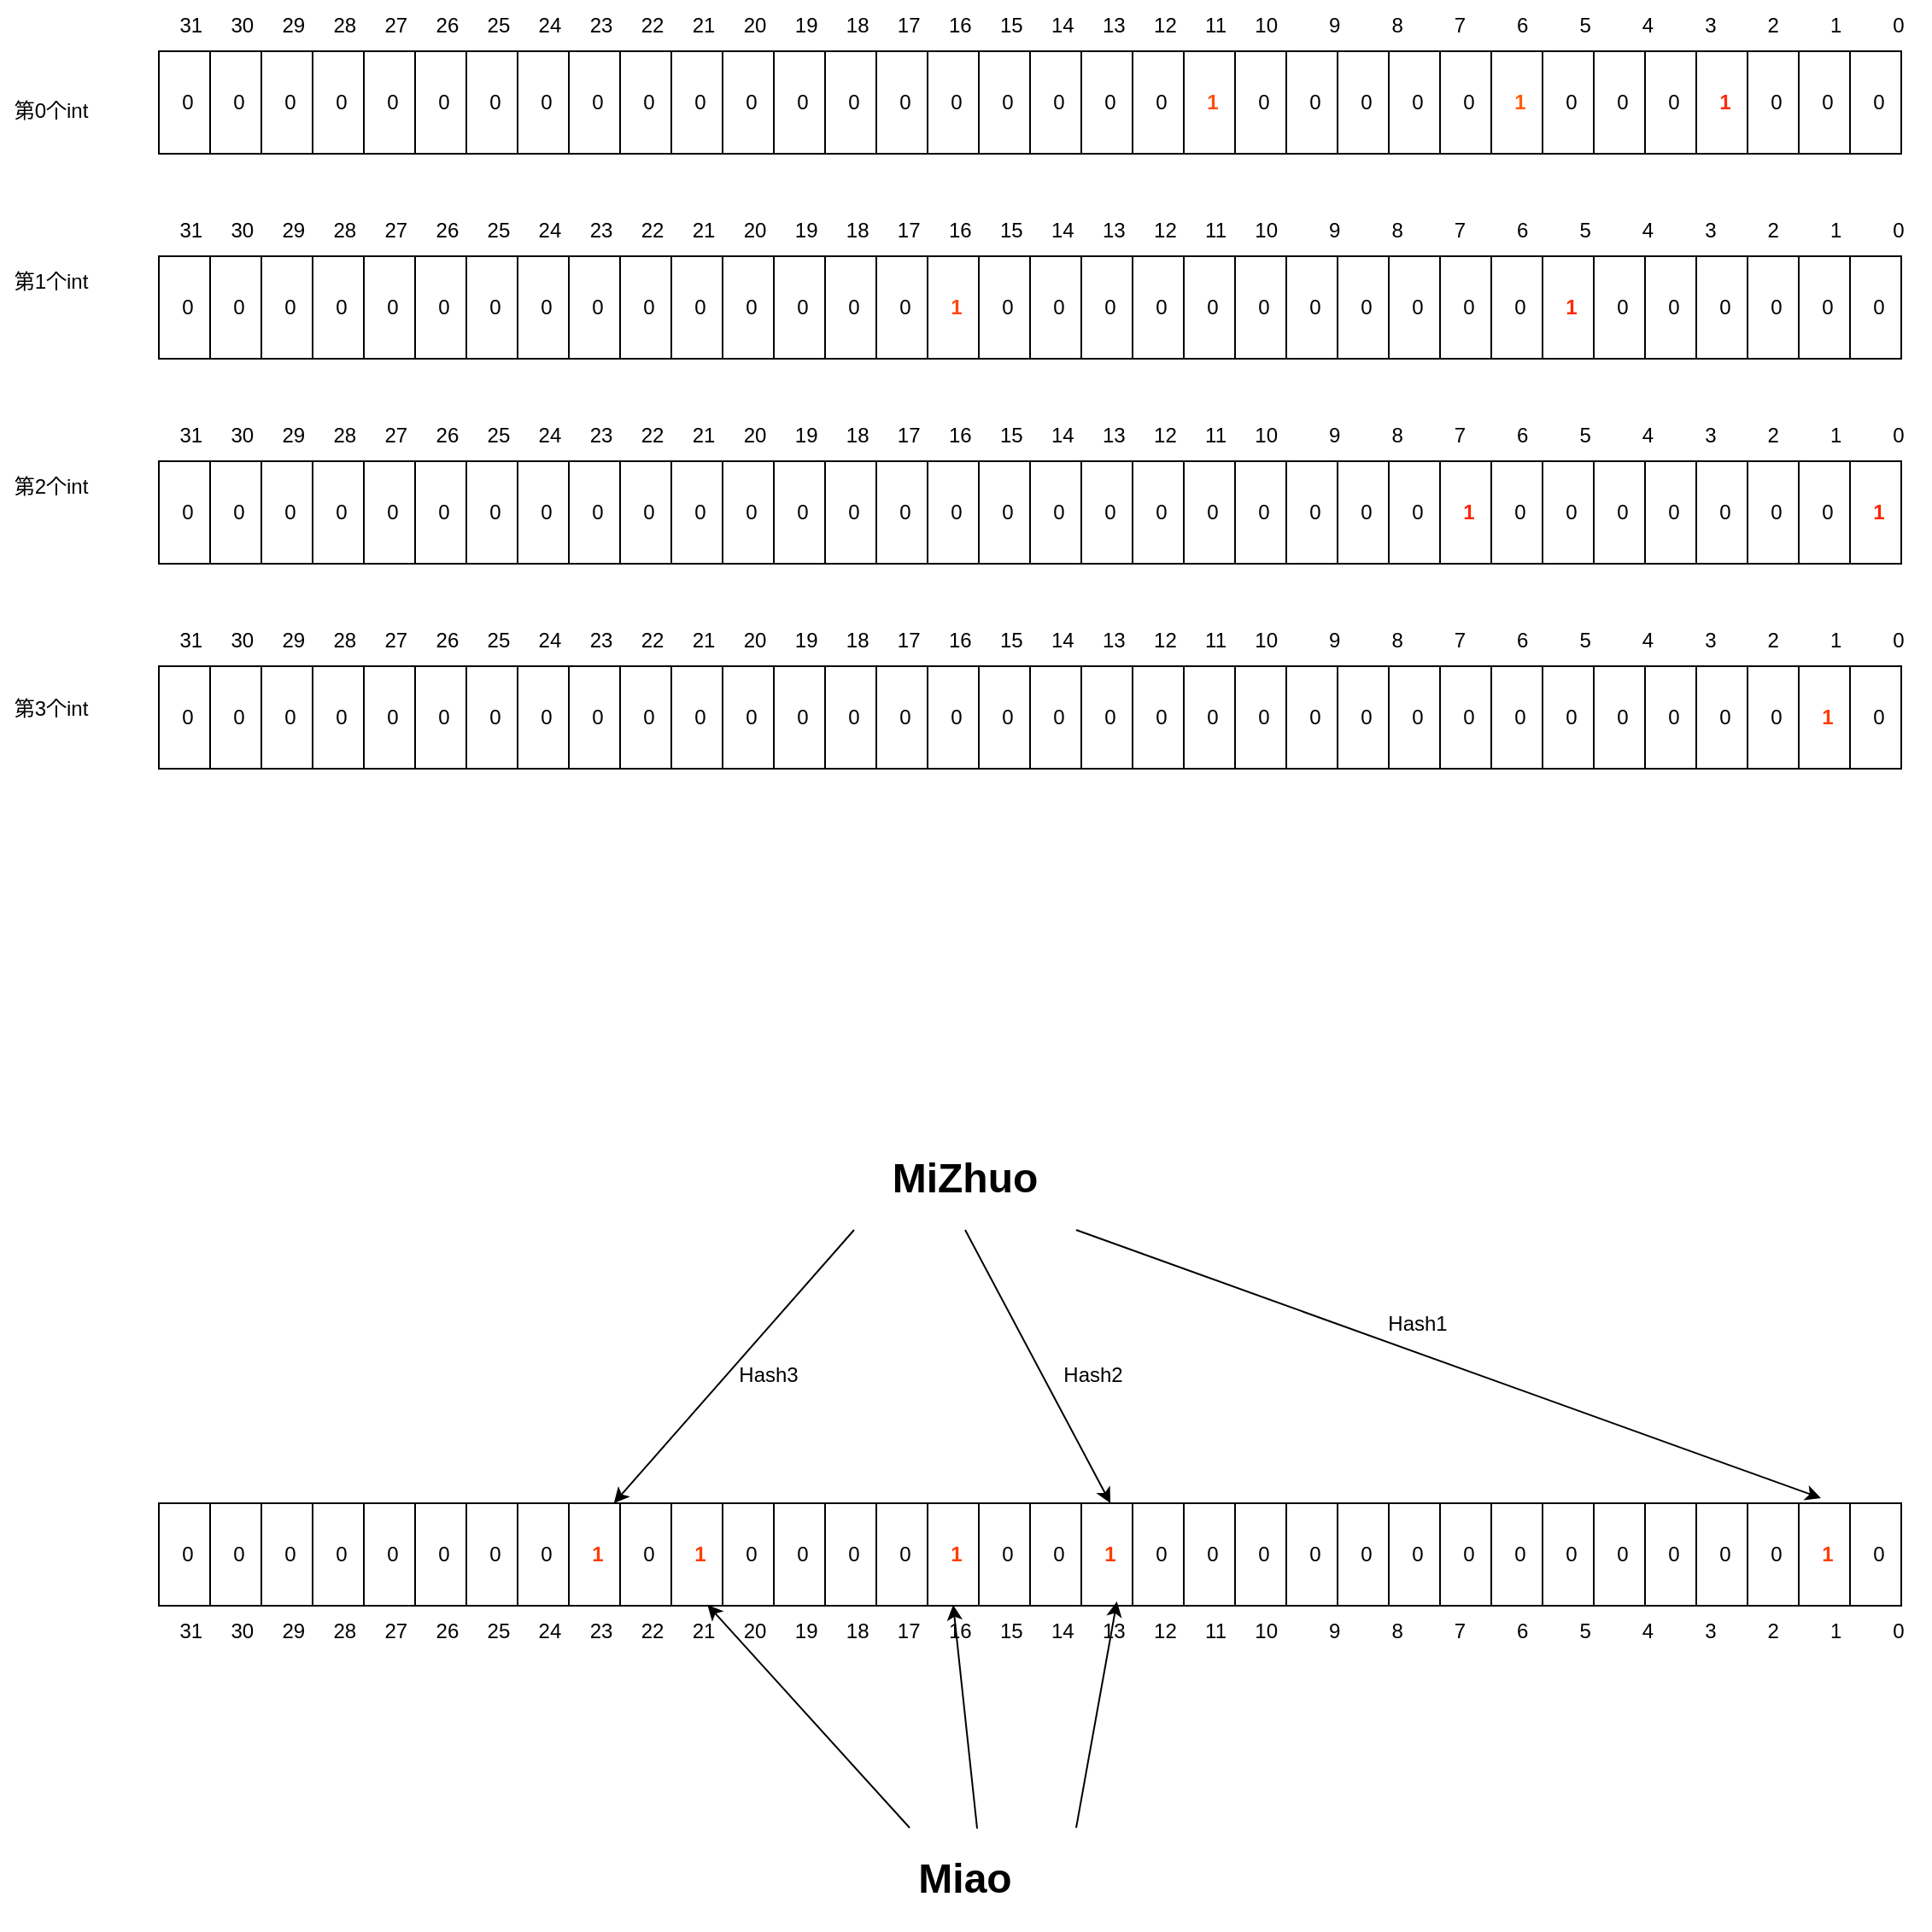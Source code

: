 <mxfile version="21.2.1" type="github">
  <diagram name="第 1 页" id="5S22_qVlfajSDkN1grTT">
    <mxGraphModel dx="1434" dy="745" grid="1" gridSize="10" guides="1" tooltips="1" connect="1" arrows="1" fold="1" page="1" pageScale="1" pageWidth="3300" pageHeight="4681" math="0" shadow="0">
      <root>
        <mxCell id="0" />
        <mxCell id="1" parent="0" />
        <mxCell id="cCDtDYJFshVUZhq4A2cS-249" value="" style="group" parent="1" vertex="1" connectable="0">
          <mxGeometry x="440" y="160" width="1030" height="90" as="geometry" />
        </mxCell>
        <mxCell id="OOjkwXW9jq_-rCwJ6NxN-152" value="" style="group" parent="cCDtDYJFshVUZhq4A2cS-249" vertex="1" connectable="0">
          <mxGeometry x="40" y="30" width="150" height="60" as="geometry" />
        </mxCell>
        <mxCell id="OOjkwXW9jq_-rCwJ6NxN-27" value="" style="rounded=0;whiteSpace=wrap;html=1;" parent="OOjkwXW9jq_-rCwJ6NxN-152" vertex="1">
          <mxGeometry x="13" width="120" height="60" as="geometry" />
        </mxCell>
        <mxCell id="OOjkwXW9jq_-rCwJ6NxN-28" value="" style="endArrow=none;html=1;rounded=0;entryX=0.25;entryY=0;entryDx=0;entryDy=0;" parent="OOjkwXW9jq_-rCwJ6NxN-152" target="OOjkwXW9jq_-rCwJ6NxN-27" edge="1">
          <mxGeometry width="50" height="50" relative="1" as="geometry">
            <mxPoint x="43" y="60" as="sourcePoint" />
            <mxPoint x="93" y="10" as="targetPoint" />
          </mxGeometry>
        </mxCell>
        <mxCell id="OOjkwXW9jq_-rCwJ6NxN-29" value="" style="endArrow=none;html=1;rounded=0;entryX=0.5;entryY=0;entryDx=0;entryDy=0;exitX=0.5;exitY=1;exitDx=0;exitDy=0;" parent="OOjkwXW9jq_-rCwJ6NxN-152" source="OOjkwXW9jq_-rCwJ6NxN-27" target="OOjkwXW9jq_-rCwJ6NxN-27" edge="1">
          <mxGeometry width="50" height="50" relative="1" as="geometry">
            <mxPoint x="53" y="70" as="sourcePoint" />
            <mxPoint x="53" y="10" as="targetPoint" />
          </mxGeometry>
        </mxCell>
        <mxCell id="OOjkwXW9jq_-rCwJ6NxN-30" value="" style="endArrow=none;html=1;rounded=0;entryX=0.75;entryY=0;entryDx=0;entryDy=0;exitX=0.75;exitY=1;exitDx=0;exitDy=0;" parent="OOjkwXW9jq_-rCwJ6NxN-152" source="OOjkwXW9jq_-rCwJ6NxN-27" target="OOjkwXW9jq_-rCwJ6NxN-27" edge="1">
          <mxGeometry width="50" height="50" relative="1" as="geometry">
            <mxPoint x="63" y="80" as="sourcePoint" />
            <mxPoint x="63" y="20" as="targetPoint" />
          </mxGeometry>
        </mxCell>
        <mxCell id="OOjkwXW9jq_-rCwJ6NxN-144" value="0" style="text;html=1;strokeColor=none;fillColor=none;align=center;verticalAlign=middle;whiteSpace=wrap;rounded=0;" parent="OOjkwXW9jq_-rCwJ6NxN-152" vertex="1">
          <mxGeometry y="15" width="60" height="30" as="geometry" />
        </mxCell>
        <mxCell id="OOjkwXW9jq_-rCwJ6NxN-146" value="0" style="text;html=1;strokeColor=none;fillColor=none;align=center;verticalAlign=middle;whiteSpace=wrap;rounded=0;" parent="OOjkwXW9jq_-rCwJ6NxN-152" vertex="1">
          <mxGeometry x="30" y="15" width="60" height="30" as="geometry" />
        </mxCell>
        <mxCell id="OOjkwXW9jq_-rCwJ6NxN-150" value="0" style="text;html=1;strokeColor=none;fillColor=none;align=center;verticalAlign=middle;whiteSpace=wrap;rounded=0;" parent="OOjkwXW9jq_-rCwJ6NxN-152" vertex="1">
          <mxGeometry x="60" y="15" width="60" height="30" as="geometry" />
        </mxCell>
        <mxCell id="OOjkwXW9jq_-rCwJ6NxN-151" value="0" style="text;html=1;strokeColor=none;fillColor=none;align=center;verticalAlign=middle;whiteSpace=wrap;rounded=0;" parent="OOjkwXW9jq_-rCwJ6NxN-152" vertex="1">
          <mxGeometry x="90" y="15" width="60" height="30" as="geometry" />
        </mxCell>
        <mxCell id="OOjkwXW9jq_-rCwJ6NxN-227" value="" style="group" parent="OOjkwXW9jq_-rCwJ6NxN-152" vertex="1" connectable="0">
          <mxGeometry x="-60" width="150" height="60" as="geometry" />
        </mxCell>
        <mxCell id="OOjkwXW9jq_-rCwJ6NxN-228" value="" style="rounded=0;whiteSpace=wrap;html=1;" parent="OOjkwXW9jq_-rCwJ6NxN-227" vertex="1">
          <mxGeometry x="13" width="120" height="60" as="geometry" />
        </mxCell>
        <mxCell id="OOjkwXW9jq_-rCwJ6NxN-229" value="" style="endArrow=none;html=1;rounded=0;entryX=0.25;entryY=0;entryDx=0;entryDy=0;" parent="OOjkwXW9jq_-rCwJ6NxN-227" target="OOjkwXW9jq_-rCwJ6NxN-228" edge="1">
          <mxGeometry width="50" height="50" relative="1" as="geometry">
            <mxPoint x="43" y="60" as="sourcePoint" />
            <mxPoint x="93" y="10" as="targetPoint" />
          </mxGeometry>
        </mxCell>
        <mxCell id="OOjkwXW9jq_-rCwJ6NxN-230" value="" style="endArrow=none;html=1;rounded=0;entryX=0.5;entryY=0;entryDx=0;entryDy=0;exitX=0.5;exitY=1;exitDx=0;exitDy=0;" parent="OOjkwXW9jq_-rCwJ6NxN-227" source="OOjkwXW9jq_-rCwJ6NxN-228" target="OOjkwXW9jq_-rCwJ6NxN-228" edge="1">
          <mxGeometry width="50" height="50" relative="1" as="geometry">
            <mxPoint x="53" y="70" as="sourcePoint" />
            <mxPoint x="53" y="10" as="targetPoint" />
          </mxGeometry>
        </mxCell>
        <mxCell id="OOjkwXW9jq_-rCwJ6NxN-231" value="" style="endArrow=none;html=1;rounded=0;entryX=0.75;entryY=0;entryDx=0;entryDy=0;exitX=0.75;exitY=1;exitDx=0;exitDy=0;" parent="OOjkwXW9jq_-rCwJ6NxN-227" source="OOjkwXW9jq_-rCwJ6NxN-228" target="OOjkwXW9jq_-rCwJ6NxN-228" edge="1">
          <mxGeometry width="50" height="50" relative="1" as="geometry">
            <mxPoint x="63" y="80" as="sourcePoint" />
            <mxPoint x="63" y="20" as="targetPoint" />
          </mxGeometry>
        </mxCell>
        <mxCell id="OOjkwXW9jq_-rCwJ6NxN-232" value="0" style="text;html=1;strokeColor=none;fillColor=none;align=center;verticalAlign=middle;whiteSpace=wrap;rounded=0;" parent="OOjkwXW9jq_-rCwJ6NxN-227" vertex="1">
          <mxGeometry y="15" width="60" height="30" as="geometry" />
        </mxCell>
        <mxCell id="OOjkwXW9jq_-rCwJ6NxN-233" value="0" style="text;html=1;strokeColor=none;fillColor=none;align=center;verticalAlign=middle;whiteSpace=wrap;rounded=0;" parent="OOjkwXW9jq_-rCwJ6NxN-227" vertex="1">
          <mxGeometry x="30" y="15" width="60" height="30" as="geometry" />
        </mxCell>
        <mxCell id="OOjkwXW9jq_-rCwJ6NxN-234" value="0" style="text;html=1;strokeColor=none;fillColor=none;align=center;verticalAlign=middle;whiteSpace=wrap;rounded=0;" parent="OOjkwXW9jq_-rCwJ6NxN-227" vertex="1">
          <mxGeometry x="60" y="15" width="60" height="30" as="geometry" />
        </mxCell>
        <mxCell id="OOjkwXW9jq_-rCwJ6NxN-235" value="0" style="text;html=1;strokeColor=none;fillColor=none;align=center;verticalAlign=middle;whiteSpace=wrap;rounded=0;" parent="OOjkwXW9jq_-rCwJ6NxN-227" vertex="1">
          <mxGeometry x="90" y="15" width="60" height="30" as="geometry" />
        </mxCell>
        <mxCell id="OOjkwXW9jq_-rCwJ6NxN-153" value="" style="group" parent="cCDtDYJFshVUZhq4A2cS-249" vertex="1" connectable="0">
          <mxGeometry x="160" y="30" width="150" height="60" as="geometry" />
        </mxCell>
        <mxCell id="OOjkwXW9jq_-rCwJ6NxN-154" value="" style="rounded=0;whiteSpace=wrap;html=1;" parent="OOjkwXW9jq_-rCwJ6NxN-153" vertex="1">
          <mxGeometry x="13" width="120" height="60" as="geometry" />
        </mxCell>
        <mxCell id="OOjkwXW9jq_-rCwJ6NxN-155" value="" style="endArrow=none;html=1;rounded=0;entryX=0.25;entryY=0;entryDx=0;entryDy=0;" parent="OOjkwXW9jq_-rCwJ6NxN-153" target="OOjkwXW9jq_-rCwJ6NxN-154" edge="1">
          <mxGeometry width="50" height="50" relative="1" as="geometry">
            <mxPoint x="43" y="60" as="sourcePoint" />
            <mxPoint x="93" y="10" as="targetPoint" />
          </mxGeometry>
        </mxCell>
        <mxCell id="OOjkwXW9jq_-rCwJ6NxN-156" value="" style="endArrow=none;html=1;rounded=0;entryX=0.5;entryY=0;entryDx=0;entryDy=0;exitX=0.5;exitY=1;exitDx=0;exitDy=0;" parent="OOjkwXW9jq_-rCwJ6NxN-153" source="OOjkwXW9jq_-rCwJ6NxN-154" target="OOjkwXW9jq_-rCwJ6NxN-154" edge="1">
          <mxGeometry width="50" height="50" relative="1" as="geometry">
            <mxPoint x="53" y="70" as="sourcePoint" />
            <mxPoint x="53" y="10" as="targetPoint" />
          </mxGeometry>
        </mxCell>
        <mxCell id="OOjkwXW9jq_-rCwJ6NxN-157" value="" style="endArrow=none;html=1;rounded=0;entryX=0.75;entryY=0;entryDx=0;entryDy=0;exitX=0.75;exitY=1;exitDx=0;exitDy=0;" parent="OOjkwXW9jq_-rCwJ6NxN-153" source="OOjkwXW9jq_-rCwJ6NxN-154" target="OOjkwXW9jq_-rCwJ6NxN-154" edge="1">
          <mxGeometry width="50" height="50" relative="1" as="geometry">
            <mxPoint x="63" y="80" as="sourcePoint" />
            <mxPoint x="63" y="20" as="targetPoint" />
          </mxGeometry>
        </mxCell>
        <mxCell id="OOjkwXW9jq_-rCwJ6NxN-158" value="0" style="text;html=1;strokeColor=none;fillColor=none;align=center;verticalAlign=middle;whiteSpace=wrap;rounded=0;" parent="OOjkwXW9jq_-rCwJ6NxN-153" vertex="1">
          <mxGeometry y="15" width="60" height="30" as="geometry" />
        </mxCell>
        <mxCell id="OOjkwXW9jq_-rCwJ6NxN-159" value="0" style="text;html=1;strokeColor=none;fillColor=none;align=center;verticalAlign=middle;whiteSpace=wrap;rounded=0;" parent="OOjkwXW9jq_-rCwJ6NxN-153" vertex="1">
          <mxGeometry x="30" y="15" width="60" height="30" as="geometry" />
        </mxCell>
        <mxCell id="OOjkwXW9jq_-rCwJ6NxN-160" value="0" style="text;html=1;strokeColor=none;fillColor=none;align=center;verticalAlign=middle;whiteSpace=wrap;rounded=0;" parent="OOjkwXW9jq_-rCwJ6NxN-153" vertex="1">
          <mxGeometry x="60" y="15" width="60" height="30" as="geometry" />
        </mxCell>
        <mxCell id="OOjkwXW9jq_-rCwJ6NxN-161" value="0" style="text;html=1;strokeColor=none;fillColor=none;align=center;verticalAlign=middle;whiteSpace=wrap;rounded=0;" parent="OOjkwXW9jq_-rCwJ6NxN-153" vertex="1">
          <mxGeometry x="90" y="15" width="60" height="30" as="geometry" />
        </mxCell>
        <mxCell id="OOjkwXW9jq_-rCwJ6NxN-162" value="" style="group" parent="cCDtDYJFshVUZhq4A2cS-249" vertex="1" connectable="0">
          <mxGeometry x="280" y="30" width="150" height="60" as="geometry" />
        </mxCell>
        <mxCell id="OOjkwXW9jq_-rCwJ6NxN-163" value="" style="rounded=0;whiteSpace=wrap;html=1;" parent="OOjkwXW9jq_-rCwJ6NxN-162" vertex="1">
          <mxGeometry x="13" width="120" height="60" as="geometry" />
        </mxCell>
        <mxCell id="OOjkwXW9jq_-rCwJ6NxN-164" value="" style="endArrow=none;html=1;rounded=0;entryX=0.25;entryY=0;entryDx=0;entryDy=0;" parent="OOjkwXW9jq_-rCwJ6NxN-162" target="OOjkwXW9jq_-rCwJ6NxN-163" edge="1">
          <mxGeometry width="50" height="50" relative="1" as="geometry">
            <mxPoint x="43" y="60" as="sourcePoint" />
            <mxPoint x="93" y="10" as="targetPoint" />
          </mxGeometry>
        </mxCell>
        <mxCell id="OOjkwXW9jq_-rCwJ6NxN-165" value="" style="endArrow=none;html=1;rounded=0;entryX=0.5;entryY=0;entryDx=0;entryDy=0;exitX=0.5;exitY=1;exitDx=0;exitDy=0;" parent="OOjkwXW9jq_-rCwJ6NxN-162" source="OOjkwXW9jq_-rCwJ6NxN-163" target="OOjkwXW9jq_-rCwJ6NxN-163" edge="1">
          <mxGeometry width="50" height="50" relative="1" as="geometry">
            <mxPoint x="53" y="70" as="sourcePoint" />
            <mxPoint x="53" y="10" as="targetPoint" />
          </mxGeometry>
        </mxCell>
        <mxCell id="OOjkwXW9jq_-rCwJ6NxN-166" value="" style="endArrow=none;html=1;rounded=0;entryX=0.75;entryY=0;entryDx=0;entryDy=0;exitX=0.75;exitY=1;exitDx=0;exitDy=0;" parent="OOjkwXW9jq_-rCwJ6NxN-162" source="OOjkwXW9jq_-rCwJ6NxN-163" target="OOjkwXW9jq_-rCwJ6NxN-163" edge="1">
          <mxGeometry width="50" height="50" relative="1" as="geometry">
            <mxPoint x="63" y="80" as="sourcePoint" />
            <mxPoint x="63" y="20" as="targetPoint" />
          </mxGeometry>
        </mxCell>
        <mxCell id="OOjkwXW9jq_-rCwJ6NxN-167" value="0" style="text;html=1;strokeColor=none;fillColor=none;align=center;verticalAlign=middle;whiteSpace=wrap;rounded=0;" parent="OOjkwXW9jq_-rCwJ6NxN-162" vertex="1">
          <mxGeometry y="15" width="60" height="30" as="geometry" />
        </mxCell>
        <mxCell id="OOjkwXW9jq_-rCwJ6NxN-168" value="0" style="text;html=1;strokeColor=none;fillColor=none;align=center;verticalAlign=middle;whiteSpace=wrap;rounded=0;" parent="OOjkwXW9jq_-rCwJ6NxN-162" vertex="1">
          <mxGeometry x="30" y="15" width="60" height="30" as="geometry" />
        </mxCell>
        <mxCell id="OOjkwXW9jq_-rCwJ6NxN-169" value="0" style="text;html=1;strokeColor=none;fillColor=none;align=center;verticalAlign=middle;whiteSpace=wrap;rounded=0;" parent="OOjkwXW9jq_-rCwJ6NxN-162" vertex="1">
          <mxGeometry x="60" y="15" width="60" height="30" as="geometry" />
        </mxCell>
        <mxCell id="OOjkwXW9jq_-rCwJ6NxN-170" value="0" style="text;html=1;strokeColor=none;fillColor=none;align=center;verticalAlign=middle;whiteSpace=wrap;rounded=0;" parent="OOjkwXW9jq_-rCwJ6NxN-162" vertex="1">
          <mxGeometry x="90" y="15" width="60" height="30" as="geometry" />
        </mxCell>
        <mxCell id="OOjkwXW9jq_-rCwJ6NxN-182" value="" style="group" parent="cCDtDYJFshVUZhq4A2cS-249" vertex="1" connectable="0">
          <mxGeometry x="400" y="30" width="150" height="60" as="geometry" />
        </mxCell>
        <mxCell id="OOjkwXW9jq_-rCwJ6NxN-183" value="" style="rounded=0;whiteSpace=wrap;html=1;" parent="OOjkwXW9jq_-rCwJ6NxN-182" vertex="1">
          <mxGeometry x="13" width="120" height="60" as="geometry" />
        </mxCell>
        <mxCell id="OOjkwXW9jq_-rCwJ6NxN-184" value="" style="endArrow=none;html=1;rounded=0;entryX=0.25;entryY=0;entryDx=0;entryDy=0;" parent="OOjkwXW9jq_-rCwJ6NxN-182" target="OOjkwXW9jq_-rCwJ6NxN-183" edge="1">
          <mxGeometry width="50" height="50" relative="1" as="geometry">
            <mxPoint x="43" y="60" as="sourcePoint" />
            <mxPoint x="93" y="10" as="targetPoint" />
          </mxGeometry>
        </mxCell>
        <mxCell id="OOjkwXW9jq_-rCwJ6NxN-185" value="" style="endArrow=none;html=1;rounded=0;entryX=0.5;entryY=0;entryDx=0;entryDy=0;exitX=0.5;exitY=1;exitDx=0;exitDy=0;" parent="OOjkwXW9jq_-rCwJ6NxN-182" source="OOjkwXW9jq_-rCwJ6NxN-183" target="OOjkwXW9jq_-rCwJ6NxN-183" edge="1">
          <mxGeometry width="50" height="50" relative="1" as="geometry">
            <mxPoint x="53" y="70" as="sourcePoint" />
            <mxPoint x="53" y="10" as="targetPoint" />
          </mxGeometry>
        </mxCell>
        <mxCell id="OOjkwXW9jq_-rCwJ6NxN-186" value="" style="endArrow=none;html=1;rounded=0;entryX=0.75;entryY=0;entryDx=0;entryDy=0;exitX=0.75;exitY=1;exitDx=0;exitDy=0;" parent="OOjkwXW9jq_-rCwJ6NxN-182" source="OOjkwXW9jq_-rCwJ6NxN-183" target="OOjkwXW9jq_-rCwJ6NxN-183" edge="1">
          <mxGeometry width="50" height="50" relative="1" as="geometry">
            <mxPoint x="63" y="80" as="sourcePoint" />
            <mxPoint x="63" y="20" as="targetPoint" />
          </mxGeometry>
        </mxCell>
        <mxCell id="OOjkwXW9jq_-rCwJ6NxN-187" value="0" style="text;html=1;strokeColor=none;fillColor=none;align=center;verticalAlign=middle;whiteSpace=wrap;rounded=0;" parent="OOjkwXW9jq_-rCwJ6NxN-182" vertex="1">
          <mxGeometry y="15" width="60" height="30" as="geometry" />
        </mxCell>
        <mxCell id="OOjkwXW9jq_-rCwJ6NxN-188" value="0" style="text;html=1;strokeColor=none;fillColor=none;align=center;verticalAlign=middle;whiteSpace=wrap;rounded=0;" parent="OOjkwXW9jq_-rCwJ6NxN-182" vertex="1">
          <mxGeometry x="30" y="15" width="60" height="30" as="geometry" />
        </mxCell>
        <mxCell id="OOjkwXW9jq_-rCwJ6NxN-189" value="0" style="text;html=1;strokeColor=none;fillColor=none;align=center;verticalAlign=middle;whiteSpace=wrap;rounded=0;" parent="OOjkwXW9jq_-rCwJ6NxN-182" vertex="1">
          <mxGeometry x="60" y="15" width="60" height="30" as="geometry" />
        </mxCell>
        <mxCell id="OOjkwXW9jq_-rCwJ6NxN-190" value="0" style="text;html=1;strokeColor=none;fillColor=none;align=center;verticalAlign=middle;whiteSpace=wrap;rounded=0;" parent="OOjkwXW9jq_-rCwJ6NxN-182" vertex="1">
          <mxGeometry x="90" y="15" width="60" height="30" as="geometry" />
        </mxCell>
        <mxCell id="OOjkwXW9jq_-rCwJ6NxN-191" value="" style="group" parent="cCDtDYJFshVUZhq4A2cS-249" vertex="1" connectable="0">
          <mxGeometry x="520" y="30" width="150" height="60" as="geometry" />
        </mxCell>
        <mxCell id="OOjkwXW9jq_-rCwJ6NxN-192" value="" style="rounded=0;whiteSpace=wrap;html=1;" parent="OOjkwXW9jq_-rCwJ6NxN-191" vertex="1">
          <mxGeometry x="13" width="120" height="60" as="geometry" />
        </mxCell>
        <mxCell id="OOjkwXW9jq_-rCwJ6NxN-193" value="" style="endArrow=none;html=1;rounded=0;entryX=0.25;entryY=0;entryDx=0;entryDy=0;" parent="OOjkwXW9jq_-rCwJ6NxN-191" target="OOjkwXW9jq_-rCwJ6NxN-192" edge="1">
          <mxGeometry width="50" height="50" relative="1" as="geometry">
            <mxPoint x="43" y="60" as="sourcePoint" />
            <mxPoint x="93" y="10" as="targetPoint" />
          </mxGeometry>
        </mxCell>
        <mxCell id="OOjkwXW9jq_-rCwJ6NxN-194" value="" style="endArrow=none;html=1;rounded=0;entryX=0.5;entryY=0;entryDx=0;entryDy=0;exitX=0.5;exitY=1;exitDx=0;exitDy=0;" parent="OOjkwXW9jq_-rCwJ6NxN-191" source="OOjkwXW9jq_-rCwJ6NxN-192" target="OOjkwXW9jq_-rCwJ6NxN-192" edge="1">
          <mxGeometry width="50" height="50" relative="1" as="geometry">
            <mxPoint x="53" y="70" as="sourcePoint" />
            <mxPoint x="53" y="10" as="targetPoint" />
          </mxGeometry>
        </mxCell>
        <mxCell id="OOjkwXW9jq_-rCwJ6NxN-195" value="" style="endArrow=none;html=1;rounded=0;entryX=0.75;entryY=0;entryDx=0;entryDy=0;exitX=0.75;exitY=1;exitDx=0;exitDy=0;" parent="OOjkwXW9jq_-rCwJ6NxN-191" source="OOjkwXW9jq_-rCwJ6NxN-192" target="OOjkwXW9jq_-rCwJ6NxN-192" edge="1">
          <mxGeometry width="50" height="50" relative="1" as="geometry">
            <mxPoint x="63" y="80" as="sourcePoint" />
            <mxPoint x="63" y="20" as="targetPoint" />
          </mxGeometry>
        </mxCell>
        <mxCell id="OOjkwXW9jq_-rCwJ6NxN-196" value="0" style="text;html=1;strokeColor=none;fillColor=none;align=center;verticalAlign=middle;whiteSpace=wrap;rounded=0;" parent="OOjkwXW9jq_-rCwJ6NxN-191" vertex="1">
          <mxGeometry y="15" width="60" height="30" as="geometry" />
        </mxCell>
        <mxCell id="OOjkwXW9jq_-rCwJ6NxN-197" value="0" style="text;html=1;strokeColor=none;fillColor=none;align=center;verticalAlign=middle;whiteSpace=wrap;rounded=0;" parent="OOjkwXW9jq_-rCwJ6NxN-191" vertex="1">
          <mxGeometry x="30" y="15" width="60" height="30" as="geometry" />
        </mxCell>
        <mxCell id="OOjkwXW9jq_-rCwJ6NxN-198" value="&lt;b&gt;&lt;font color=&quot;#ff4d0d&quot;&gt;1&lt;/font&gt;&lt;/b&gt;" style="text;html=1;align=center;verticalAlign=middle;whiteSpace=wrap;rounded=0;" parent="OOjkwXW9jq_-rCwJ6NxN-191" vertex="1">
          <mxGeometry x="60" y="15" width="60" height="30" as="geometry" />
        </mxCell>
        <mxCell id="OOjkwXW9jq_-rCwJ6NxN-199" value="0" style="text;html=1;strokeColor=none;fillColor=none;align=center;verticalAlign=middle;whiteSpace=wrap;rounded=0;" parent="OOjkwXW9jq_-rCwJ6NxN-191" vertex="1">
          <mxGeometry x="90" y="15" width="60" height="30" as="geometry" />
        </mxCell>
        <mxCell id="OOjkwXW9jq_-rCwJ6NxN-200" value="" style="group" parent="cCDtDYJFshVUZhq4A2cS-249" vertex="1" connectable="0">
          <mxGeometry x="640" y="30" width="270" height="60" as="geometry" />
        </mxCell>
        <mxCell id="OOjkwXW9jq_-rCwJ6NxN-201" value="" style="rounded=0;whiteSpace=wrap;html=1;" parent="OOjkwXW9jq_-rCwJ6NxN-200" vertex="1">
          <mxGeometry x="13" width="120" height="60" as="geometry" />
        </mxCell>
        <mxCell id="OOjkwXW9jq_-rCwJ6NxN-202" value="" style="endArrow=none;html=1;rounded=0;entryX=0.25;entryY=0;entryDx=0;entryDy=0;" parent="OOjkwXW9jq_-rCwJ6NxN-200" target="OOjkwXW9jq_-rCwJ6NxN-201" edge="1">
          <mxGeometry width="50" height="50" relative="1" as="geometry">
            <mxPoint x="43" y="60" as="sourcePoint" />
            <mxPoint x="93" y="10" as="targetPoint" />
          </mxGeometry>
        </mxCell>
        <mxCell id="OOjkwXW9jq_-rCwJ6NxN-203" value="" style="endArrow=none;html=1;rounded=0;entryX=0.5;entryY=0;entryDx=0;entryDy=0;exitX=0.5;exitY=1;exitDx=0;exitDy=0;" parent="OOjkwXW9jq_-rCwJ6NxN-200" source="OOjkwXW9jq_-rCwJ6NxN-201" target="OOjkwXW9jq_-rCwJ6NxN-201" edge="1">
          <mxGeometry width="50" height="50" relative="1" as="geometry">
            <mxPoint x="53" y="70" as="sourcePoint" />
            <mxPoint x="53" y="10" as="targetPoint" />
          </mxGeometry>
        </mxCell>
        <mxCell id="OOjkwXW9jq_-rCwJ6NxN-204" value="" style="endArrow=none;html=1;rounded=0;entryX=0.75;entryY=0;entryDx=0;entryDy=0;exitX=0.75;exitY=1;exitDx=0;exitDy=0;" parent="OOjkwXW9jq_-rCwJ6NxN-200" source="OOjkwXW9jq_-rCwJ6NxN-201" target="OOjkwXW9jq_-rCwJ6NxN-201" edge="1">
          <mxGeometry width="50" height="50" relative="1" as="geometry">
            <mxPoint x="63" y="80" as="sourcePoint" />
            <mxPoint x="63" y="20" as="targetPoint" />
          </mxGeometry>
        </mxCell>
        <mxCell id="OOjkwXW9jq_-rCwJ6NxN-205" value="0" style="text;html=1;strokeColor=none;fillColor=none;align=center;verticalAlign=middle;whiteSpace=wrap;rounded=0;" parent="OOjkwXW9jq_-rCwJ6NxN-200" vertex="1">
          <mxGeometry y="15" width="60" height="30" as="geometry" />
        </mxCell>
        <mxCell id="OOjkwXW9jq_-rCwJ6NxN-206" value="0" style="text;html=1;strokeColor=none;fillColor=none;align=center;verticalAlign=middle;whiteSpace=wrap;rounded=0;" parent="OOjkwXW9jq_-rCwJ6NxN-200" vertex="1">
          <mxGeometry x="30" y="15" width="60" height="30" as="geometry" />
        </mxCell>
        <mxCell id="OOjkwXW9jq_-rCwJ6NxN-207" value="0" style="text;html=1;strokeColor=none;fillColor=none;align=center;verticalAlign=middle;whiteSpace=wrap;rounded=0;" parent="OOjkwXW9jq_-rCwJ6NxN-200" vertex="1">
          <mxGeometry x="60" y="15" width="60" height="30" as="geometry" />
        </mxCell>
        <mxCell id="OOjkwXW9jq_-rCwJ6NxN-208" value="0" style="text;html=1;strokeColor=none;fillColor=none;align=center;verticalAlign=middle;whiteSpace=wrap;rounded=0;" parent="OOjkwXW9jq_-rCwJ6NxN-200" vertex="1">
          <mxGeometry x="90" y="15" width="60" height="30" as="geometry" />
        </mxCell>
        <mxCell id="OOjkwXW9jq_-rCwJ6NxN-209" value="" style="group" parent="OOjkwXW9jq_-rCwJ6NxN-200" vertex="1" connectable="0">
          <mxGeometry x="120" width="150" height="60" as="geometry" />
        </mxCell>
        <mxCell id="OOjkwXW9jq_-rCwJ6NxN-210" value="" style="rounded=0;whiteSpace=wrap;html=1;" parent="OOjkwXW9jq_-rCwJ6NxN-209" vertex="1">
          <mxGeometry x="13" width="120" height="60" as="geometry" />
        </mxCell>
        <mxCell id="OOjkwXW9jq_-rCwJ6NxN-211" value="" style="endArrow=none;html=1;rounded=0;entryX=0.25;entryY=0;entryDx=0;entryDy=0;" parent="OOjkwXW9jq_-rCwJ6NxN-209" target="OOjkwXW9jq_-rCwJ6NxN-210" edge="1">
          <mxGeometry width="50" height="50" relative="1" as="geometry">
            <mxPoint x="43" y="60" as="sourcePoint" />
            <mxPoint x="93" y="10" as="targetPoint" />
          </mxGeometry>
        </mxCell>
        <mxCell id="OOjkwXW9jq_-rCwJ6NxN-212" value="" style="endArrow=none;html=1;rounded=0;entryX=0.5;entryY=0;entryDx=0;entryDy=0;exitX=0.5;exitY=1;exitDx=0;exitDy=0;" parent="OOjkwXW9jq_-rCwJ6NxN-209" source="OOjkwXW9jq_-rCwJ6NxN-210" target="OOjkwXW9jq_-rCwJ6NxN-210" edge="1">
          <mxGeometry width="50" height="50" relative="1" as="geometry">
            <mxPoint x="53" y="70" as="sourcePoint" />
            <mxPoint x="53" y="10" as="targetPoint" />
          </mxGeometry>
        </mxCell>
        <mxCell id="OOjkwXW9jq_-rCwJ6NxN-213" value="" style="endArrow=none;html=1;rounded=0;entryX=0.75;entryY=0;entryDx=0;entryDy=0;exitX=0.75;exitY=1;exitDx=0;exitDy=0;" parent="OOjkwXW9jq_-rCwJ6NxN-209" source="OOjkwXW9jq_-rCwJ6NxN-210" target="OOjkwXW9jq_-rCwJ6NxN-210" edge="1">
          <mxGeometry width="50" height="50" relative="1" as="geometry">
            <mxPoint x="63" y="80" as="sourcePoint" />
            <mxPoint x="63" y="20" as="targetPoint" />
          </mxGeometry>
        </mxCell>
        <mxCell id="OOjkwXW9jq_-rCwJ6NxN-214" value="&lt;b&gt;&lt;font color=&quot;#ff5c0a&quot;&gt;1&lt;/font&gt;&lt;/b&gt;" style="text;html=1;strokeColor=none;fillColor=none;align=center;verticalAlign=middle;whiteSpace=wrap;rounded=0;" parent="OOjkwXW9jq_-rCwJ6NxN-209" vertex="1">
          <mxGeometry y="15" width="60" height="30" as="geometry" />
        </mxCell>
        <mxCell id="OOjkwXW9jq_-rCwJ6NxN-215" value="0" style="text;html=1;strokeColor=none;fillColor=none;align=center;verticalAlign=middle;whiteSpace=wrap;rounded=0;" parent="OOjkwXW9jq_-rCwJ6NxN-209" vertex="1">
          <mxGeometry x="30" y="15" width="60" height="30" as="geometry" />
        </mxCell>
        <mxCell id="OOjkwXW9jq_-rCwJ6NxN-216" value="0" style="text;html=1;strokeColor=none;fillColor=none;align=center;verticalAlign=middle;whiteSpace=wrap;rounded=0;" parent="OOjkwXW9jq_-rCwJ6NxN-209" vertex="1">
          <mxGeometry x="60" y="15" width="60" height="30" as="geometry" />
        </mxCell>
        <mxCell id="OOjkwXW9jq_-rCwJ6NxN-217" value="0" style="text;html=1;strokeColor=none;fillColor=none;align=center;verticalAlign=middle;whiteSpace=wrap;rounded=0;" parent="OOjkwXW9jq_-rCwJ6NxN-209" vertex="1">
          <mxGeometry x="90" y="15" width="60" height="30" as="geometry" />
        </mxCell>
        <mxCell id="OOjkwXW9jq_-rCwJ6NxN-218" value="" style="group" parent="cCDtDYJFshVUZhq4A2cS-249" vertex="1" connectable="0">
          <mxGeometry x="880" y="30" width="150" height="60" as="geometry" />
        </mxCell>
        <mxCell id="OOjkwXW9jq_-rCwJ6NxN-219" value="" style="rounded=0;whiteSpace=wrap;html=1;" parent="OOjkwXW9jq_-rCwJ6NxN-218" vertex="1">
          <mxGeometry x="13" width="120" height="60" as="geometry" />
        </mxCell>
        <mxCell id="OOjkwXW9jq_-rCwJ6NxN-220" value="" style="endArrow=none;html=1;rounded=0;entryX=0.25;entryY=0;entryDx=0;entryDy=0;" parent="OOjkwXW9jq_-rCwJ6NxN-218" target="OOjkwXW9jq_-rCwJ6NxN-219" edge="1">
          <mxGeometry width="50" height="50" relative="1" as="geometry">
            <mxPoint x="43" y="60" as="sourcePoint" />
            <mxPoint x="93" y="10" as="targetPoint" />
          </mxGeometry>
        </mxCell>
        <mxCell id="OOjkwXW9jq_-rCwJ6NxN-221" value="" style="endArrow=none;html=1;rounded=0;entryX=0.5;entryY=0;entryDx=0;entryDy=0;exitX=0.5;exitY=1;exitDx=0;exitDy=0;" parent="OOjkwXW9jq_-rCwJ6NxN-218" source="OOjkwXW9jq_-rCwJ6NxN-219" target="OOjkwXW9jq_-rCwJ6NxN-219" edge="1">
          <mxGeometry width="50" height="50" relative="1" as="geometry">
            <mxPoint x="53" y="70" as="sourcePoint" />
            <mxPoint x="53" y="10" as="targetPoint" />
          </mxGeometry>
        </mxCell>
        <mxCell id="OOjkwXW9jq_-rCwJ6NxN-222" value="" style="endArrow=none;html=1;rounded=0;entryX=0.75;entryY=0;entryDx=0;entryDy=0;exitX=0.75;exitY=1;exitDx=0;exitDy=0;" parent="OOjkwXW9jq_-rCwJ6NxN-218" source="OOjkwXW9jq_-rCwJ6NxN-219" target="OOjkwXW9jq_-rCwJ6NxN-219" edge="1">
          <mxGeometry width="50" height="50" relative="1" as="geometry">
            <mxPoint x="63" y="80" as="sourcePoint" />
            <mxPoint x="63" y="20" as="targetPoint" />
          </mxGeometry>
        </mxCell>
        <mxCell id="OOjkwXW9jq_-rCwJ6NxN-223" value="&lt;b&gt;&lt;font color=&quot;#ff2d0d&quot;&gt;1&lt;/font&gt;&lt;/b&gt;" style="text;html=1;strokeColor=none;fillColor=none;align=center;verticalAlign=middle;whiteSpace=wrap;rounded=0;" parent="OOjkwXW9jq_-rCwJ6NxN-218" vertex="1">
          <mxGeometry y="15" width="60" height="30" as="geometry" />
        </mxCell>
        <mxCell id="OOjkwXW9jq_-rCwJ6NxN-224" value="0" style="text;html=1;strokeColor=none;fillColor=none;align=center;verticalAlign=middle;whiteSpace=wrap;rounded=0;" parent="OOjkwXW9jq_-rCwJ6NxN-218" vertex="1">
          <mxGeometry x="30" y="15" width="60" height="30" as="geometry" />
        </mxCell>
        <mxCell id="OOjkwXW9jq_-rCwJ6NxN-225" value="0" style="text;html=1;strokeColor=none;fillColor=none;align=center;verticalAlign=middle;whiteSpace=wrap;rounded=0;" parent="OOjkwXW9jq_-rCwJ6NxN-218" vertex="1">
          <mxGeometry x="60" y="15" width="60" height="30" as="geometry" />
        </mxCell>
        <mxCell id="OOjkwXW9jq_-rCwJ6NxN-226" value="0" style="text;html=1;strokeColor=none;fillColor=none;align=center;verticalAlign=middle;whiteSpace=wrap;rounded=0;" parent="OOjkwXW9jq_-rCwJ6NxN-218" vertex="1">
          <mxGeometry x="90" y="15" width="60" height="30" as="geometry" />
        </mxCell>
        <mxCell id="OOjkwXW9jq_-rCwJ6NxN-236" value="31     30     29     28     27     26     25     24     23     22     21     20     19     18     17     16     15     14     13     12     11     10         9         8         7         6         5         4         3         2         1         0" style="text;html=1;strokeColor=none;fillColor=none;align=center;verticalAlign=middle;whiteSpace=wrap;rounded=0;" parent="cCDtDYJFshVUZhq4A2cS-249" vertex="1">
          <mxGeometry width="1020" height="30" as="geometry" />
        </mxCell>
        <mxCell id="cCDtDYJFshVUZhq4A2cS-250" value="" style="group" parent="1" vertex="1" connectable="0">
          <mxGeometry x="440" y="280" width="1030" height="90" as="geometry" />
        </mxCell>
        <mxCell id="cCDtDYJFshVUZhq4A2cS-1" value="" style="group" parent="cCDtDYJFshVUZhq4A2cS-250" vertex="1" connectable="0">
          <mxGeometry x="40" y="30" width="150" height="60" as="geometry" />
        </mxCell>
        <mxCell id="cCDtDYJFshVUZhq4A2cS-2" value="" style="rounded=0;whiteSpace=wrap;html=1;" parent="cCDtDYJFshVUZhq4A2cS-1" vertex="1">
          <mxGeometry x="13" width="120" height="60" as="geometry" />
        </mxCell>
        <mxCell id="cCDtDYJFshVUZhq4A2cS-3" value="" style="endArrow=none;html=1;rounded=0;entryX=0.25;entryY=0;entryDx=0;entryDy=0;" parent="cCDtDYJFshVUZhq4A2cS-1" target="cCDtDYJFshVUZhq4A2cS-2" edge="1">
          <mxGeometry width="50" height="50" relative="1" as="geometry">
            <mxPoint x="43" y="60" as="sourcePoint" />
            <mxPoint x="93" y="10" as="targetPoint" />
          </mxGeometry>
        </mxCell>
        <mxCell id="cCDtDYJFshVUZhq4A2cS-4" value="" style="endArrow=none;html=1;rounded=0;entryX=0.5;entryY=0;entryDx=0;entryDy=0;exitX=0.5;exitY=1;exitDx=0;exitDy=0;" parent="cCDtDYJFshVUZhq4A2cS-1" source="cCDtDYJFshVUZhq4A2cS-2" target="cCDtDYJFshVUZhq4A2cS-2" edge="1">
          <mxGeometry width="50" height="50" relative="1" as="geometry">
            <mxPoint x="53" y="70" as="sourcePoint" />
            <mxPoint x="53" y="10" as="targetPoint" />
          </mxGeometry>
        </mxCell>
        <mxCell id="cCDtDYJFshVUZhq4A2cS-5" value="" style="endArrow=none;html=1;rounded=0;entryX=0.75;entryY=0;entryDx=0;entryDy=0;exitX=0.75;exitY=1;exitDx=0;exitDy=0;" parent="cCDtDYJFshVUZhq4A2cS-1" source="cCDtDYJFshVUZhq4A2cS-2" target="cCDtDYJFshVUZhq4A2cS-2" edge="1">
          <mxGeometry width="50" height="50" relative="1" as="geometry">
            <mxPoint x="63" y="80" as="sourcePoint" />
            <mxPoint x="63" y="20" as="targetPoint" />
          </mxGeometry>
        </mxCell>
        <mxCell id="cCDtDYJFshVUZhq4A2cS-6" value="0" style="text;html=1;strokeColor=none;fillColor=none;align=center;verticalAlign=middle;whiteSpace=wrap;rounded=0;" parent="cCDtDYJFshVUZhq4A2cS-1" vertex="1">
          <mxGeometry y="15" width="60" height="30" as="geometry" />
        </mxCell>
        <mxCell id="cCDtDYJFshVUZhq4A2cS-7" value="0" style="text;html=1;strokeColor=none;fillColor=none;align=center;verticalAlign=middle;whiteSpace=wrap;rounded=0;" parent="cCDtDYJFshVUZhq4A2cS-1" vertex="1">
          <mxGeometry x="30" y="15" width="60" height="30" as="geometry" />
        </mxCell>
        <mxCell id="cCDtDYJFshVUZhq4A2cS-8" value="0" style="text;html=1;strokeColor=none;fillColor=none;align=center;verticalAlign=middle;whiteSpace=wrap;rounded=0;" parent="cCDtDYJFshVUZhq4A2cS-1" vertex="1">
          <mxGeometry x="60" y="15" width="60" height="30" as="geometry" />
        </mxCell>
        <mxCell id="cCDtDYJFshVUZhq4A2cS-9" value="0" style="text;html=1;strokeColor=none;fillColor=none;align=center;verticalAlign=middle;whiteSpace=wrap;rounded=0;" parent="cCDtDYJFshVUZhq4A2cS-1" vertex="1">
          <mxGeometry x="90" y="15" width="60" height="30" as="geometry" />
        </mxCell>
        <mxCell id="cCDtDYJFshVUZhq4A2cS-10" value="" style="group" parent="cCDtDYJFshVUZhq4A2cS-1" vertex="1" connectable="0">
          <mxGeometry x="-60" width="150" height="60" as="geometry" />
        </mxCell>
        <mxCell id="cCDtDYJFshVUZhq4A2cS-11" value="" style="rounded=0;whiteSpace=wrap;html=1;" parent="cCDtDYJFshVUZhq4A2cS-10" vertex="1">
          <mxGeometry x="13" width="120" height="60" as="geometry" />
        </mxCell>
        <mxCell id="cCDtDYJFshVUZhq4A2cS-12" value="" style="endArrow=none;html=1;rounded=0;entryX=0.25;entryY=0;entryDx=0;entryDy=0;" parent="cCDtDYJFshVUZhq4A2cS-10" target="cCDtDYJFshVUZhq4A2cS-11" edge="1">
          <mxGeometry width="50" height="50" relative="1" as="geometry">
            <mxPoint x="43" y="60" as="sourcePoint" />
            <mxPoint x="93" y="10" as="targetPoint" />
          </mxGeometry>
        </mxCell>
        <mxCell id="cCDtDYJFshVUZhq4A2cS-13" value="" style="endArrow=none;html=1;rounded=0;entryX=0.5;entryY=0;entryDx=0;entryDy=0;exitX=0.5;exitY=1;exitDx=0;exitDy=0;" parent="cCDtDYJFshVUZhq4A2cS-10" source="cCDtDYJFshVUZhq4A2cS-11" target="cCDtDYJFshVUZhq4A2cS-11" edge="1">
          <mxGeometry width="50" height="50" relative="1" as="geometry">
            <mxPoint x="53" y="70" as="sourcePoint" />
            <mxPoint x="53" y="10" as="targetPoint" />
          </mxGeometry>
        </mxCell>
        <mxCell id="cCDtDYJFshVUZhq4A2cS-14" value="" style="endArrow=none;html=1;rounded=0;entryX=0.75;entryY=0;entryDx=0;entryDy=0;exitX=0.75;exitY=1;exitDx=0;exitDy=0;" parent="cCDtDYJFshVUZhq4A2cS-10" source="cCDtDYJFshVUZhq4A2cS-11" target="cCDtDYJFshVUZhq4A2cS-11" edge="1">
          <mxGeometry width="50" height="50" relative="1" as="geometry">
            <mxPoint x="63" y="80" as="sourcePoint" />
            <mxPoint x="63" y="20" as="targetPoint" />
          </mxGeometry>
        </mxCell>
        <mxCell id="cCDtDYJFshVUZhq4A2cS-15" value="0" style="text;html=1;strokeColor=none;fillColor=none;align=center;verticalAlign=middle;whiteSpace=wrap;rounded=0;" parent="cCDtDYJFshVUZhq4A2cS-10" vertex="1">
          <mxGeometry y="15" width="60" height="30" as="geometry" />
        </mxCell>
        <mxCell id="cCDtDYJFshVUZhq4A2cS-16" value="0" style="text;html=1;strokeColor=none;fillColor=none;align=center;verticalAlign=middle;whiteSpace=wrap;rounded=0;" parent="cCDtDYJFshVUZhq4A2cS-10" vertex="1">
          <mxGeometry x="30" y="15" width="60" height="30" as="geometry" />
        </mxCell>
        <mxCell id="cCDtDYJFshVUZhq4A2cS-17" value="0" style="text;html=1;strokeColor=none;fillColor=none;align=center;verticalAlign=middle;whiteSpace=wrap;rounded=0;" parent="cCDtDYJFshVUZhq4A2cS-10" vertex="1">
          <mxGeometry x="60" y="15" width="60" height="30" as="geometry" />
        </mxCell>
        <mxCell id="cCDtDYJFshVUZhq4A2cS-18" value="0" style="text;html=1;strokeColor=none;fillColor=none;align=center;verticalAlign=middle;whiteSpace=wrap;rounded=0;" parent="cCDtDYJFshVUZhq4A2cS-10" vertex="1">
          <mxGeometry x="90" y="15" width="60" height="30" as="geometry" />
        </mxCell>
        <mxCell id="cCDtDYJFshVUZhq4A2cS-19" value="" style="group" parent="cCDtDYJFshVUZhq4A2cS-250" vertex="1" connectable="0">
          <mxGeometry x="160" y="30" width="150" height="60" as="geometry" />
        </mxCell>
        <mxCell id="cCDtDYJFshVUZhq4A2cS-20" value="" style="rounded=0;whiteSpace=wrap;html=1;" parent="cCDtDYJFshVUZhq4A2cS-19" vertex="1">
          <mxGeometry x="13" width="120" height="60" as="geometry" />
        </mxCell>
        <mxCell id="cCDtDYJFshVUZhq4A2cS-21" value="" style="endArrow=none;html=1;rounded=0;entryX=0.25;entryY=0;entryDx=0;entryDy=0;" parent="cCDtDYJFshVUZhq4A2cS-19" target="cCDtDYJFshVUZhq4A2cS-20" edge="1">
          <mxGeometry width="50" height="50" relative="1" as="geometry">
            <mxPoint x="43" y="60" as="sourcePoint" />
            <mxPoint x="93" y="10" as="targetPoint" />
          </mxGeometry>
        </mxCell>
        <mxCell id="cCDtDYJFshVUZhq4A2cS-22" value="" style="endArrow=none;html=1;rounded=0;entryX=0.5;entryY=0;entryDx=0;entryDy=0;exitX=0.5;exitY=1;exitDx=0;exitDy=0;" parent="cCDtDYJFshVUZhq4A2cS-19" source="cCDtDYJFshVUZhq4A2cS-20" target="cCDtDYJFshVUZhq4A2cS-20" edge="1">
          <mxGeometry width="50" height="50" relative="1" as="geometry">
            <mxPoint x="53" y="70" as="sourcePoint" />
            <mxPoint x="53" y="10" as="targetPoint" />
          </mxGeometry>
        </mxCell>
        <mxCell id="cCDtDYJFshVUZhq4A2cS-23" value="" style="endArrow=none;html=1;rounded=0;entryX=0.75;entryY=0;entryDx=0;entryDy=0;exitX=0.75;exitY=1;exitDx=0;exitDy=0;" parent="cCDtDYJFshVUZhq4A2cS-19" source="cCDtDYJFshVUZhq4A2cS-20" target="cCDtDYJFshVUZhq4A2cS-20" edge="1">
          <mxGeometry width="50" height="50" relative="1" as="geometry">
            <mxPoint x="63" y="80" as="sourcePoint" />
            <mxPoint x="63" y="20" as="targetPoint" />
          </mxGeometry>
        </mxCell>
        <mxCell id="cCDtDYJFshVUZhq4A2cS-24" value="0" style="text;html=1;strokeColor=none;fillColor=none;align=center;verticalAlign=middle;whiteSpace=wrap;rounded=0;" parent="cCDtDYJFshVUZhq4A2cS-19" vertex="1">
          <mxGeometry y="15" width="60" height="30" as="geometry" />
        </mxCell>
        <mxCell id="cCDtDYJFshVUZhq4A2cS-25" value="0" style="text;html=1;strokeColor=none;fillColor=none;align=center;verticalAlign=middle;whiteSpace=wrap;rounded=0;" parent="cCDtDYJFshVUZhq4A2cS-19" vertex="1">
          <mxGeometry x="30" y="15" width="60" height="30" as="geometry" />
        </mxCell>
        <mxCell id="cCDtDYJFshVUZhq4A2cS-26" value="0" style="text;html=1;strokeColor=none;fillColor=none;align=center;verticalAlign=middle;whiteSpace=wrap;rounded=0;" parent="cCDtDYJFshVUZhq4A2cS-19" vertex="1">
          <mxGeometry x="60" y="15" width="60" height="30" as="geometry" />
        </mxCell>
        <mxCell id="cCDtDYJFshVUZhq4A2cS-27" value="0" style="text;html=1;strokeColor=none;fillColor=none;align=center;verticalAlign=middle;whiteSpace=wrap;rounded=0;" parent="cCDtDYJFshVUZhq4A2cS-19" vertex="1">
          <mxGeometry x="90" y="15" width="60" height="30" as="geometry" />
        </mxCell>
        <mxCell id="cCDtDYJFshVUZhq4A2cS-28" value="" style="group" parent="cCDtDYJFshVUZhq4A2cS-250" vertex="1" connectable="0">
          <mxGeometry x="280" y="30" width="150" height="60" as="geometry" />
        </mxCell>
        <mxCell id="cCDtDYJFshVUZhq4A2cS-29" value="" style="rounded=0;whiteSpace=wrap;html=1;" parent="cCDtDYJFshVUZhq4A2cS-28" vertex="1">
          <mxGeometry x="13" width="120" height="60" as="geometry" />
        </mxCell>
        <mxCell id="cCDtDYJFshVUZhq4A2cS-30" value="" style="endArrow=none;html=1;rounded=0;entryX=0.25;entryY=0;entryDx=0;entryDy=0;" parent="cCDtDYJFshVUZhq4A2cS-28" target="cCDtDYJFshVUZhq4A2cS-29" edge="1">
          <mxGeometry width="50" height="50" relative="1" as="geometry">
            <mxPoint x="43" y="60" as="sourcePoint" />
            <mxPoint x="93" y="10" as="targetPoint" />
          </mxGeometry>
        </mxCell>
        <mxCell id="cCDtDYJFshVUZhq4A2cS-31" value="" style="endArrow=none;html=1;rounded=0;entryX=0.5;entryY=0;entryDx=0;entryDy=0;exitX=0.5;exitY=1;exitDx=0;exitDy=0;" parent="cCDtDYJFshVUZhq4A2cS-28" source="cCDtDYJFshVUZhq4A2cS-29" target="cCDtDYJFshVUZhq4A2cS-29" edge="1">
          <mxGeometry width="50" height="50" relative="1" as="geometry">
            <mxPoint x="53" y="70" as="sourcePoint" />
            <mxPoint x="53" y="10" as="targetPoint" />
          </mxGeometry>
        </mxCell>
        <mxCell id="cCDtDYJFshVUZhq4A2cS-32" value="" style="endArrow=none;html=1;rounded=0;entryX=0.75;entryY=0;entryDx=0;entryDy=0;exitX=0.75;exitY=1;exitDx=0;exitDy=0;" parent="cCDtDYJFshVUZhq4A2cS-28" source="cCDtDYJFshVUZhq4A2cS-29" target="cCDtDYJFshVUZhq4A2cS-29" edge="1">
          <mxGeometry width="50" height="50" relative="1" as="geometry">
            <mxPoint x="63" y="80" as="sourcePoint" />
            <mxPoint x="63" y="20" as="targetPoint" />
          </mxGeometry>
        </mxCell>
        <mxCell id="cCDtDYJFshVUZhq4A2cS-33" value="0" style="text;html=1;strokeColor=none;fillColor=none;align=center;verticalAlign=middle;whiteSpace=wrap;rounded=0;" parent="cCDtDYJFshVUZhq4A2cS-28" vertex="1">
          <mxGeometry y="15" width="60" height="30" as="geometry" />
        </mxCell>
        <mxCell id="cCDtDYJFshVUZhq4A2cS-34" value="0" style="text;html=1;strokeColor=none;fillColor=none;align=center;verticalAlign=middle;whiteSpace=wrap;rounded=0;" parent="cCDtDYJFshVUZhq4A2cS-28" vertex="1">
          <mxGeometry x="30" y="15" width="60" height="30" as="geometry" />
        </mxCell>
        <mxCell id="cCDtDYJFshVUZhq4A2cS-35" value="0" style="text;html=1;strokeColor=none;fillColor=none;align=center;verticalAlign=middle;whiteSpace=wrap;rounded=0;" parent="cCDtDYJFshVUZhq4A2cS-28" vertex="1">
          <mxGeometry x="60" y="15" width="60" height="30" as="geometry" />
        </mxCell>
        <mxCell id="cCDtDYJFshVUZhq4A2cS-36" value="0" style="text;html=1;strokeColor=none;fillColor=none;align=center;verticalAlign=middle;whiteSpace=wrap;rounded=0;" parent="cCDtDYJFshVUZhq4A2cS-28" vertex="1">
          <mxGeometry x="90" y="15" width="60" height="30" as="geometry" />
        </mxCell>
        <mxCell id="cCDtDYJFshVUZhq4A2cS-37" value="" style="group" parent="cCDtDYJFshVUZhq4A2cS-250" vertex="1" connectable="0">
          <mxGeometry x="400" y="30" width="150" height="60" as="geometry" />
        </mxCell>
        <mxCell id="cCDtDYJFshVUZhq4A2cS-38" value="" style="rounded=0;whiteSpace=wrap;html=1;" parent="cCDtDYJFshVUZhq4A2cS-37" vertex="1">
          <mxGeometry x="13" width="120" height="60" as="geometry" />
        </mxCell>
        <mxCell id="cCDtDYJFshVUZhq4A2cS-39" value="" style="endArrow=none;html=1;rounded=0;entryX=0.25;entryY=0;entryDx=0;entryDy=0;" parent="cCDtDYJFshVUZhq4A2cS-37" target="cCDtDYJFshVUZhq4A2cS-38" edge="1">
          <mxGeometry width="50" height="50" relative="1" as="geometry">
            <mxPoint x="43" y="60" as="sourcePoint" />
            <mxPoint x="93" y="10" as="targetPoint" />
          </mxGeometry>
        </mxCell>
        <mxCell id="cCDtDYJFshVUZhq4A2cS-40" value="" style="endArrow=none;html=1;rounded=0;entryX=0.5;entryY=0;entryDx=0;entryDy=0;exitX=0.5;exitY=1;exitDx=0;exitDy=0;" parent="cCDtDYJFshVUZhq4A2cS-37" source="cCDtDYJFshVUZhq4A2cS-38" target="cCDtDYJFshVUZhq4A2cS-38" edge="1">
          <mxGeometry width="50" height="50" relative="1" as="geometry">
            <mxPoint x="53" y="70" as="sourcePoint" />
            <mxPoint x="53" y="10" as="targetPoint" />
          </mxGeometry>
        </mxCell>
        <mxCell id="cCDtDYJFshVUZhq4A2cS-41" value="" style="endArrow=none;html=1;rounded=0;entryX=0.75;entryY=0;entryDx=0;entryDy=0;exitX=0.75;exitY=1;exitDx=0;exitDy=0;" parent="cCDtDYJFshVUZhq4A2cS-37" source="cCDtDYJFshVUZhq4A2cS-38" target="cCDtDYJFshVUZhq4A2cS-38" edge="1">
          <mxGeometry width="50" height="50" relative="1" as="geometry">
            <mxPoint x="63" y="80" as="sourcePoint" />
            <mxPoint x="63" y="20" as="targetPoint" />
          </mxGeometry>
        </mxCell>
        <mxCell id="cCDtDYJFshVUZhq4A2cS-42" value="0" style="text;html=1;strokeColor=none;fillColor=none;align=center;verticalAlign=middle;whiteSpace=wrap;rounded=0;" parent="cCDtDYJFshVUZhq4A2cS-37" vertex="1">
          <mxGeometry y="15" width="60" height="30" as="geometry" />
        </mxCell>
        <mxCell id="cCDtDYJFshVUZhq4A2cS-43" value="&lt;b&gt;&lt;font color=&quot;#ff4912&quot;&gt;1&lt;/font&gt;&lt;/b&gt;" style="text;html=1;strokeColor=none;fillColor=none;align=center;verticalAlign=middle;whiteSpace=wrap;rounded=0;" parent="cCDtDYJFshVUZhq4A2cS-37" vertex="1">
          <mxGeometry x="30" y="15" width="60" height="30" as="geometry" />
        </mxCell>
        <mxCell id="cCDtDYJFshVUZhq4A2cS-44" value="0" style="text;html=1;strokeColor=none;fillColor=none;align=center;verticalAlign=middle;whiteSpace=wrap;rounded=0;" parent="cCDtDYJFshVUZhq4A2cS-37" vertex="1">
          <mxGeometry x="60" y="15" width="60" height="30" as="geometry" />
        </mxCell>
        <mxCell id="cCDtDYJFshVUZhq4A2cS-45" value="0" style="text;html=1;strokeColor=none;fillColor=none;align=center;verticalAlign=middle;whiteSpace=wrap;rounded=0;" parent="cCDtDYJFshVUZhq4A2cS-37" vertex="1">
          <mxGeometry x="90" y="15" width="60" height="30" as="geometry" />
        </mxCell>
        <mxCell id="cCDtDYJFshVUZhq4A2cS-46" value="" style="group" parent="cCDtDYJFshVUZhq4A2cS-250" vertex="1" connectable="0">
          <mxGeometry x="520" y="30" width="150" height="60" as="geometry" />
        </mxCell>
        <mxCell id="cCDtDYJFshVUZhq4A2cS-47" value="" style="rounded=0;whiteSpace=wrap;html=1;" parent="cCDtDYJFshVUZhq4A2cS-46" vertex="1">
          <mxGeometry x="13" width="120" height="60" as="geometry" />
        </mxCell>
        <mxCell id="cCDtDYJFshVUZhq4A2cS-48" value="" style="endArrow=none;html=1;rounded=0;entryX=0.25;entryY=0;entryDx=0;entryDy=0;" parent="cCDtDYJFshVUZhq4A2cS-46" target="cCDtDYJFshVUZhq4A2cS-47" edge="1">
          <mxGeometry width="50" height="50" relative="1" as="geometry">
            <mxPoint x="43" y="60" as="sourcePoint" />
            <mxPoint x="93" y="10" as="targetPoint" />
          </mxGeometry>
        </mxCell>
        <mxCell id="cCDtDYJFshVUZhq4A2cS-49" value="" style="endArrow=none;html=1;rounded=0;entryX=0.5;entryY=0;entryDx=0;entryDy=0;exitX=0.5;exitY=1;exitDx=0;exitDy=0;" parent="cCDtDYJFshVUZhq4A2cS-46" source="cCDtDYJFshVUZhq4A2cS-47" target="cCDtDYJFshVUZhq4A2cS-47" edge="1">
          <mxGeometry width="50" height="50" relative="1" as="geometry">
            <mxPoint x="53" y="70" as="sourcePoint" />
            <mxPoint x="53" y="10" as="targetPoint" />
          </mxGeometry>
        </mxCell>
        <mxCell id="cCDtDYJFshVUZhq4A2cS-50" value="" style="endArrow=none;html=1;rounded=0;entryX=0.75;entryY=0;entryDx=0;entryDy=0;exitX=0.75;exitY=1;exitDx=0;exitDy=0;" parent="cCDtDYJFshVUZhq4A2cS-46" source="cCDtDYJFshVUZhq4A2cS-47" target="cCDtDYJFshVUZhq4A2cS-47" edge="1">
          <mxGeometry width="50" height="50" relative="1" as="geometry">
            <mxPoint x="63" y="80" as="sourcePoint" />
            <mxPoint x="63" y="20" as="targetPoint" />
          </mxGeometry>
        </mxCell>
        <mxCell id="cCDtDYJFshVUZhq4A2cS-51" value="0" style="text;html=1;strokeColor=none;fillColor=none;align=center;verticalAlign=middle;whiteSpace=wrap;rounded=0;" parent="cCDtDYJFshVUZhq4A2cS-46" vertex="1">
          <mxGeometry y="15" width="60" height="30" as="geometry" />
        </mxCell>
        <mxCell id="cCDtDYJFshVUZhq4A2cS-52" value="0" style="text;html=1;strokeColor=none;fillColor=none;align=center;verticalAlign=middle;whiteSpace=wrap;rounded=0;" parent="cCDtDYJFshVUZhq4A2cS-46" vertex="1">
          <mxGeometry x="30" y="15" width="60" height="30" as="geometry" />
        </mxCell>
        <mxCell id="cCDtDYJFshVUZhq4A2cS-53" value="0" style="text;html=1;strokeColor=none;fillColor=none;align=center;verticalAlign=middle;whiteSpace=wrap;rounded=0;" parent="cCDtDYJFshVUZhq4A2cS-46" vertex="1">
          <mxGeometry x="60" y="15" width="60" height="30" as="geometry" />
        </mxCell>
        <mxCell id="cCDtDYJFshVUZhq4A2cS-54" value="0" style="text;html=1;strokeColor=none;fillColor=none;align=center;verticalAlign=middle;whiteSpace=wrap;rounded=0;" parent="cCDtDYJFshVUZhq4A2cS-46" vertex="1">
          <mxGeometry x="90" y="15" width="60" height="30" as="geometry" />
        </mxCell>
        <mxCell id="cCDtDYJFshVUZhq4A2cS-55" value="" style="group" parent="cCDtDYJFshVUZhq4A2cS-250" vertex="1" connectable="0">
          <mxGeometry x="640" y="30" width="270" height="60" as="geometry" />
        </mxCell>
        <mxCell id="cCDtDYJFshVUZhq4A2cS-56" value="" style="rounded=0;whiteSpace=wrap;html=1;" parent="cCDtDYJFshVUZhq4A2cS-55" vertex="1">
          <mxGeometry x="13" width="120" height="60" as="geometry" />
        </mxCell>
        <mxCell id="cCDtDYJFshVUZhq4A2cS-57" value="" style="endArrow=none;html=1;rounded=0;entryX=0.25;entryY=0;entryDx=0;entryDy=0;" parent="cCDtDYJFshVUZhq4A2cS-55" target="cCDtDYJFshVUZhq4A2cS-56" edge="1">
          <mxGeometry width="50" height="50" relative="1" as="geometry">
            <mxPoint x="43" y="60" as="sourcePoint" />
            <mxPoint x="93" y="10" as="targetPoint" />
          </mxGeometry>
        </mxCell>
        <mxCell id="cCDtDYJFshVUZhq4A2cS-58" value="" style="endArrow=none;html=1;rounded=0;entryX=0.5;entryY=0;entryDx=0;entryDy=0;exitX=0.5;exitY=1;exitDx=0;exitDy=0;" parent="cCDtDYJFshVUZhq4A2cS-55" source="cCDtDYJFshVUZhq4A2cS-56" target="cCDtDYJFshVUZhq4A2cS-56" edge="1">
          <mxGeometry width="50" height="50" relative="1" as="geometry">
            <mxPoint x="53" y="70" as="sourcePoint" />
            <mxPoint x="53" y="10" as="targetPoint" />
          </mxGeometry>
        </mxCell>
        <mxCell id="cCDtDYJFshVUZhq4A2cS-59" value="" style="endArrow=none;html=1;rounded=0;entryX=0.75;entryY=0;entryDx=0;entryDy=0;exitX=0.75;exitY=1;exitDx=0;exitDy=0;" parent="cCDtDYJFshVUZhq4A2cS-55" source="cCDtDYJFshVUZhq4A2cS-56" target="cCDtDYJFshVUZhq4A2cS-56" edge="1">
          <mxGeometry width="50" height="50" relative="1" as="geometry">
            <mxPoint x="63" y="80" as="sourcePoint" />
            <mxPoint x="63" y="20" as="targetPoint" />
          </mxGeometry>
        </mxCell>
        <mxCell id="cCDtDYJFshVUZhq4A2cS-60" value="0" style="text;html=1;strokeColor=none;fillColor=none;align=center;verticalAlign=middle;whiteSpace=wrap;rounded=0;" parent="cCDtDYJFshVUZhq4A2cS-55" vertex="1">
          <mxGeometry y="15" width="60" height="30" as="geometry" />
        </mxCell>
        <mxCell id="cCDtDYJFshVUZhq4A2cS-61" value="0" style="text;html=1;strokeColor=none;fillColor=none;align=center;verticalAlign=middle;whiteSpace=wrap;rounded=0;" parent="cCDtDYJFshVUZhq4A2cS-55" vertex="1">
          <mxGeometry x="30" y="15" width="60" height="30" as="geometry" />
        </mxCell>
        <mxCell id="cCDtDYJFshVUZhq4A2cS-62" value="0" style="text;html=1;strokeColor=none;fillColor=none;align=center;verticalAlign=middle;whiteSpace=wrap;rounded=0;" parent="cCDtDYJFshVUZhq4A2cS-55" vertex="1">
          <mxGeometry x="60" y="15" width="60" height="30" as="geometry" />
        </mxCell>
        <mxCell id="cCDtDYJFshVUZhq4A2cS-63" value="0" style="text;html=1;strokeColor=none;fillColor=none;align=center;verticalAlign=middle;whiteSpace=wrap;rounded=0;" parent="cCDtDYJFshVUZhq4A2cS-55" vertex="1">
          <mxGeometry x="90" y="15" width="60" height="30" as="geometry" />
        </mxCell>
        <mxCell id="cCDtDYJFshVUZhq4A2cS-64" value="" style="group" parent="cCDtDYJFshVUZhq4A2cS-55" vertex="1" connectable="0">
          <mxGeometry x="120" width="150" height="60" as="geometry" />
        </mxCell>
        <mxCell id="cCDtDYJFshVUZhq4A2cS-65" value="" style="rounded=0;whiteSpace=wrap;html=1;" parent="cCDtDYJFshVUZhq4A2cS-64" vertex="1">
          <mxGeometry x="13" width="120" height="60" as="geometry" />
        </mxCell>
        <mxCell id="cCDtDYJFshVUZhq4A2cS-66" value="" style="endArrow=none;html=1;rounded=0;entryX=0.25;entryY=0;entryDx=0;entryDy=0;" parent="cCDtDYJFshVUZhq4A2cS-64" target="cCDtDYJFshVUZhq4A2cS-65" edge="1">
          <mxGeometry width="50" height="50" relative="1" as="geometry">
            <mxPoint x="43" y="60" as="sourcePoint" />
            <mxPoint x="93" y="10" as="targetPoint" />
          </mxGeometry>
        </mxCell>
        <mxCell id="cCDtDYJFshVUZhq4A2cS-67" value="" style="endArrow=none;html=1;rounded=0;entryX=0.5;entryY=0;entryDx=0;entryDy=0;exitX=0.5;exitY=1;exitDx=0;exitDy=0;" parent="cCDtDYJFshVUZhq4A2cS-64" source="cCDtDYJFshVUZhq4A2cS-65" target="cCDtDYJFshVUZhq4A2cS-65" edge="1">
          <mxGeometry width="50" height="50" relative="1" as="geometry">
            <mxPoint x="53" y="70" as="sourcePoint" />
            <mxPoint x="53" y="10" as="targetPoint" />
          </mxGeometry>
        </mxCell>
        <mxCell id="cCDtDYJFshVUZhq4A2cS-68" value="" style="endArrow=none;html=1;rounded=0;entryX=0.75;entryY=0;entryDx=0;entryDy=0;exitX=0.75;exitY=1;exitDx=0;exitDy=0;" parent="cCDtDYJFshVUZhq4A2cS-64" source="cCDtDYJFshVUZhq4A2cS-65" target="cCDtDYJFshVUZhq4A2cS-65" edge="1">
          <mxGeometry width="50" height="50" relative="1" as="geometry">
            <mxPoint x="63" y="80" as="sourcePoint" />
            <mxPoint x="63" y="20" as="targetPoint" />
          </mxGeometry>
        </mxCell>
        <mxCell id="cCDtDYJFshVUZhq4A2cS-69" value="0" style="text;html=1;strokeColor=none;fillColor=none;align=center;verticalAlign=middle;whiteSpace=wrap;rounded=0;" parent="cCDtDYJFshVUZhq4A2cS-64" vertex="1">
          <mxGeometry y="15" width="60" height="30" as="geometry" />
        </mxCell>
        <mxCell id="cCDtDYJFshVUZhq4A2cS-70" value="&lt;b&gt;&lt;font color=&quot;#ff2908&quot;&gt;1&lt;/font&gt;&lt;/b&gt;" style="text;html=1;strokeColor=none;fillColor=none;align=center;verticalAlign=middle;whiteSpace=wrap;rounded=0;" parent="cCDtDYJFshVUZhq4A2cS-64" vertex="1">
          <mxGeometry x="30" y="15" width="60" height="30" as="geometry" />
        </mxCell>
        <mxCell id="cCDtDYJFshVUZhq4A2cS-71" value="0" style="text;html=1;strokeColor=none;fillColor=none;align=center;verticalAlign=middle;whiteSpace=wrap;rounded=0;" parent="cCDtDYJFshVUZhq4A2cS-64" vertex="1">
          <mxGeometry x="60" y="15" width="60" height="30" as="geometry" />
        </mxCell>
        <mxCell id="cCDtDYJFshVUZhq4A2cS-72" value="0" style="text;html=1;strokeColor=none;fillColor=none;align=center;verticalAlign=middle;whiteSpace=wrap;rounded=0;" parent="cCDtDYJFshVUZhq4A2cS-64" vertex="1">
          <mxGeometry x="90" y="15" width="60" height="30" as="geometry" />
        </mxCell>
        <mxCell id="cCDtDYJFshVUZhq4A2cS-73" value="" style="group" parent="cCDtDYJFshVUZhq4A2cS-250" vertex="1" connectable="0">
          <mxGeometry x="880" y="30" width="150" height="60" as="geometry" />
        </mxCell>
        <mxCell id="cCDtDYJFshVUZhq4A2cS-74" value="" style="rounded=0;whiteSpace=wrap;html=1;" parent="cCDtDYJFshVUZhq4A2cS-73" vertex="1">
          <mxGeometry x="13" width="120" height="60" as="geometry" />
        </mxCell>
        <mxCell id="cCDtDYJFshVUZhq4A2cS-75" value="" style="endArrow=none;html=1;rounded=0;entryX=0.25;entryY=0;entryDx=0;entryDy=0;" parent="cCDtDYJFshVUZhq4A2cS-73" target="cCDtDYJFshVUZhq4A2cS-74" edge="1">
          <mxGeometry width="50" height="50" relative="1" as="geometry">
            <mxPoint x="43" y="60" as="sourcePoint" />
            <mxPoint x="93" y="10" as="targetPoint" />
          </mxGeometry>
        </mxCell>
        <mxCell id="cCDtDYJFshVUZhq4A2cS-76" value="" style="endArrow=none;html=1;rounded=0;entryX=0.5;entryY=0;entryDx=0;entryDy=0;exitX=0.5;exitY=1;exitDx=0;exitDy=0;" parent="cCDtDYJFshVUZhq4A2cS-73" source="cCDtDYJFshVUZhq4A2cS-74" target="cCDtDYJFshVUZhq4A2cS-74" edge="1">
          <mxGeometry width="50" height="50" relative="1" as="geometry">
            <mxPoint x="53" y="70" as="sourcePoint" />
            <mxPoint x="53" y="10" as="targetPoint" />
          </mxGeometry>
        </mxCell>
        <mxCell id="cCDtDYJFshVUZhq4A2cS-77" value="" style="endArrow=none;html=1;rounded=0;entryX=0.75;entryY=0;entryDx=0;entryDy=0;exitX=0.75;exitY=1;exitDx=0;exitDy=0;" parent="cCDtDYJFshVUZhq4A2cS-73" source="cCDtDYJFshVUZhq4A2cS-74" target="cCDtDYJFshVUZhq4A2cS-74" edge="1">
          <mxGeometry width="50" height="50" relative="1" as="geometry">
            <mxPoint x="63" y="80" as="sourcePoint" />
            <mxPoint x="63" y="20" as="targetPoint" />
          </mxGeometry>
        </mxCell>
        <mxCell id="cCDtDYJFshVUZhq4A2cS-78" value="0" style="text;html=1;strokeColor=none;fillColor=none;align=center;verticalAlign=middle;whiteSpace=wrap;rounded=0;" parent="cCDtDYJFshVUZhq4A2cS-73" vertex="1">
          <mxGeometry y="15" width="60" height="30" as="geometry" />
        </mxCell>
        <mxCell id="cCDtDYJFshVUZhq4A2cS-79" value="0" style="text;html=1;strokeColor=none;fillColor=none;align=center;verticalAlign=middle;whiteSpace=wrap;rounded=0;" parent="cCDtDYJFshVUZhq4A2cS-73" vertex="1">
          <mxGeometry x="30" y="15" width="60" height="30" as="geometry" />
        </mxCell>
        <mxCell id="cCDtDYJFshVUZhq4A2cS-80" value="0" style="text;html=1;strokeColor=none;fillColor=none;align=center;verticalAlign=middle;whiteSpace=wrap;rounded=0;" parent="cCDtDYJFshVUZhq4A2cS-73" vertex="1">
          <mxGeometry x="60" y="15" width="60" height="30" as="geometry" />
        </mxCell>
        <mxCell id="cCDtDYJFshVUZhq4A2cS-81" value="0" style="text;html=1;strokeColor=none;fillColor=none;align=center;verticalAlign=middle;whiteSpace=wrap;rounded=0;" parent="cCDtDYJFshVUZhq4A2cS-73" vertex="1">
          <mxGeometry x="90" y="15" width="60" height="30" as="geometry" />
        </mxCell>
        <mxCell id="cCDtDYJFshVUZhq4A2cS-82" value="31     30     29     28     27     26     25     24     23     22     21     20     19     18     17     16     15     14     13     12     11     10         9         8         7         6         5         4         3         2         1         0" style="text;html=1;strokeColor=none;fillColor=none;align=center;verticalAlign=middle;whiteSpace=wrap;rounded=0;" parent="cCDtDYJFshVUZhq4A2cS-250" vertex="1">
          <mxGeometry width="1020" height="30" as="geometry" />
        </mxCell>
        <mxCell id="cCDtDYJFshVUZhq4A2cS-251" value="" style="group" parent="1" vertex="1" connectable="0">
          <mxGeometry x="440" y="400" width="1030" height="90" as="geometry" />
        </mxCell>
        <mxCell id="cCDtDYJFshVUZhq4A2cS-166" value="" style="group" parent="cCDtDYJFshVUZhq4A2cS-251" vertex="1" connectable="0">
          <mxGeometry x="40" y="30" width="150" height="60" as="geometry" />
        </mxCell>
        <mxCell id="cCDtDYJFshVUZhq4A2cS-167" value="" style="rounded=0;whiteSpace=wrap;html=1;" parent="cCDtDYJFshVUZhq4A2cS-166" vertex="1">
          <mxGeometry x="13" width="120" height="60" as="geometry" />
        </mxCell>
        <mxCell id="cCDtDYJFshVUZhq4A2cS-168" value="" style="endArrow=none;html=1;rounded=0;entryX=0.25;entryY=0;entryDx=0;entryDy=0;" parent="cCDtDYJFshVUZhq4A2cS-166" target="cCDtDYJFshVUZhq4A2cS-167" edge="1">
          <mxGeometry width="50" height="50" relative="1" as="geometry">
            <mxPoint x="43" y="60" as="sourcePoint" />
            <mxPoint x="93" y="10" as="targetPoint" />
          </mxGeometry>
        </mxCell>
        <mxCell id="cCDtDYJFshVUZhq4A2cS-169" value="" style="endArrow=none;html=1;rounded=0;entryX=0.5;entryY=0;entryDx=0;entryDy=0;exitX=0.5;exitY=1;exitDx=0;exitDy=0;" parent="cCDtDYJFshVUZhq4A2cS-166" source="cCDtDYJFshVUZhq4A2cS-167" target="cCDtDYJFshVUZhq4A2cS-167" edge="1">
          <mxGeometry width="50" height="50" relative="1" as="geometry">
            <mxPoint x="53" y="70" as="sourcePoint" />
            <mxPoint x="53" y="10" as="targetPoint" />
          </mxGeometry>
        </mxCell>
        <mxCell id="cCDtDYJFshVUZhq4A2cS-170" value="" style="endArrow=none;html=1;rounded=0;entryX=0.75;entryY=0;entryDx=0;entryDy=0;exitX=0.75;exitY=1;exitDx=0;exitDy=0;" parent="cCDtDYJFshVUZhq4A2cS-166" source="cCDtDYJFshVUZhq4A2cS-167" target="cCDtDYJFshVUZhq4A2cS-167" edge="1">
          <mxGeometry width="50" height="50" relative="1" as="geometry">
            <mxPoint x="63" y="80" as="sourcePoint" />
            <mxPoint x="63" y="20" as="targetPoint" />
          </mxGeometry>
        </mxCell>
        <mxCell id="cCDtDYJFshVUZhq4A2cS-171" value="0" style="text;html=1;strokeColor=none;fillColor=none;align=center;verticalAlign=middle;whiteSpace=wrap;rounded=0;" parent="cCDtDYJFshVUZhq4A2cS-166" vertex="1">
          <mxGeometry y="15" width="60" height="30" as="geometry" />
        </mxCell>
        <mxCell id="cCDtDYJFshVUZhq4A2cS-172" value="0" style="text;html=1;strokeColor=none;fillColor=none;align=center;verticalAlign=middle;whiteSpace=wrap;rounded=0;" parent="cCDtDYJFshVUZhq4A2cS-166" vertex="1">
          <mxGeometry x="30" y="15" width="60" height="30" as="geometry" />
        </mxCell>
        <mxCell id="cCDtDYJFshVUZhq4A2cS-173" value="0" style="text;html=1;strokeColor=none;fillColor=none;align=center;verticalAlign=middle;whiteSpace=wrap;rounded=0;" parent="cCDtDYJFshVUZhq4A2cS-166" vertex="1">
          <mxGeometry x="60" y="15" width="60" height="30" as="geometry" />
        </mxCell>
        <mxCell id="cCDtDYJFshVUZhq4A2cS-174" value="0" style="text;html=1;strokeColor=none;fillColor=none;align=center;verticalAlign=middle;whiteSpace=wrap;rounded=0;" parent="cCDtDYJFshVUZhq4A2cS-166" vertex="1">
          <mxGeometry x="90" y="15" width="60" height="30" as="geometry" />
        </mxCell>
        <mxCell id="cCDtDYJFshVUZhq4A2cS-175" value="" style="group" parent="cCDtDYJFshVUZhq4A2cS-166" vertex="1" connectable="0">
          <mxGeometry x="-60" width="150" height="60" as="geometry" />
        </mxCell>
        <mxCell id="cCDtDYJFshVUZhq4A2cS-176" value="" style="rounded=0;whiteSpace=wrap;html=1;" parent="cCDtDYJFshVUZhq4A2cS-175" vertex="1">
          <mxGeometry x="13" width="120" height="60" as="geometry" />
        </mxCell>
        <mxCell id="cCDtDYJFshVUZhq4A2cS-177" value="" style="endArrow=none;html=1;rounded=0;entryX=0.25;entryY=0;entryDx=0;entryDy=0;" parent="cCDtDYJFshVUZhq4A2cS-175" target="cCDtDYJFshVUZhq4A2cS-176" edge="1">
          <mxGeometry width="50" height="50" relative="1" as="geometry">
            <mxPoint x="43" y="60" as="sourcePoint" />
            <mxPoint x="93" y="10" as="targetPoint" />
          </mxGeometry>
        </mxCell>
        <mxCell id="cCDtDYJFshVUZhq4A2cS-178" value="" style="endArrow=none;html=1;rounded=0;entryX=0.5;entryY=0;entryDx=0;entryDy=0;exitX=0.5;exitY=1;exitDx=0;exitDy=0;" parent="cCDtDYJFshVUZhq4A2cS-175" source="cCDtDYJFshVUZhq4A2cS-176" target="cCDtDYJFshVUZhq4A2cS-176" edge="1">
          <mxGeometry width="50" height="50" relative="1" as="geometry">
            <mxPoint x="53" y="70" as="sourcePoint" />
            <mxPoint x="53" y="10" as="targetPoint" />
          </mxGeometry>
        </mxCell>
        <mxCell id="cCDtDYJFshVUZhq4A2cS-179" value="" style="endArrow=none;html=1;rounded=0;entryX=0.75;entryY=0;entryDx=0;entryDy=0;exitX=0.75;exitY=1;exitDx=0;exitDy=0;" parent="cCDtDYJFshVUZhq4A2cS-175" source="cCDtDYJFshVUZhq4A2cS-176" target="cCDtDYJFshVUZhq4A2cS-176" edge="1">
          <mxGeometry width="50" height="50" relative="1" as="geometry">
            <mxPoint x="63" y="80" as="sourcePoint" />
            <mxPoint x="63" y="20" as="targetPoint" />
          </mxGeometry>
        </mxCell>
        <mxCell id="cCDtDYJFshVUZhq4A2cS-180" value="0" style="text;html=1;strokeColor=none;fillColor=none;align=center;verticalAlign=middle;whiteSpace=wrap;rounded=0;" parent="cCDtDYJFshVUZhq4A2cS-175" vertex="1">
          <mxGeometry y="15" width="60" height="30" as="geometry" />
        </mxCell>
        <mxCell id="cCDtDYJFshVUZhq4A2cS-181" value="0" style="text;html=1;strokeColor=none;fillColor=none;align=center;verticalAlign=middle;whiteSpace=wrap;rounded=0;" parent="cCDtDYJFshVUZhq4A2cS-175" vertex="1">
          <mxGeometry x="30" y="15" width="60" height="30" as="geometry" />
        </mxCell>
        <mxCell id="cCDtDYJFshVUZhq4A2cS-182" value="0" style="text;html=1;strokeColor=none;fillColor=none;align=center;verticalAlign=middle;whiteSpace=wrap;rounded=0;" parent="cCDtDYJFshVUZhq4A2cS-175" vertex="1">
          <mxGeometry x="60" y="15" width="60" height="30" as="geometry" />
        </mxCell>
        <mxCell id="cCDtDYJFshVUZhq4A2cS-183" value="0" style="text;html=1;strokeColor=none;fillColor=none;align=center;verticalAlign=middle;whiteSpace=wrap;rounded=0;" parent="cCDtDYJFshVUZhq4A2cS-175" vertex="1">
          <mxGeometry x="90" y="15" width="60" height="30" as="geometry" />
        </mxCell>
        <mxCell id="cCDtDYJFshVUZhq4A2cS-184" value="" style="group" parent="cCDtDYJFshVUZhq4A2cS-251" vertex="1" connectable="0">
          <mxGeometry x="160" y="30" width="150" height="60" as="geometry" />
        </mxCell>
        <mxCell id="cCDtDYJFshVUZhq4A2cS-185" value="" style="rounded=0;whiteSpace=wrap;html=1;" parent="cCDtDYJFshVUZhq4A2cS-184" vertex="1">
          <mxGeometry x="13" width="120" height="60" as="geometry" />
        </mxCell>
        <mxCell id="cCDtDYJFshVUZhq4A2cS-186" value="" style="endArrow=none;html=1;rounded=0;entryX=0.25;entryY=0;entryDx=0;entryDy=0;" parent="cCDtDYJFshVUZhq4A2cS-184" target="cCDtDYJFshVUZhq4A2cS-185" edge="1">
          <mxGeometry width="50" height="50" relative="1" as="geometry">
            <mxPoint x="43" y="60" as="sourcePoint" />
            <mxPoint x="93" y="10" as="targetPoint" />
          </mxGeometry>
        </mxCell>
        <mxCell id="cCDtDYJFshVUZhq4A2cS-187" value="" style="endArrow=none;html=1;rounded=0;entryX=0.5;entryY=0;entryDx=0;entryDy=0;exitX=0.5;exitY=1;exitDx=0;exitDy=0;" parent="cCDtDYJFshVUZhq4A2cS-184" source="cCDtDYJFshVUZhq4A2cS-185" target="cCDtDYJFshVUZhq4A2cS-185" edge="1">
          <mxGeometry width="50" height="50" relative="1" as="geometry">
            <mxPoint x="53" y="70" as="sourcePoint" />
            <mxPoint x="53" y="10" as="targetPoint" />
          </mxGeometry>
        </mxCell>
        <mxCell id="cCDtDYJFshVUZhq4A2cS-188" value="" style="endArrow=none;html=1;rounded=0;entryX=0.75;entryY=0;entryDx=0;entryDy=0;exitX=0.75;exitY=1;exitDx=0;exitDy=0;" parent="cCDtDYJFshVUZhq4A2cS-184" source="cCDtDYJFshVUZhq4A2cS-185" target="cCDtDYJFshVUZhq4A2cS-185" edge="1">
          <mxGeometry width="50" height="50" relative="1" as="geometry">
            <mxPoint x="63" y="80" as="sourcePoint" />
            <mxPoint x="63" y="20" as="targetPoint" />
          </mxGeometry>
        </mxCell>
        <mxCell id="cCDtDYJFshVUZhq4A2cS-189" value="0" style="text;html=1;strokeColor=none;fillColor=none;align=center;verticalAlign=middle;whiteSpace=wrap;rounded=0;" parent="cCDtDYJFshVUZhq4A2cS-184" vertex="1">
          <mxGeometry y="15" width="60" height="30" as="geometry" />
        </mxCell>
        <mxCell id="cCDtDYJFshVUZhq4A2cS-190" value="0" style="text;html=1;strokeColor=none;fillColor=none;align=center;verticalAlign=middle;whiteSpace=wrap;rounded=0;" parent="cCDtDYJFshVUZhq4A2cS-184" vertex="1">
          <mxGeometry x="30" y="15" width="60" height="30" as="geometry" />
        </mxCell>
        <mxCell id="cCDtDYJFshVUZhq4A2cS-191" value="0" style="text;html=1;strokeColor=none;fillColor=none;align=center;verticalAlign=middle;whiteSpace=wrap;rounded=0;" parent="cCDtDYJFshVUZhq4A2cS-184" vertex="1">
          <mxGeometry x="60" y="15" width="60" height="30" as="geometry" />
        </mxCell>
        <mxCell id="cCDtDYJFshVUZhq4A2cS-192" value="0" style="text;html=1;strokeColor=none;fillColor=none;align=center;verticalAlign=middle;whiteSpace=wrap;rounded=0;" parent="cCDtDYJFshVUZhq4A2cS-184" vertex="1">
          <mxGeometry x="90" y="15" width="60" height="30" as="geometry" />
        </mxCell>
        <mxCell id="cCDtDYJFshVUZhq4A2cS-193" value="" style="group" parent="cCDtDYJFshVUZhq4A2cS-251" vertex="1" connectable="0">
          <mxGeometry x="280" y="30" width="150" height="60" as="geometry" />
        </mxCell>
        <mxCell id="cCDtDYJFshVUZhq4A2cS-194" value="" style="rounded=0;whiteSpace=wrap;html=1;" parent="cCDtDYJFshVUZhq4A2cS-193" vertex="1">
          <mxGeometry x="13" width="120" height="60" as="geometry" />
        </mxCell>
        <mxCell id="cCDtDYJFshVUZhq4A2cS-195" value="" style="endArrow=none;html=1;rounded=0;entryX=0.25;entryY=0;entryDx=0;entryDy=0;" parent="cCDtDYJFshVUZhq4A2cS-193" target="cCDtDYJFshVUZhq4A2cS-194" edge="1">
          <mxGeometry width="50" height="50" relative="1" as="geometry">
            <mxPoint x="43" y="60" as="sourcePoint" />
            <mxPoint x="93" y="10" as="targetPoint" />
          </mxGeometry>
        </mxCell>
        <mxCell id="cCDtDYJFshVUZhq4A2cS-196" value="" style="endArrow=none;html=1;rounded=0;entryX=0.5;entryY=0;entryDx=0;entryDy=0;exitX=0.5;exitY=1;exitDx=0;exitDy=0;" parent="cCDtDYJFshVUZhq4A2cS-193" source="cCDtDYJFshVUZhq4A2cS-194" target="cCDtDYJFshVUZhq4A2cS-194" edge="1">
          <mxGeometry width="50" height="50" relative="1" as="geometry">
            <mxPoint x="53" y="70" as="sourcePoint" />
            <mxPoint x="53" y="10" as="targetPoint" />
          </mxGeometry>
        </mxCell>
        <mxCell id="cCDtDYJFshVUZhq4A2cS-197" value="" style="endArrow=none;html=1;rounded=0;entryX=0.75;entryY=0;entryDx=0;entryDy=0;exitX=0.75;exitY=1;exitDx=0;exitDy=0;" parent="cCDtDYJFshVUZhq4A2cS-193" source="cCDtDYJFshVUZhq4A2cS-194" target="cCDtDYJFshVUZhq4A2cS-194" edge="1">
          <mxGeometry width="50" height="50" relative="1" as="geometry">
            <mxPoint x="63" y="80" as="sourcePoint" />
            <mxPoint x="63" y="20" as="targetPoint" />
          </mxGeometry>
        </mxCell>
        <mxCell id="cCDtDYJFshVUZhq4A2cS-198" value="0" style="text;html=1;strokeColor=none;fillColor=none;align=center;verticalAlign=middle;whiteSpace=wrap;rounded=0;" parent="cCDtDYJFshVUZhq4A2cS-193" vertex="1">
          <mxGeometry y="15" width="60" height="30" as="geometry" />
        </mxCell>
        <mxCell id="cCDtDYJFshVUZhq4A2cS-199" value="0" style="text;html=1;strokeColor=none;fillColor=none;align=center;verticalAlign=middle;whiteSpace=wrap;rounded=0;" parent="cCDtDYJFshVUZhq4A2cS-193" vertex="1">
          <mxGeometry x="30" y="15" width="60" height="30" as="geometry" />
        </mxCell>
        <mxCell id="cCDtDYJFshVUZhq4A2cS-200" value="0" style="text;html=1;strokeColor=none;fillColor=none;align=center;verticalAlign=middle;whiteSpace=wrap;rounded=0;" parent="cCDtDYJFshVUZhq4A2cS-193" vertex="1">
          <mxGeometry x="60" y="15" width="60" height="30" as="geometry" />
        </mxCell>
        <mxCell id="cCDtDYJFshVUZhq4A2cS-201" value="0" style="text;html=1;strokeColor=none;fillColor=none;align=center;verticalAlign=middle;whiteSpace=wrap;rounded=0;" parent="cCDtDYJFshVUZhq4A2cS-193" vertex="1">
          <mxGeometry x="90" y="15" width="60" height="30" as="geometry" />
        </mxCell>
        <mxCell id="cCDtDYJFshVUZhq4A2cS-202" value="" style="group" parent="cCDtDYJFshVUZhq4A2cS-251" vertex="1" connectable="0">
          <mxGeometry x="400" y="30" width="150" height="60" as="geometry" />
        </mxCell>
        <mxCell id="cCDtDYJFshVUZhq4A2cS-203" value="" style="rounded=0;whiteSpace=wrap;html=1;" parent="cCDtDYJFshVUZhq4A2cS-202" vertex="1">
          <mxGeometry x="13" width="120" height="60" as="geometry" />
        </mxCell>
        <mxCell id="cCDtDYJFshVUZhq4A2cS-204" value="" style="endArrow=none;html=1;rounded=0;entryX=0.25;entryY=0;entryDx=0;entryDy=0;" parent="cCDtDYJFshVUZhq4A2cS-202" target="cCDtDYJFshVUZhq4A2cS-203" edge="1">
          <mxGeometry width="50" height="50" relative="1" as="geometry">
            <mxPoint x="43" y="60" as="sourcePoint" />
            <mxPoint x="93" y="10" as="targetPoint" />
          </mxGeometry>
        </mxCell>
        <mxCell id="cCDtDYJFshVUZhq4A2cS-205" value="" style="endArrow=none;html=1;rounded=0;entryX=0.5;entryY=0;entryDx=0;entryDy=0;exitX=0.5;exitY=1;exitDx=0;exitDy=0;" parent="cCDtDYJFshVUZhq4A2cS-202" source="cCDtDYJFshVUZhq4A2cS-203" target="cCDtDYJFshVUZhq4A2cS-203" edge="1">
          <mxGeometry width="50" height="50" relative="1" as="geometry">
            <mxPoint x="53" y="70" as="sourcePoint" />
            <mxPoint x="53" y="10" as="targetPoint" />
          </mxGeometry>
        </mxCell>
        <mxCell id="cCDtDYJFshVUZhq4A2cS-206" value="" style="endArrow=none;html=1;rounded=0;entryX=0.75;entryY=0;entryDx=0;entryDy=0;exitX=0.75;exitY=1;exitDx=0;exitDy=0;" parent="cCDtDYJFshVUZhq4A2cS-202" source="cCDtDYJFshVUZhq4A2cS-203" target="cCDtDYJFshVUZhq4A2cS-203" edge="1">
          <mxGeometry width="50" height="50" relative="1" as="geometry">
            <mxPoint x="63" y="80" as="sourcePoint" />
            <mxPoint x="63" y="20" as="targetPoint" />
          </mxGeometry>
        </mxCell>
        <mxCell id="cCDtDYJFshVUZhq4A2cS-207" value="0" style="text;html=1;strokeColor=none;fillColor=none;align=center;verticalAlign=middle;whiteSpace=wrap;rounded=0;" parent="cCDtDYJFshVUZhq4A2cS-202" vertex="1">
          <mxGeometry y="15" width="60" height="30" as="geometry" />
        </mxCell>
        <mxCell id="cCDtDYJFshVUZhq4A2cS-208" value="0" style="text;html=1;strokeColor=none;fillColor=none;align=center;verticalAlign=middle;whiteSpace=wrap;rounded=0;" parent="cCDtDYJFshVUZhq4A2cS-202" vertex="1">
          <mxGeometry x="30" y="15" width="60" height="30" as="geometry" />
        </mxCell>
        <mxCell id="cCDtDYJFshVUZhq4A2cS-209" value="0" style="text;html=1;strokeColor=none;fillColor=none;align=center;verticalAlign=middle;whiteSpace=wrap;rounded=0;" parent="cCDtDYJFshVUZhq4A2cS-202" vertex="1">
          <mxGeometry x="60" y="15" width="60" height="30" as="geometry" />
        </mxCell>
        <mxCell id="cCDtDYJFshVUZhq4A2cS-210" value="0" style="text;html=1;strokeColor=none;fillColor=none;align=center;verticalAlign=middle;whiteSpace=wrap;rounded=0;" parent="cCDtDYJFshVUZhq4A2cS-202" vertex="1">
          <mxGeometry x="90" y="15" width="60" height="30" as="geometry" />
        </mxCell>
        <mxCell id="cCDtDYJFshVUZhq4A2cS-211" value="" style="group" parent="cCDtDYJFshVUZhq4A2cS-251" vertex="1" connectable="0">
          <mxGeometry x="520" y="30" width="150" height="60" as="geometry" />
        </mxCell>
        <mxCell id="cCDtDYJFshVUZhq4A2cS-212" value="" style="rounded=0;whiteSpace=wrap;html=1;" parent="cCDtDYJFshVUZhq4A2cS-211" vertex="1">
          <mxGeometry x="13" width="120" height="60" as="geometry" />
        </mxCell>
        <mxCell id="cCDtDYJFshVUZhq4A2cS-213" value="" style="endArrow=none;html=1;rounded=0;entryX=0.25;entryY=0;entryDx=0;entryDy=0;" parent="cCDtDYJFshVUZhq4A2cS-211" target="cCDtDYJFshVUZhq4A2cS-212" edge="1">
          <mxGeometry width="50" height="50" relative="1" as="geometry">
            <mxPoint x="43" y="60" as="sourcePoint" />
            <mxPoint x="93" y="10" as="targetPoint" />
          </mxGeometry>
        </mxCell>
        <mxCell id="cCDtDYJFshVUZhq4A2cS-214" value="" style="endArrow=none;html=1;rounded=0;entryX=0.5;entryY=0;entryDx=0;entryDy=0;exitX=0.5;exitY=1;exitDx=0;exitDy=0;" parent="cCDtDYJFshVUZhq4A2cS-211" source="cCDtDYJFshVUZhq4A2cS-212" target="cCDtDYJFshVUZhq4A2cS-212" edge="1">
          <mxGeometry width="50" height="50" relative="1" as="geometry">
            <mxPoint x="53" y="70" as="sourcePoint" />
            <mxPoint x="53" y="10" as="targetPoint" />
          </mxGeometry>
        </mxCell>
        <mxCell id="cCDtDYJFshVUZhq4A2cS-215" value="" style="endArrow=none;html=1;rounded=0;entryX=0.75;entryY=0;entryDx=0;entryDy=0;exitX=0.75;exitY=1;exitDx=0;exitDy=0;" parent="cCDtDYJFshVUZhq4A2cS-211" source="cCDtDYJFshVUZhq4A2cS-212" target="cCDtDYJFshVUZhq4A2cS-212" edge="1">
          <mxGeometry width="50" height="50" relative="1" as="geometry">
            <mxPoint x="63" y="80" as="sourcePoint" />
            <mxPoint x="63" y="20" as="targetPoint" />
          </mxGeometry>
        </mxCell>
        <mxCell id="cCDtDYJFshVUZhq4A2cS-216" value="0" style="text;html=1;strokeColor=none;fillColor=none;align=center;verticalAlign=middle;whiteSpace=wrap;rounded=0;" parent="cCDtDYJFshVUZhq4A2cS-211" vertex="1">
          <mxGeometry y="15" width="60" height="30" as="geometry" />
        </mxCell>
        <mxCell id="cCDtDYJFshVUZhq4A2cS-217" value="0" style="text;html=1;strokeColor=none;fillColor=none;align=center;verticalAlign=middle;whiteSpace=wrap;rounded=0;" parent="cCDtDYJFshVUZhq4A2cS-211" vertex="1">
          <mxGeometry x="30" y="15" width="60" height="30" as="geometry" />
        </mxCell>
        <mxCell id="cCDtDYJFshVUZhq4A2cS-218" value="0" style="text;html=1;strokeColor=none;fillColor=none;align=center;verticalAlign=middle;whiteSpace=wrap;rounded=0;" parent="cCDtDYJFshVUZhq4A2cS-211" vertex="1">
          <mxGeometry x="60" y="15" width="60" height="30" as="geometry" />
        </mxCell>
        <mxCell id="cCDtDYJFshVUZhq4A2cS-219" value="0" style="text;html=1;strokeColor=none;fillColor=none;align=center;verticalAlign=middle;whiteSpace=wrap;rounded=0;" parent="cCDtDYJFshVUZhq4A2cS-211" vertex="1">
          <mxGeometry x="90" y="15" width="60" height="30" as="geometry" />
        </mxCell>
        <mxCell id="cCDtDYJFshVUZhq4A2cS-220" value="" style="group" parent="cCDtDYJFshVUZhq4A2cS-251" vertex="1" connectable="0">
          <mxGeometry x="640" y="30" width="270" height="60" as="geometry" />
        </mxCell>
        <mxCell id="cCDtDYJFshVUZhq4A2cS-221" value="" style="rounded=0;whiteSpace=wrap;html=1;" parent="cCDtDYJFshVUZhq4A2cS-220" vertex="1">
          <mxGeometry x="13" width="120" height="60" as="geometry" />
        </mxCell>
        <mxCell id="cCDtDYJFshVUZhq4A2cS-222" value="" style="endArrow=none;html=1;rounded=0;entryX=0.25;entryY=0;entryDx=0;entryDy=0;" parent="cCDtDYJFshVUZhq4A2cS-220" target="cCDtDYJFshVUZhq4A2cS-221" edge="1">
          <mxGeometry width="50" height="50" relative="1" as="geometry">
            <mxPoint x="43" y="60" as="sourcePoint" />
            <mxPoint x="93" y="10" as="targetPoint" />
          </mxGeometry>
        </mxCell>
        <mxCell id="cCDtDYJFshVUZhq4A2cS-223" value="" style="endArrow=none;html=1;rounded=0;entryX=0.5;entryY=0;entryDx=0;entryDy=0;exitX=0.5;exitY=1;exitDx=0;exitDy=0;" parent="cCDtDYJFshVUZhq4A2cS-220" source="cCDtDYJFshVUZhq4A2cS-221" target="cCDtDYJFshVUZhq4A2cS-221" edge="1">
          <mxGeometry width="50" height="50" relative="1" as="geometry">
            <mxPoint x="53" y="70" as="sourcePoint" />
            <mxPoint x="53" y="10" as="targetPoint" />
          </mxGeometry>
        </mxCell>
        <mxCell id="cCDtDYJFshVUZhq4A2cS-224" value="" style="endArrow=none;html=1;rounded=0;entryX=0.75;entryY=0;entryDx=0;entryDy=0;exitX=0.75;exitY=1;exitDx=0;exitDy=0;" parent="cCDtDYJFshVUZhq4A2cS-220" source="cCDtDYJFshVUZhq4A2cS-221" target="cCDtDYJFshVUZhq4A2cS-221" edge="1">
          <mxGeometry width="50" height="50" relative="1" as="geometry">
            <mxPoint x="63" y="80" as="sourcePoint" />
            <mxPoint x="63" y="20" as="targetPoint" />
          </mxGeometry>
        </mxCell>
        <mxCell id="cCDtDYJFshVUZhq4A2cS-225" value="0" style="text;html=1;strokeColor=none;fillColor=none;align=center;verticalAlign=middle;whiteSpace=wrap;rounded=0;" parent="cCDtDYJFshVUZhq4A2cS-220" vertex="1">
          <mxGeometry y="15" width="60" height="30" as="geometry" />
        </mxCell>
        <mxCell id="cCDtDYJFshVUZhq4A2cS-226" value="0" style="text;html=1;strokeColor=none;fillColor=none;align=center;verticalAlign=middle;whiteSpace=wrap;rounded=0;" parent="cCDtDYJFshVUZhq4A2cS-220" vertex="1">
          <mxGeometry x="30" y="15" width="60" height="30" as="geometry" />
        </mxCell>
        <mxCell id="cCDtDYJFshVUZhq4A2cS-227" value="0" style="text;html=1;strokeColor=none;fillColor=none;align=center;verticalAlign=middle;whiteSpace=wrap;rounded=0;" parent="cCDtDYJFshVUZhq4A2cS-220" vertex="1">
          <mxGeometry x="60" y="15" width="60" height="30" as="geometry" />
        </mxCell>
        <mxCell id="cCDtDYJFshVUZhq4A2cS-228" value="&lt;b&gt;&lt;font color=&quot;#ff2605&quot;&gt;1&lt;/font&gt;&lt;/b&gt;" style="text;html=1;strokeColor=none;fillColor=none;align=center;verticalAlign=middle;whiteSpace=wrap;rounded=0;" parent="cCDtDYJFshVUZhq4A2cS-220" vertex="1">
          <mxGeometry x="90" y="15" width="60" height="30" as="geometry" />
        </mxCell>
        <mxCell id="cCDtDYJFshVUZhq4A2cS-229" value="" style="group" parent="cCDtDYJFshVUZhq4A2cS-220" vertex="1" connectable="0">
          <mxGeometry x="120" width="150" height="60" as="geometry" />
        </mxCell>
        <mxCell id="cCDtDYJFshVUZhq4A2cS-230" value="" style="rounded=0;whiteSpace=wrap;html=1;" parent="cCDtDYJFshVUZhq4A2cS-229" vertex="1">
          <mxGeometry x="13" width="120" height="60" as="geometry" />
        </mxCell>
        <mxCell id="cCDtDYJFshVUZhq4A2cS-231" value="" style="endArrow=none;html=1;rounded=0;entryX=0.25;entryY=0;entryDx=0;entryDy=0;" parent="cCDtDYJFshVUZhq4A2cS-229" target="cCDtDYJFshVUZhq4A2cS-230" edge="1">
          <mxGeometry width="50" height="50" relative="1" as="geometry">
            <mxPoint x="43" y="60" as="sourcePoint" />
            <mxPoint x="93" y="10" as="targetPoint" />
          </mxGeometry>
        </mxCell>
        <mxCell id="cCDtDYJFshVUZhq4A2cS-232" value="" style="endArrow=none;html=1;rounded=0;entryX=0.5;entryY=0;entryDx=0;entryDy=0;exitX=0.5;exitY=1;exitDx=0;exitDy=0;" parent="cCDtDYJFshVUZhq4A2cS-229" source="cCDtDYJFshVUZhq4A2cS-230" target="cCDtDYJFshVUZhq4A2cS-230" edge="1">
          <mxGeometry width="50" height="50" relative="1" as="geometry">
            <mxPoint x="53" y="70" as="sourcePoint" />
            <mxPoint x="53" y="10" as="targetPoint" />
          </mxGeometry>
        </mxCell>
        <mxCell id="cCDtDYJFshVUZhq4A2cS-233" value="" style="endArrow=none;html=1;rounded=0;entryX=0.75;entryY=0;entryDx=0;entryDy=0;exitX=0.75;exitY=1;exitDx=0;exitDy=0;" parent="cCDtDYJFshVUZhq4A2cS-229" source="cCDtDYJFshVUZhq4A2cS-230" target="cCDtDYJFshVUZhq4A2cS-230" edge="1">
          <mxGeometry width="50" height="50" relative="1" as="geometry">
            <mxPoint x="63" y="80" as="sourcePoint" />
            <mxPoint x="63" y="20" as="targetPoint" />
          </mxGeometry>
        </mxCell>
        <mxCell id="cCDtDYJFshVUZhq4A2cS-234" value="0" style="text;html=1;strokeColor=none;fillColor=none;align=center;verticalAlign=middle;whiteSpace=wrap;rounded=0;" parent="cCDtDYJFshVUZhq4A2cS-229" vertex="1">
          <mxGeometry y="15" width="60" height="30" as="geometry" />
        </mxCell>
        <mxCell id="cCDtDYJFshVUZhq4A2cS-235" value="0" style="text;html=1;strokeColor=none;fillColor=none;align=center;verticalAlign=middle;whiteSpace=wrap;rounded=0;" parent="cCDtDYJFshVUZhq4A2cS-229" vertex="1">
          <mxGeometry x="30" y="15" width="60" height="30" as="geometry" />
        </mxCell>
        <mxCell id="cCDtDYJFshVUZhq4A2cS-236" value="0" style="text;html=1;strokeColor=none;fillColor=none;align=center;verticalAlign=middle;whiteSpace=wrap;rounded=0;" parent="cCDtDYJFshVUZhq4A2cS-229" vertex="1">
          <mxGeometry x="60" y="15" width="60" height="30" as="geometry" />
        </mxCell>
        <mxCell id="cCDtDYJFshVUZhq4A2cS-237" value="0" style="text;html=1;strokeColor=none;fillColor=none;align=center;verticalAlign=middle;whiteSpace=wrap;rounded=0;" parent="cCDtDYJFshVUZhq4A2cS-229" vertex="1">
          <mxGeometry x="90" y="15" width="60" height="30" as="geometry" />
        </mxCell>
        <mxCell id="cCDtDYJFshVUZhq4A2cS-238" value="" style="group" parent="cCDtDYJFshVUZhq4A2cS-251" vertex="1" connectable="0">
          <mxGeometry x="880" y="30" width="150" height="60" as="geometry" />
        </mxCell>
        <mxCell id="cCDtDYJFshVUZhq4A2cS-239" value="" style="rounded=0;whiteSpace=wrap;html=1;" parent="cCDtDYJFshVUZhq4A2cS-238" vertex="1">
          <mxGeometry x="13" width="120" height="60" as="geometry" />
        </mxCell>
        <mxCell id="cCDtDYJFshVUZhq4A2cS-240" value="" style="endArrow=none;html=1;rounded=0;entryX=0.25;entryY=0;entryDx=0;entryDy=0;" parent="cCDtDYJFshVUZhq4A2cS-238" target="cCDtDYJFshVUZhq4A2cS-239" edge="1">
          <mxGeometry width="50" height="50" relative="1" as="geometry">
            <mxPoint x="43" y="60" as="sourcePoint" />
            <mxPoint x="93" y="10" as="targetPoint" />
          </mxGeometry>
        </mxCell>
        <mxCell id="cCDtDYJFshVUZhq4A2cS-241" value="" style="endArrow=none;html=1;rounded=0;entryX=0.5;entryY=0;entryDx=0;entryDy=0;exitX=0.5;exitY=1;exitDx=0;exitDy=0;" parent="cCDtDYJFshVUZhq4A2cS-238" source="cCDtDYJFshVUZhq4A2cS-239" target="cCDtDYJFshVUZhq4A2cS-239" edge="1">
          <mxGeometry width="50" height="50" relative="1" as="geometry">
            <mxPoint x="53" y="70" as="sourcePoint" />
            <mxPoint x="53" y="10" as="targetPoint" />
          </mxGeometry>
        </mxCell>
        <mxCell id="cCDtDYJFshVUZhq4A2cS-242" value="" style="endArrow=none;html=1;rounded=0;entryX=0.75;entryY=0;entryDx=0;entryDy=0;exitX=0.75;exitY=1;exitDx=0;exitDy=0;" parent="cCDtDYJFshVUZhq4A2cS-238" source="cCDtDYJFshVUZhq4A2cS-239" target="cCDtDYJFshVUZhq4A2cS-239" edge="1">
          <mxGeometry width="50" height="50" relative="1" as="geometry">
            <mxPoint x="63" y="80" as="sourcePoint" />
            <mxPoint x="63" y="20" as="targetPoint" />
          </mxGeometry>
        </mxCell>
        <mxCell id="cCDtDYJFshVUZhq4A2cS-243" value="0" style="text;html=1;strokeColor=none;fillColor=none;align=center;verticalAlign=middle;whiteSpace=wrap;rounded=0;" parent="cCDtDYJFshVUZhq4A2cS-238" vertex="1">
          <mxGeometry y="15" width="60" height="30" as="geometry" />
        </mxCell>
        <mxCell id="cCDtDYJFshVUZhq4A2cS-244" value="0" style="text;html=1;strokeColor=none;fillColor=none;align=center;verticalAlign=middle;whiteSpace=wrap;rounded=0;" parent="cCDtDYJFshVUZhq4A2cS-238" vertex="1">
          <mxGeometry x="30" y="15" width="60" height="30" as="geometry" />
        </mxCell>
        <mxCell id="cCDtDYJFshVUZhq4A2cS-245" value="0" style="text;html=1;strokeColor=none;fillColor=none;align=center;verticalAlign=middle;whiteSpace=wrap;rounded=0;" parent="cCDtDYJFshVUZhq4A2cS-238" vertex="1">
          <mxGeometry x="60" y="15" width="60" height="30" as="geometry" />
        </mxCell>
        <mxCell id="cCDtDYJFshVUZhq4A2cS-246" value="&lt;b&gt;&lt;font color=&quot;#ff2403&quot;&gt;1&lt;/font&gt;&lt;/b&gt;" style="text;html=1;strokeColor=none;fillColor=none;align=center;verticalAlign=middle;whiteSpace=wrap;rounded=0;" parent="cCDtDYJFshVUZhq4A2cS-238" vertex="1">
          <mxGeometry x="90" y="15" width="60" height="30" as="geometry" />
        </mxCell>
        <mxCell id="cCDtDYJFshVUZhq4A2cS-247" value="31     30     29     28     27     26     25     24     23     22     21     20     19     18     17     16     15     14     13     12     11     10         9         8         7         6         5         4         3         2         1         0" style="text;html=1;strokeColor=none;fillColor=none;align=center;verticalAlign=middle;whiteSpace=wrap;rounded=0;" parent="cCDtDYJFshVUZhq4A2cS-251" vertex="1">
          <mxGeometry width="1020" height="30" as="geometry" />
        </mxCell>
        <mxCell id="cCDtDYJFshVUZhq4A2cS-252" value="" style="group" parent="1" vertex="1" connectable="0">
          <mxGeometry x="440" y="520" width="1030" height="90" as="geometry" />
        </mxCell>
        <mxCell id="cCDtDYJFshVUZhq4A2cS-253" value="" style="group" parent="cCDtDYJFshVUZhq4A2cS-252" vertex="1" connectable="0">
          <mxGeometry x="40" y="30" width="150" height="60" as="geometry" />
        </mxCell>
        <mxCell id="cCDtDYJFshVUZhq4A2cS-254" value="" style="rounded=0;whiteSpace=wrap;html=1;" parent="cCDtDYJFshVUZhq4A2cS-253" vertex="1">
          <mxGeometry x="13" width="120" height="60" as="geometry" />
        </mxCell>
        <mxCell id="cCDtDYJFshVUZhq4A2cS-255" value="" style="endArrow=none;html=1;rounded=0;entryX=0.25;entryY=0;entryDx=0;entryDy=0;" parent="cCDtDYJFshVUZhq4A2cS-253" target="cCDtDYJFshVUZhq4A2cS-254" edge="1">
          <mxGeometry width="50" height="50" relative="1" as="geometry">
            <mxPoint x="43" y="60" as="sourcePoint" />
            <mxPoint x="93" y="10" as="targetPoint" />
          </mxGeometry>
        </mxCell>
        <mxCell id="cCDtDYJFshVUZhq4A2cS-256" value="" style="endArrow=none;html=1;rounded=0;entryX=0.5;entryY=0;entryDx=0;entryDy=0;exitX=0.5;exitY=1;exitDx=0;exitDy=0;" parent="cCDtDYJFshVUZhq4A2cS-253" source="cCDtDYJFshVUZhq4A2cS-254" target="cCDtDYJFshVUZhq4A2cS-254" edge="1">
          <mxGeometry width="50" height="50" relative="1" as="geometry">
            <mxPoint x="53" y="70" as="sourcePoint" />
            <mxPoint x="53" y="10" as="targetPoint" />
          </mxGeometry>
        </mxCell>
        <mxCell id="cCDtDYJFshVUZhq4A2cS-257" value="" style="endArrow=none;html=1;rounded=0;entryX=0.75;entryY=0;entryDx=0;entryDy=0;exitX=0.75;exitY=1;exitDx=0;exitDy=0;" parent="cCDtDYJFshVUZhq4A2cS-253" source="cCDtDYJFshVUZhq4A2cS-254" target="cCDtDYJFshVUZhq4A2cS-254" edge="1">
          <mxGeometry width="50" height="50" relative="1" as="geometry">
            <mxPoint x="63" y="80" as="sourcePoint" />
            <mxPoint x="63" y="20" as="targetPoint" />
          </mxGeometry>
        </mxCell>
        <mxCell id="cCDtDYJFshVUZhq4A2cS-258" value="0" style="text;html=1;strokeColor=none;fillColor=none;align=center;verticalAlign=middle;whiteSpace=wrap;rounded=0;" parent="cCDtDYJFshVUZhq4A2cS-253" vertex="1">
          <mxGeometry y="15" width="60" height="30" as="geometry" />
        </mxCell>
        <mxCell id="cCDtDYJFshVUZhq4A2cS-259" value="0" style="text;html=1;strokeColor=none;fillColor=none;align=center;verticalAlign=middle;whiteSpace=wrap;rounded=0;" parent="cCDtDYJFshVUZhq4A2cS-253" vertex="1">
          <mxGeometry x="30" y="15" width="60" height="30" as="geometry" />
        </mxCell>
        <mxCell id="cCDtDYJFshVUZhq4A2cS-260" value="0" style="text;html=1;strokeColor=none;fillColor=none;align=center;verticalAlign=middle;whiteSpace=wrap;rounded=0;" parent="cCDtDYJFshVUZhq4A2cS-253" vertex="1">
          <mxGeometry x="60" y="15" width="60" height="30" as="geometry" />
        </mxCell>
        <mxCell id="cCDtDYJFshVUZhq4A2cS-261" value="0" style="text;html=1;strokeColor=none;fillColor=none;align=center;verticalAlign=middle;whiteSpace=wrap;rounded=0;" parent="cCDtDYJFshVUZhq4A2cS-253" vertex="1">
          <mxGeometry x="90" y="15" width="60" height="30" as="geometry" />
        </mxCell>
        <mxCell id="cCDtDYJFshVUZhq4A2cS-262" value="" style="group" parent="cCDtDYJFshVUZhq4A2cS-253" vertex="1" connectable="0">
          <mxGeometry x="-60" width="150" height="60" as="geometry" />
        </mxCell>
        <mxCell id="cCDtDYJFshVUZhq4A2cS-263" value="" style="rounded=0;whiteSpace=wrap;html=1;" parent="cCDtDYJFshVUZhq4A2cS-262" vertex="1">
          <mxGeometry x="13" width="120" height="60" as="geometry" />
        </mxCell>
        <mxCell id="cCDtDYJFshVUZhq4A2cS-264" value="" style="endArrow=none;html=1;rounded=0;entryX=0.25;entryY=0;entryDx=0;entryDy=0;" parent="cCDtDYJFshVUZhq4A2cS-262" target="cCDtDYJFshVUZhq4A2cS-263" edge="1">
          <mxGeometry width="50" height="50" relative="1" as="geometry">
            <mxPoint x="43" y="60" as="sourcePoint" />
            <mxPoint x="93" y="10" as="targetPoint" />
          </mxGeometry>
        </mxCell>
        <mxCell id="cCDtDYJFshVUZhq4A2cS-265" value="" style="endArrow=none;html=1;rounded=0;entryX=0.5;entryY=0;entryDx=0;entryDy=0;exitX=0.5;exitY=1;exitDx=0;exitDy=0;" parent="cCDtDYJFshVUZhq4A2cS-262" source="cCDtDYJFshVUZhq4A2cS-263" target="cCDtDYJFshVUZhq4A2cS-263" edge="1">
          <mxGeometry width="50" height="50" relative="1" as="geometry">
            <mxPoint x="53" y="70" as="sourcePoint" />
            <mxPoint x="53" y="10" as="targetPoint" />
          </mxGeometry>
        </mxCell>
        <mxCell id="cCDtDYJFshVUZhq4A2cS-266" value="" style="endArrow=none;html=1;rounded=0;entryX=0.75;entryY=0;entryDx=0;entryDy=0;exitX=0.75;exitY=1;exitDx=0;exitDy=0;" parent="cCDtDYJFshVUZhq4A2cS-262" source="cCDtDYJFshVUZhq4A2cS-263" target="cCDtDYJFshVUZhq4A2cS-263" edge="1">
          <mxGeometry width="50" height="50" relative="1" as="geometry">
            <mxPoint x="63" y="80" as="sourcePoint" />
            <mxPoint x="63" y="20" as="targetPoint" />
          </mxGeometry>
        </mxCell>
        <mxCell id="cCDtDYJFshVUZhq4A2cS-267" value="0" style="text;html=1;strokeColor=none;fillColor=none;align=center;verticalAlign=middle;whiteSpace=wrap;rounded=0;" parent="cCDtDYJFshVUZhq4A2cS-262" vertex="1">
          <mxGeometry y="15" width="60" height="30" as="geometry" />
        </mxCell>
        <mxCell id="cCDtDYJFshVUZhq4A2cS-268" value="0" style="text;html=1;strokeColor=none;fillColor=none;align=center;verticalAlign=middle;whiteSpace=wrap;rounded=0;" parent="cCDtDYJFshVUZhq4A2cS-262" vertex="1">
          <mxGeometry x="30" y="15" width="60" height="30" as="geometry" />
        </mxCell>
        <mxCell id="cCDtDYJFshVUZhq4A2cS-269" value="0" style="text;html=1;strokeColor=none;fillColor=none;align=center;verticalAlign=middle;whiteSpace=wrap;rounded=0;" parent="cCDtDYJFshVUZhq4A2cS-262" vertex="1">
          <mxGeometry x="60" y="15" width="60" height="30" as="geometry" />
        </mxCell>
        <mxCell id="cCDtDYJFshVUZhq4A2cS-270" value="0" style="text;html=1;strokeColor=none;fillColor=none;align=center;verticalAlign=middle;whiteSpace=wrap;rounded=0;" parent="cCDtDYJFshVUZhq4A2cS-262" vertex="1">
          <mxGeometry x="90" y="15" width="60" height="30" as="geometry" />
        </mxCell>
        <mxCell id="cCDtDYJFshVUZhq4A2cS-271" value="" style="group" parent="cCDtDYJFshVUZhq4A2cS-252" vertex="1" connectable="0">
          <mxGeometry x="160" y="30" width="150" height="60" as="geometry" />
        </mxCell>
        <mxCell id="cCDtDYJFshVUZhq4A2cS-272" value="" style="rounded=0;whiteSpace=wrap;html=1;" parent="cCDtDYJFshVUZhq4A2cS-271" vertex="1">
          <mxGeometry x="13" width="120" height="60" as="geometry" />
        </mxCell>
        <mxCell id="cCDtDYJFshVUZhq4A2cS-273" value="" style="endArrow=none;html=1;rounded=0;entryX=0.25;entryY=0;entryDx=0;entryDy=0;" parent="cCDtDYJFshVUZhq4A2cS-271" target="cCDtDYJFshVUZhq4A2cS-272" edge="1">
          <mxGeometry width="50" height="50" relative="1" as="geometry">
            <mxPoint x="43" y="60" as="sourcePoint" />
            <mxPoint x="93" y="10" as="targetPoint" />
          </mxGeometry>
        </mxCell>
        <mxCell id="cCDtDYJFshVUZhq4A2cS-274" value="" style="endArrow=none;html=1;rounded=0;entryX=0.5;entryY=0;entryDx=0;entryDy=0;exitX=0.5;exitY=1;exitDx=0;exitDy=0;" parent="cCDtDYJFshVUZhq4A2cS-271" source="cCDtDYJFshVUZhq4A2cS-272" target="cCDtDYJFshVUZhq4A2cS-272" edge="1">
          <mxGeometry width="50" height="50" relative="1" as="geometry">
            <mxPoint x="53" y="70" as="sourcePoint" />
            <mxPoint x="53" y="10" as="targetPoint" />
          </mxGeometry>
        </mxCell>
        <mxCell id="cCDtDYJFshVUZhq4A2cS-275" value="" style="endArrow=none;html=1;rounded=0;entryX=0.75;entryY=0;entryDx=0;entryDy=0;exitX=0.75;exitY=1;exitDx=0;exitDy=0;" parent="cCDtDYJFshVUZhq4A2cS-271" source="cCDtDYJFshVUZhq4A2cS-272" target="cCDtDYJFshVUZhq4A2cS-272" edge="1">
          <mxGeometry width="50" height="50" relative="1" as="geometry">
            <mxPoint x="63" y="80" as="sourcePoint" />
            <mxPoint x="63" y="20" as="targetPoint" />
          </mxGeometry>
        </mxCell>
        <mxCell id="cCDtDYJFshVUZhq4A2cS-276" value="0" style="text;html=1;strokeColor=none;fillColor=none;align=center;verticalAlign=middle;whiteSpace=wrap;rounded=0;" parent="cCDtDYJFshVUZhq4A2cS-271" vertex="1">
          <mxGeometry y="15" width="60" height="30" as="geometry" />
        </mxCell>
        <mxCell id="cCDtDYJFshVUZhq4A2cS-277" value="0" style="text;html=1;strokeColor=none;fillColor=none;align=center;verticalAlign=middle;whiteSpace=wrap;rounded=0;" parent="cCDtDYJFshVUZhq4A2cS-271" vertex="1">
          <mxGeometry x="30" y="15" width="60" height="30" as="geometry" />
        </mxCell>
        <mxCell id="cCDtDYJFshVUZhq4A2cS-278" value="0" style="text;html=1;strokeColor=none;fillColor=none;align=center;verticalAlign=middle;whiteSpace=wrap;rounded=0;" parent="cCDtDYJFshVUZhq4A2cS-271" vertex="1">
          <mxGeometry x="60" y="15" width="60" height="30" as="geometry" />
        </mxCell>
        <mxCell id="cCDtDYJFshVUZhq4A2cS-279" value="0" style="text;html=1;strokeColor=none;fillColor=none;align=center;verticalAlign=middle;whiteSpace=wrap;rounded=0;" parent="cCDtDYJFshVUZhq4A2cS-271" vertex="1">
          <mxGeometry x="90" y="15" width="60" height="30" as="geometry" />
        </mxCell>
        <mxCell id="cCDtDYJFshVUZhq4A2cS-280" value="" style="group" parent="cCDtDYJFshVUZhq4A2cS-252" vertex="1" connectable="0">
          <mxGeometry x="280" y="30" width="150" height="60" as="geometry" />
        </mxCell>
        <mxCell id="cCDtDYJFshVUZhq4A2cS-281" value="" style="rounded=0;whiteSpace=wrap;html=1;" parent="cCDtDYJFshVUZhq4A2cS-280" vertex="1">
          <mxGeometry x="13" width="120" height="60" as="geometry" />
        </mxCell>
        <mxCell id="cCDtDYJFshVUZhq4A2cS-282" value="" style="endArrow=none;html=1;rounded=0;entryX=0.25;entryY=0;entryDx=0;entryDy=0;" parent="cCDtDYJFshVUZhq4A2cS-280" target="cCDtDYJFshVUZhq4A2cS-281" edge="1">
          <mxGeometry width="50" height="50" relative="1" as="geometry">
            <mxPoint x="43" y="60" as="sourcePoint" />
            <mxPoint x="93" y="10" as="targetPoint" />
          </mxGeometry>
        </mxCell>
        <mxCell id="cCDtDYJFshVUZhq4A2cS-283" value="" style="endArrow=none;html=1;rounded=0;entryX=0.5;entryY=0;entryDx=0;entryDy=0;exitX=0.5;exitY=1;exitDx=0;exitDy=0;" parent="cCDtDYJFshVUZhq4A2cS-280" source="cCDtDYJFshVUZhq4A2cS-281" target="cCDtDYJFshVUZhq4A2cS-281" edge="1">
          <mxGeometry width="50" height="50" relative="1" as="geometry">
            <mxPoint x="53" y="70" as="sourcePoint" />
            <mxPoint x="53" y="10" as="targetPoint" />
          </mxGeometry>
        </mxCell>
        <mxCell id="cCDtDYJFshVUZhq4A2cS-284" value="" style="endArrow=none;html=1;rounded=0;entryX=0.75;entryY=0;entryDx=0;entryDy=0;exitX=0.75;exitY=1;exitDx=0;exitDy=0;" parent="cCDtDYJFshVUZhq4A2cS-280" source="cCDtDYJFshVUZhq4A2cS-281" target="cCDtDYJFshVUZhq4A2cS-281" edge="1">
          <mxGeometry width="50" height="50" relative="1" as="geometry">
            <mxPoint x="63" y="80" as="sourcePoint" />
            <mxPoint x="63" y="20" as="targetPoint" />
          </mxGeometry>
        </mxCell>
        <mxCell id="cCDtDYJFshVUZhq4A2cS-285" value="0" style="text;html=1;strokeColor=none;fillColor=none;align=center;verticalAlign=middle;whiteSpace=wrap;rounded=0;" parent="cCDtDYJFshVUZhq4A2cS-280" vertex="1">
          <mxGeometry y="15" width="60" height="30" as="geometry" />
        </mxCell>
        <mxCell id="cCDtDYJFshVUZhq4A2cS-286" value="0" style="text;html=1;strokeColor=none;fillColor=none;align=center;verticalAlign=middle;whiteSpace=wrap;rounded=0;" parent="cCDtDYJFshVUZhq4A2cS-280" vertex="1">
          <mxGeometry x="30" y="15" width="60" height="30" as="geometry" />
        </mxCell>
        <mxCell id="cCDtDYJFshVUZhq4A2cS-287" value="0" style="text;html=1;strokeColor=none;fillColor=none;align=center;verticalAlign=middle;whiteSpace=wrap;rounded=0;" parent="cCDtDYJFshVUZhq4A2cS-280" vertex="1">
          <mxGeometry x="60" y="15" width="60" height="30" as="geometry" />
        </mxCell>
        <mxCell id="cCDtDYJFshVUZhq4A2cS-288" value="0" style="text;html=1;strokeColor=none;fillColor=none;align=center;verticalAlign=middle;whiteSpace=wrap;rounded=0;" parent="cCDtDYJFshVUZhq4A2cS-280" vertex="1">
          <mxGeometry x="90" y="15" width="60" height="30" as="geometry" />
        </mxCell>
        <mxCell id="cCDtDYJFshVUZhq4A2cS-289" value="" style="group" parent="cCDtDYJFshVUZhq4A2cS-252" vertex="1" connectable="0">
          <mxGeometry x="400" y="30" width="150" height="60" as="geometry" />
        </mxCell>
        <mxCell id="cCDtDYJFshVUZhq4A2cS-290" value="" style="rounded=0;whiteSpace=wrap;html=1;" parent="cCDtDYJFshVUZhq4A2cS-289" vertex="1">
          <mxGeometry x="13" width="120" height="60" as="geometry" />
        </mxCell>
        <mxCell id="cCDtDYJFshVUZhq4A2cS-291" value="" style="endArrow=none;html=1;rounded=0;entryX=0.25;entryY=0;entryDx=0;entryDy=0;" parent="cCDtDYJFshVUZhq4A2cS-289" target="cCDtDYJFshVUZhq4A2cS-290" edge="1">
          <mxGeometry width="50" height="50" relative="1" as="geometry">
            <mxPoint x="43" y="60" as="sourcePoint" />
            <mxPoint x="93" y="10" as="targetPoint" />
          </mxGeometry>
        </mxCell>
        <mxCell id="cCDtDYJFshVUZhq4A2cS-292" value="" style="endArrow=none;html=1;rounded=0;entryX=0.5;entryY=0;entryDx=0;entryDy=0;exitX=0.5;exitY=1;exitDx=0;exitDy=0;" parent="cCDtDYJFshVUZhq4A2cS-289" source="cCDtDYJFshVUZhq4A2cS-290" target="cCDtDYJFshVUZhq4A2cS-290" edge="1">
          <mxGeometry width="50" height="50" relative="1" as="geometry">
            <mxPoint x="53" y="70" as="sourcePoint" />
            <mxPoint x="53" y="10" as="targetPoint" />
          </mxGeometry>
        </mxCell>
        <mxCell id="cCDtDYJFshVUZhq4A2cS-293" value="" style="endArrow=none;html=1;rounded=0;entryX=0.75;entryY=0;entryDx=0;entryDy=0;exitX=0.75;exitY=1;exitDx=0;exitDy=0;" parent="cCDtDYJFshVUZhq4A2cS-289" source="cCDtDYJFshVUZhq4A2cS-290" target="cCDtDYJFshVUZhq4A2cS-290" edge="1">
          <mxGeometry width="50" height="50" relative="1" as="geometry">
            <mxPoint x="63" y="80" as="sourcePoint" />
            <mxPoint x="63" y="20" as="targetPoint" />
          </mxGeometry>
        </mxCell>
        <mxCell id="cCDtDYJFshVUZhq4A2cS-294" value="0" style="text;html=1;strokeColor=none;fillColor=none;align=center;verticalAlign=middle;whiteSpace=wrap;rounded=0;" parent="cCDtDYJFshVUZhq4A2cS-289" vertex="1">
          <mxGeometry y="15" width="60" height="30" as="geometry" />
        </mxCell>
        <mxCell id="cCDtDYJFshVUZhq4A2cS-295" value="0" style="text;html=1;strokeColor=none;fillColor=none;align=center;verticalAlign=middle;whiteSpace=wrap;rounded=0;" parent="cCDtDYJFshVUZhq4A2cS-289" vertex="1">
          <mxGeometry x="30" y="15" width="60" height="30" as="geometry" />
        </mxCell>
        <mxCell id="cCDtDYJFshVUZhq4A2cS-296" value="0" style="text;html=1;strokeColor=none;fillColor=none;align=center;verticalAlign=middle;whiteSpace=wrap;rounded=0;" parent="cCDtDYJFshVUZhq4A2cS-289" vertex="1">
          <mxGeometry x="60" y="15" width="60" height="30" as="geometry" />
        </mxCell>
        <mxCell id="cCDtDYJFshVUZhq4A2cS-297" value="0" style="text;html=1;strokeColor=none;fillColor=none;align=center;verticalAlign=middle;whiteSpace=wrap;rounded=0;" parent="cCDtDYJFshVUZhq4A2cS-289" vertex="1">
          <mxGeometry x="90" y="15" width="60" height="30" as="geometry" />
        </mxCell>
        <mxCell id="cCDtDYJFshVUZhq4A2cS-298" value="" style="group" parent="cCDtDYJFshVUZhq4A2cS-252" vertex="1" connectable="0">
          <mxGeometry x="520" y="30" width="150" height="60" as="geometry" />
        </mxCell>
        <mxCell id="cCDtDYJFshVUZhq4A2cS-299" value="" style="rounded=0;whiteSpace=wrap;html=1;" parent="cCDtDYJFshVUZhq4A2cS-298" vertex="1">
          <mxGeometry x="13" width="120" height="60" as="geometry" />
        </mxCell>
        <mxCell id="cCDtDYJFshVUZhq4A2cS-300" value="" style="endArrow=none;html=1;rounded=0;entryX=0.25;entryY=0;entryDx=0;entryDy=0;" parent="cCDtDYJFshVUZhq4A2cS-298" target="cCDtDYJFshVUZhq4A2cS-299" edge="1">
          <mxGeometry width="50" height="50" relative="1" as="geometry">
            <mxPoint x="43" y="60" as="sourcePoint" />
            <mxPoint x="93" y="10" as="targetPoint" />
          </mxGeometry>
        </mxCell>
        <mxCell id="cCDtDYJFshVUZhq4A2cS-301" value="" style="endArrow=none;html=1;rounded=0;entryX=0.5;entryY=0;entryDx=0;entryDy=0;exitX=0.5;exitY=1;exitDx=0;exitDy=0;" parent="cCDtDYJFshVUZhq4A2cS-298" source="cCDtDYJFshVUZhq4A2cS-299" target="cCDtDYJFshVUZhq4A2cS-299" edge="1">
          <mxGeometry width="50" height="50" relative="1" as="geometry">
            <mxPoint x="53" y="70" as="sourcePoint" />
            <mxPoint x="53" y="10" as="targetPoint" />
          </mxGeometry>
        </mxCell>
        <mxCell id="cCDtDYJFshVUZhq4A2cS-302" value="" style="endArrow=none;html=1;rounded=0;entryX=0.75;entryY=0;entryDx=0;entryDy=0;exitX=0.75;exitY=1;exitDx=0;exitDy=0;" parent="cCDtDYJFshVUZhq4A2cS-298" source="cCDtDYJFshVUZhq4A2cS-299" target="cCDtDYJFshVUZhq4A2cS-299" edge="1">
          <mxGeometry width="50" height="50" relative="1" as="geometry">
            <mxPoint x="63" y="80" as="sourcePoint" />
            <mxPoint x="63" y="20" as="targetPoint" />
          </mxGeometry>
        </mxCell>
        <mxCell id="cCDtDYJFshVUZhq4A2cS-303" value="0" style="text;html=1;strokeColor=none;fillColor=none;align=center;verticalAlign=middle;whiteSpace=wrap;rounded=0;" parent="cCDtDYJFshVUZhq4A2cS-298" vertex="1">
          <mxGeometry y="15" width="60" height="30" as="geometry" />
        </mxCell>
        <mxCell id="cCDtDYJFshVUZhq4A2cS-304" value="0" style="text;html=1;strokeColor=none;fillColor=none;align=center;verticalAlign=middle;whiteSpace=wrap;rounded=0;" parent="cCDtDYJFshVUZhq4A2cS-298" vertex="1">
          <mxGeometry x="30" y="15" width="60" height="30" as="geometry" />
        </mxCell>
        <mxCell id="cCDtDYJFshVUZhq4A2cS-305" value="0" style="text;html=1;strokeColor=none;fillColor=none;align=center;verticalAlign=middle;whiteSpace=wrap;rounded=0;" parent="cCDtDYJFshVUZhq4A2cS-298" vertex="1">
          <mxGeometry x="60" y="15" width="60" height="30" as="geometry" />
        </mxCell>
        <mxCell id="cCDtDYJFshVUZhq4A2cS-306" value="0" style="text;html=1;strokeColor=none;fillColor=none;align=center;verticalAlign=middle;whiteSpace=wrap;rounded=0;" parent="cCDtDYJFshVUZhq4A2cS-298" vertex="1">
          <mxGeometry x="90" y="15" width="60" height="30" as="geometry" />
        </mxCell>
        <mxCell id="cCDtDYJFshVUZhq4A2cS-307" value="" style="group" parent="cCDtDYJFshVUZhq4A2cS-252" vertex="1" connectable="0">
          <mxGeometry x="640" y="30" width="270" height="60" as="geometry" />
        </mxCell>
        <mxCell id="cCDtDYJFshVUZhq4A2cS-308" value="" style="rounded=0;whiteSpace=wrap;html=1;" parent="cCDtDYJFshVUZhq4A2cS-307" vertex="1">
          <mxGeometry x="13" width="120" height="60" as="geometry" />
        </mxCell>
        <mxCell id="cCDtDYJFshVUZhq4A2cS-309" value="" style="endArrow=none;html=1;rounded=0;entryX=0.25;entryY=0;entryDx=0;entryDy=0;" parent="cCDtDYJFshVUZhq4A2cS-307" target="cCDtDYJFshVUZhq4A2cS-308" edge="1">
          <mxGeometry width="50" height="50" relative="1" as="geometry">
            <mxPoint x="43" y="60" as="sourcePoint" />
            <mxPoint x="93" y="10" as="targetPoint" />
          </mxGeometry>
        </mxCell>
        <mxCell id="cCDtDYJFshVUZhq4A2cS-310" value="" style="endArrow=none;html=1;rounded=0;entryX=0.5;entryY=0;entryDx=0;entryDy=0;exitX=0.5;exitY=1;exitDx=0;exitDy=0;" parent="cCDtDYJFshVUZhq4A2cS-307" source="cCDtDYJFshVUZhq4A2cS-308" target="cCDtDYJFshVUZhq4A2cS-308" edge="1">
          <mxGeometry width="50" height="50" relative="1" as="geometry">
            <mxPoint x="53" y="70" as="sourcePoint" />
            <mxPoint x="53" y="10" as="targetPoint" />
          </mxGeometry>
        </mxCell>
        <mxCell id="cCDtDYJFshVUZhq4A2cS-311" value="" style="endArrow=none;html=1;rounded=0;entryX=0.75;entryY=0;entryDx=0;entryDy=0;exitX=0.75;exitY=1;exitDx=0;exitDy=0;" parent="cCDtDYJFshVUZhq4A2cS-307" source="cCDtDYJFshVUZhq4A2cS-308" target="cCDtDYJFshVUZhq4A2cS-308" edge="1">
          <mxGeometry width="50" height="50" relative="1" as="geometry">
            <mxPoint x="63" y="80" as="sourcePoint" />
            <mxPoint x="63" y="20" as="targetPoint" />
          </mxGeometry>
        </mxCell>
        <mxCell id="cCDtDYJFshVUZhq4A2cS-312" value="0" style="text;html=1;strokeColor=none;fillColor=none;align=center;verticalAlign=middle;whiteSpace=wrap;rounded=0;" parent="cCDtDYJFshVUZhq4A2cS-307" vertex="1">
          <mxGeometry y="15" width="60" height="30" as="geometry" />
        </mxCell>
        <mxCell id="cCDtDYJFshVUZhq4A2cS-313" value="0" style="text;html=1;strokeColor=none;fillColor=none;align=center;verticalAlign=middle;whiteSpace=wrap;rounded=0;" parent="cCDtDYJFshVUZhq4A2cS-307" vertex="1">
          <mxGeometry x="30" y="15" width="60" height="30" as="geometry" />
        </mxCell>
        <mxCell id="cCDtDYJFshVUZhq4A2cS-314" value="0" style="text;html=1;strokeColor=none;fillColor=none;align=center;verticalAlign=middle;whiteSpace=wrap;rounded=0;" parent="cCDtDYJFshVUZhq4A2cS-307" vertex="1">
          <mxGeometry x="60" y="15" width="60" height="30" as="geometry" />
        </mxCell>
        <mxCell id="cCDtDYJFshVUZhq4A2cS-315" value="0" style="text;html=1;strokeColor=none;fillColor=none;align=center;verticalAlign=middle;whiteSpace=wrap;rounded=0;" parent="cCDtDYJFshVUZhq4A2cS-307" vertex="1">
          <mxGeometry x="90" y="15" width="60" height="30" as="geometry" />
        </mxCell>
        <mxCell id="cCDtDYJFshVUZhq4A2cS-316" value="" style="group" parent="cCDtDYJFshVUZhq4A2cS-307" vertex="1" connectable="0">
          <mxGeometry x="120" width="150" height="60" as="geometry" />
        </mxCell>
        <mxCell id="cCDtDYJFshVUZhq4A2cS-317" value="" style="rounded=0;whiteSpace=wrap;html=1;" parent="cCDtDYJFshVUZhq4A2cS-316" vertex="1">
          <mxGeometry x="13" width="120" height="60" as="geometry" />
        </mxCell>
        <mxCell id="cCDtDYJFshVUZhq4A2cS-318" value="" style="endArrow=none;html=1;rounded=0;entryX=0.25;entryY=0;entryDx=0;entryDy=0;" parent="cCDtDYJFshVUZhq4A2cS-316" target="cCDtDYJFshVUZhq4A2cS-317" edge="1">
          <mxGeometry width="50" height="50" relative="1" as="geometry">
            <mxPoint x="43" y="60" as="sourcePoint" />
            <mxPoint x="93" y="10" as="targetPoint" />
          </mxGeometry>
        </mxCell>
        <mxCell id="cCDtDYJFshVUZhq4A2cS-319" value="" style="endArrow=none;html=1;rounded=0;entryX=0.5;entryY=0;entryDx=0;entryDy=0;exitX=0.5;exitY=1;exitDx=0;exitDy=0;" parent="cCDtDYJFshVUZhq4A2cS-316" source="cCDtDYJFshVUZhq4A2cS-317" target="cCDtDYJFshVUZhq4A2cS-317" edge="1">
          <mxGeometry width="50" height="50" relative="1" as="geometry">
            <mxPoint x="53" y="70" as="sourcePoint" />
            <mxPoint x="53" y="10" as="targetPoint" />
          </mxGeometry>
        </mxCell>
        <mxCell id="cCDtDYJFshVUZhq4A2cS-320" value="" style="endArrow=none;html=1;rounded=0;entryX=0.75;entryY=0;entryDx=0;entryDy=0;exitX=0.75;exitY=1;exitDx=0;exitDy=0;" parent="cCDtDYJFshVUZhq4A2cS-316" source="cCDtDYJFshVUZhq4A2cS-317" target="cCDtDYJFshVUZhq4A2cS-317" edge="1">
          <mxGeometry width="50" height="50" relative="1" as="geometry">
            <mxPoint x="63" y="80" as="sourcePoint" />
            <mxPoint x="63" y="20" as="targetPoint" />
          </mxGeometry>
        </mxCell>
        <mxCell id="cCDtDYJFshVUZhq4A2cS-321" value="0" style="text;html=1;strokeColor=none;fillColor=none;align=center;verticalAlign=middle;whiteSpace=wrap;rounded=0;" parent="cCDtDYJFshVUZhq4A2cS-316" vertex="1">
          <mxGeometry y="15" width="60" height="30" as="geometry" />
        </mxCell>
        <mxCell id="cCDtDYJFshVUZhq4A2cS-322" value="0" style="text;html=1;strokeColor=none;fillColor=none;align=center;verticalAlign=middle;whiteSpace=wrap;rounded=0;" parent="cCDtDYJFshVUZhq4A2cS-316" vertex="1">
          <mxGeometry x="30" y="15" width="60" height="30" as="geometry" />
        </mxCell>
        <mxCell id="cCDtDYJFshVUZhq4A2cS-323" value="0" style="text;html=1;strokeColor=none;fillColor=none;align=center;verticalAlign=middle;whiteSpace=wrap;rounded=0;" parent="cCDtDYJFshVUZhq4A2cS-316" vertex="1">
          <mxGeometry x="60" y="15" width="60" height="30" as="geometry" />
        </mxCell>
        <mxCell id="cCDtDYJFshVUZhq4A2cS-324" value="0" style="text;html=1;strokeColor=none;fillColor=none;align=center;verticalAlign=middle;whiteSpace=wrap;rounded=0;" parent="cCDtDYJFshVUZhq4A2cS-316" vertex="1">
          <mxGeometry x="90" y="15" width="60" height="30" as="geometry" />
        </mxCell>
        <mxCell id="cCDtDYJFshVUZhq4A2cS-325" value="" style="group" parent="cCDtDYJFshVUZhq4A2cS-252" vertex="1" connectable="0">
          <mxGeometry x="880" y="30" width="150" height="60" as="geometry" />
        </mxCell>
        <mxCell id="cCDtDYJFshVUZhq4A2cS-326" value="" style="rounded=0;whiteSpace=wrap;html=1;" parent="cCDtDYJFshVUZhq4A2cS-325" vertex="1">
          <mxGeometry x="13" width="120" height="60" as="geometry" />
        </mxCell>
        <mxCell id="cCDtDYJFshVUZhq4A2cS-327" value="" style="endArrow=none;html=1;rounded=0;entryX=0.25;entryY=0;entryDx=0;entryDy=0;" parent="cCDtDYJFshVUZhq4A2cS-325" target="cCDtDYJFshVUZhq4A2cS-326" edge="1">
          <mxGeometry width="50" height="50" relative="1" as="geometry">
            <mxPoint x="43" y="60" as="sourcePoint" />
            <mxPoint x="93" y="10" as="targetPoint" />
          </mxGeometry>
        </mxCell>
        <mxCell id="cCDtDYJFshVUZhq4A2cS-328" value="" style="endArrow=none;html=1;rounded=0;entryX=0.5;entryY=0;entryDx=0;entryDy=0;exitX=0.5;exitY=1;exitDx=0;exitDy=0;" parent="cCDtDYJFshVUZhq4A2cS-325" source="cCDtDYJFshVUZhq4A2cS-326" target="cCDtDYJFshVUZhq4A2cS-326" edge="1">
          <mxGeometry width="50" height="50" relative="1" as="geometry">
            <mxPoint x="53" y="70" as="sourcePoint" />
            <mxPoint x="53" y="10" as="targetPoint" />
          </mxGeometry>
        </mxCell>
        <mxCell id="cCDtDYJFshVUZhq4A2cS-329" value="" style="endArrow=none;html=1;rounded=0;entryX=0.75;entryY=0;entryDx=0;entryDy=0;exitX=0.75;exitY=1;exitDx=0;exitDy=0;" parent="cCDtDYJFshVUZhq4A2cS-325" source="cCDtDYJFshVUZhq4A2cS-326" target="cCDtDYJFshVUZhq4A2cS-326" edge="1">
          <mxGeometry width="50" height="50" relative="1" as="geometry">
            <mxPoint x="63" y="80" as="sourcePoint" />
            <mxPoint x="63" y="20" as="targetPoint" />
          </mxGeometry>
        </mxCell>
        <mxCell id="cCDtDYJFshVUZhq4A2cS-330" value="0" style="text;html=1;strokeColor=none;fillColor=none;align=center;verticalAlign=middle;whiteSpace=wrap;rounded=0;" parent="cCDtDYJFshVUZhq4A2cS-325" vertex="1">
          <mxGeometry y="15" width="60" height="30" as="geometry" />
        </mxCell>
        <mxCell id="cCDtDYJFshVUZhq4A2cS-331" value="0" style="text;html=1;strokeColor=none;fillColor=none;align=center;verticalAlign=middle;whiteSpace=wrap;rounded=0;" parent="cCDtDYJFshVUZhq4A2cS-325" vertex="1">
          <mxGeometry x="30" y="15" width="60" height="30" as="geometry" />
        </mxCell>
        <mxCell id="cCDtDYJFshVUZhq4A2cS-332" value="&lt;b&gt;&lt;font color=&quot;#ff3c00&quot;&gt;1&lt;/font&gt;&lt;/b&gt;" style="text;html=1;strokeColor=none;fillColor=none;align=center;verticalAlign=middle;whiteSpace=wrap;rounded=0;" parent="cCDtDYJFshVUZhq4A2cS-325" vertex="1">
          <mxGeometry x="60" y="15" width="60" height="30" as="geometry" />
        </mxCell>
        <mxCell id="cCDtDYJFshVUZhq4A2cS-333" value="0" style="text;html=1;strokeColor=none;fillColor=none;align=center;verticalAlign=middle;whiteSpace=wrap;rounded=0;" parent="cCDtDYJFshVUZhq4A2cS-325" vertex="1">
          <mxGeometry x="90" y="15" width="60" height="30" as="geometry" />
        </mxCell>
        <mxCell id="cCDtDYJFshVUZhq4A2cS-334" value="31     30     29     28     27     26     25     24     23     22     21     20     19     18     17     16     15     14     13     12     11     10         9         8         7         6         5         4         3         2         1         0" style="text;html=1;strokeColor=none;fillColor=none;align=center;verticalAlign=middle;whiteSpace=wrap;rounded=0;" parent="cCDtDYJFshVUZhq4A2cS-252" vertex="1">
          <mxGeometry width="1020" height="30" as="geometry" />
        </mxCell>
        <mxCell id="cCDtDYJFshVUZhq4A2cS-335" value="第0个int" style="text;html=1;strokeColor=none;fillColor=none;align=center;verticalAlign=middle;whiteSpace=wrap;rounded=0;" parent="1" vertex="1">
          <mxGeometry x="340" y="210" width="60" height="30" as="geometry" />
        </mxCell>
        <mxCell id="cCDtDYJFshVUZhq4A2cS-419" value="第1个int" style="text;html=1;strokeColor=none;fillColor=none;align=center;verticalAlign=middle;whiteSpace=wrap;rounded=0;" parent="1" vertex="1">
          <mxGeometry x="340" y="310" width="60" height="30" as="geometry" />
        </mxCell>
        <mxCell id="cCDtDYJFshVUZhq4A2cS-420" value="第2个int" style="text;html=1;strokeColor=none;fillColor=none;align=center;verticalAlign=middle;whiteSpace=wrap;rounded=0;" parent="1" vertex="1">
          <mxGeometry x="340" y="430" width="60" height="30" as="geometry" />
        </mxCell>
        <mxCell id="cCDtDYJFshVUZhq4A2cS-421" value="第3个int" style="text;html=1;strokeColor=none;fillColor=none;align=center;verticalAlign=middle;whiteSpace=wrap;rounded=0;" parent="1" vertex="1">
          <mxGeometry x="340" y="560" width="60" height="30" as="geometry" />
        </mxCell>
        <mxCell id="0tiYq5sEOEijaAGmbmcN-2" value="" style="group" vertex="1" connectable="0" parent="1">
          <mxGeometry x="480" y="1040" width="150" height="60" as="geometry" />
        </mxCell>
        <mxCell id="0tiYq5sEOEijaAGmbmcN-3" value="" style="rounded=0;whiteSpace=wrap;html=1;" vertex="1" parent="0tiYq5sEOEijaAGmbmcN-2">
          <mxGeometry x="13" width="120" height="60" as="geometry" />
        </mxCell>
        <mxCell id="0tiYq5sEOEijaAGmbmcN-4" value="" style="endArrow=none;html=1;rounded=0;entryX=0.25;entryY=0;entryDx=0;entryDy=0;" edge="1" parent="0tiYq5sEOEijaAGmbmcN-2" target="0tiYq5sEOEijaAGmbmcN-3">
          <mxGeometry width="50" height="50" relative="1" as="geometry">
            <mxPoint x="43" y="60" as="sourcePoint" />
            <mxPoint x="93" y="10" as="targetPoint" />
          </mxGeometry>
        </mxCell>
        <mxCell id="0tiYq5sEOEijaAGmbmcN-5" value="" style="endArrow=none;html=1;rounded=0;entryX=0.5;entryY=0;entryDx=0;entryDy=0;exitX=0.5;exitY=1;exitDx=0;exitDy=0;" edge="1" parent="0tiYq5sEOEijaAGmbmcN-2" source="0tiYq5sEOEijaAGmbmcN-3" target="0tiYq5sEOEijaAGmbmcN-3">
          <mxGeometry width="50" height="50" relative="1" as="geometry">
            <mxPoint x="53" y="70" as="sourcePoint" />
            <mxPoint x="53" y="10" as="targetPoint" />
          </mxGeometry>
        </mxCell>
        <mxCell id="0tiYq5sEOEijaAGmbmcN-6" value="" style="endArrow=none;html=1;rounded=0;entryX=0.75;entryY=0;entryDx=0;entryDy=0;exitX=0.75;exitY=1;exitDx=0;exitDy=0;" edge="1" parent="0tiYq5sEOEijaAGmbmcN-2" source="0tiYq5sEOEijaAGmbmcN-3" target="0tiYq5sEOEijaAGmbmcN-3">
          <mxGeometry width="50" height="50" relative="1" as="geometry">
            <mxPoint x="63" y="80" as="sourcePoint" />
            <mxPoint x="63" y="20" as="targetPoint" />
          </mxGeometry>
        </mxCell>
        <mxCell id="0tiYq5sEOEijaAGmbmcN-7" value="0" style="text;html=1;strokeColor=none;fillColor=none;align=center;verticalAlign=middle;whiteSpace=wrap;rounded=0;" vertex="1" parent="0tiYq5sEOEijaAGmbmcN-2">
          <mxGeometry y="15" width="60" height="30" as="geometry" />
        </mxCell>
        <mxCell id="0tiYq5sEOEijaAGmbmcN-8" value="0" style="text;html=1;strokeColor=none;fillColor=none;align=center;verticalAlign=middle;whiteSpace=wrap;rounded=0;" vertex="1" parent="0tiYq5sEOEijaAGmbmcN-2">
          <mxGeometry x="30" y="15" width="60" height="30" as="geometry" />
        </mxCell>
        <mxCell id="0tiYq5sEOEijaAGmbmcN-9" value="0" style="text;html=1;strokeColor=none;fillColor=none;align=center;verticalAlign=middle;whiteSpace=wrap;rounded=0;" vertex="1" parent="0tiYq5sEOEijaAGmbmcN-2">
          <mxGeometry x="60" y="15" width="60" height="30" as="geometry" />
        </mxCell>
        <mxCell id="0tiYq5sEOEijaAGmbmcN-10" value="0" style="text;html=1;strokeColor=none;fillColor=none;align=center;verticalAlign=middle;whiteSpace=wrap;rounded=0;" vertex="1" parent="0tiYq5sEOEijaAGmbmcN-2">
          <mxGeometry x="90" y="15" width="60" height="30" as="geometry" />
        </mxCell>
        <mxCell id="0tiYq5sEOEijaAGmbmcN-11" value="" style="group" vertex="1" connectable="0" parent="0tiYq5sEOEijaAGmbmcN-2">
          <mxGeometry x="-60" width="150" height="60" as="geometry" />
        </mxCell>
        <mxCell id="0tiYq5sEOEijaAGmbmcN-12" value="" style="rounded=0;whiteSpace=wrap;html=1;" vertex="1" parent="0tiYq5sEOEijaAGmbmcN-11">
          <mxGeometry x="13" width="120" height="60" as="geometry" />
        </mxCell>
        <mxCell id="0tiYq5sEOEijaAGmbmcN-13" value="" style="endArrow=none;html=1;rounded=0;entryX=0.25;entryY=0;entryDx=0;entryDy=0;" edge="1" parent="0tiYq5sEOEijaAGmbmcN-11" target="0tiYq5sEOEijaAGmbmcN-12">
          <mxGeometry width="50" height="50" relative="1" as="geometry">
            <mxPoint x="43" y="60" as="sourcePoint" />
            <mxPoint x="93" y="10" as="targetPoint" />
          </mxGeometry>
        </mxCell>
        <mxCell id="0tiYq5sEOEijaAGmbmcN-14" value="" style="endArrow=none;html=1;rounded=0;entryX=0.5;entryY=0;entryDx=0;entryDy=0;exitX=0.5;exitY=1;exitDx=0;exitDy=0;" edge="1" parent="0tiYq5sEOEijaAGmbmcN-11" source="0tiYq5sEOEijaAGmbmcN-12" target="0tiYq5sEOEijaAGmbmcN-12">
          <mxGeometry width="50" height="50" relative="1" as="geometry">
            <mxPoint x="53" y="70" as="sourcePoint" />
            <mxPoint x="53" y="10" as="targetPoint" />
          </mxGeometry>
        </mxCell>
        <mxCell id="0tiYq5sEOEijaAGmbmcN-15" value="" style="endArrow=none;html=1;rounded=0;entryX=0.75;entryY=0;entryDx=0;entryDy=0;exitX=0.75;exitY=1;exitDx=0;exitDy=0;" edge="1" parent="0tiYq5sEOEijaAGmbmcN-11" source="0tiYq5sEOEijaAGmbmcN-12" target="0tiYq5sEOEijaAGmbmcN-12">
          <mxGeometry width="50" height="50" relative="1" as="geometry">
            <mxPoint x="63" y="80" as="sourcePoint" />
            <mxPoint x="63" y="20" as="targetPoint" />
          </mxGeometry>
        </mxCell>
        <mxCell id="0tiYq5sEOEijaAGmbmcN-16" value="0" style="text;html=1;strokeColor=none;fillColor=none;align=center;verticalAlign=middle;whiteSpace=wrap;rounded=0;" vertex="1" parent="0tiYq5sEOEijaAGmbmcN-11">
          <mxGeometry y="15" width="60" height="30" as="geometry" />
        </mxCell>
        <mxCell id="0tiYq5sEOEijaAGmbmcN-17" value="0" style="text;html=1;strokeColor=none;fillColor=none;align=center;verticalAlign=middle;whiteSpace=wrap;rounded=0;" vertex="1" parent="0tiYq5sEOEijaAGmbmcN-11">
          <mxGeometry x="30" y="15" width="60" height="30" as="geometry" />
        </mxCell>
        <mxCell id="0tiYq5sEOEijaAGmbmcN-18" value="0" style="text;html=1;strokeColor=none;fillColor=none;align=center;verticalAlign=middle;whiteSpace=wrap;rounded=0;" vertex="1" parent="0tiYq5sEOEijaAGmbmcN-11">
          <mxGeometry x="60" y="15" width="60" height="30" as="geometry" />
        </mxCell>
        <mxCell id="0tiYq5sEOEijaAGmbmcN-19" value="0" style="text;html=1;strokeColor=none;fillColor=none;align=center;verticalAlign=middle;whiteSpace=wrap;rounded=0;" vertex="1" parent="0tiYq5sEOEijaAGmbmcN-11">
          <mxGeometry x="90" y="15" width="60" height="30" as="geometry" />
        </mxCell>
        <mxCell id="0tiYq5sEOEijaAGmbmcN-20" value="" style="group" vertex="1" connectable="0" parent="1">
          <mxGeometry x="600" y="1040" width="150" height="60" as="geometry" />
        </mxCell>
        <mxCell id="0tiYq5sEOEijaAGmbmcN-21" value="" style="rounded=0;whiteSpace=wrap;html=1;" vertex="1" parent="0tiYq5sEOEijaAGmbmcN-20">
          <mxGeometry x="13" width="120" height="60" as="geometry" />
        </mxCell>
        <mxCell id="0tiYq5sEOEijaAGmbmcN-22" value="" style="endArrow=none;html=1;rounded=0;entryX=0.25;entryY=0;entryDx=0;entryDy=0;" edge="1" parent="0tiYq5sEOEijaAGmbmcN-20" target="0tiYq5sEOEijaAGmbmcN-21">
          <mxGeometry width="50" height="50" relative="1" as="geometry">
            <mxPoint x="43" y="60" as="sourcePoint" />
            <mxPoint x="93" y="10" as="targetPoint" />
          </mxGeometry>
        </mxCell>
        <mxCell id="0tiYq5sEOEijaAGmbmcN-23" value="" style="endArrow=none;html=1;rounded=0;entryX=0.5;entryY=0;entryDx=0;entryDy=0;exitX=0.5;exitY=1;exitDx=0;exitDy=0;" edge="1" parent="0tiYq5sEOEijaAGmbmcN-20" source="0tiYq5sEOEijaAGmbmcN-21" target="0tiYq5sEOEijaAGmbmcN-21">
          <mxGeometry width="50" height="50" relative="1" as="geometry">
            <mxPoint x="53" y="70" as="sourcePoint" />
            <mxPoint x="53" y="10" as="targetPoint" />
          </mxGeometry>
        </mxCell>
        <mxCell id="0tiYq5sEOEijaAGmbmcN-24" value="" style="endArrow=none;html=1;rounded=0;entryX=0.75;entryY=0;entryDx=0;entryDy=0;exitX=0.75;exitY=1;exitDx=0;exitDy=0;" edge="1" parent="0tiYq5sEOEijaAGmbmcN-20" source="0tiYq5sEOEijaAGmbmcN-21" target="0tiYq5sEOEijaAGmbmcN-21">
          <mxGeometry width="50" height="50" relative="1" as="geometry">
            <mxPoint x="63" y="80" as="sourcePoint" />
            <mxPoint x="63" y="20" as="targetPoint" />
          </mxGeometry>
        </mxCell>
        <mxCell id="0tiYq5sEOEijaAGmbmcN-25" value="0" style="text;html=1;strokeColor=none;fillColor=none;align=center;verticalAlign=middle;whiteSpace=wrap;rounded=0;" vertex="1" parent="0tiYq5sEOEijaAGmbmcN-20">
          <mxGeometry y="15" width="60" height="30" as="geometry" />
        </mxCell>
        <mxCell id="0tiYq5sEOEijaAGmbmcN-26" value="0" style="text;html=1;strokeColor=none;fillColor=none;align=center;verticalAlign=middle;whiteSpace=wrap;rounded=0;" vertex="1" parent="0tiYq5sEOEijaAGmbmcN-20">
          <mxGeometry x="30" y="15" width="60" height="30" as="geometry" />
        </mxCell>
        <mxCell id="0tiYq5sEOEijaAGmbmcN-28" value="0" style="text;html=1;strokeColor=none;fillColor=none;align=center;verticalAlign=middle;whiteSpace=wrap;rounded=0;" vertex="1" parent="0tiYq5sEOEijaAGmbmcN-20">
          <mxGeometry x="90" y="15" width="60" height="30" as="geometry" />
        </mxCell>
        <mxCell id="0tiYq5sEOEijaAGmbmcN-182" value="&lt;b&gt;&lt;font color=&quot;#ff3c00&quot;&gt;1&lt;/font&gt;&lt;/b&gt;" style="text;html=1;strokeColor=none;fillColor=none;align=center;verticalAlign=middle;whiteSpace=wrap;rounded=0;" vertex="1" parent="0tiYq5sEOEijaAGmbmcN-20">
          <mxGeometry x="60" y="15" width="60" height="30" as="geometry" />
        </mxCell>
        <mxCell id="0tiYq5sEOEijaAGmbmcN-29" value="" style="group" vertex="1" connectable="0" parent="1">
          <mxGeometry x="720" y="1040" width="150" height="60" as="geometry" />
        </mxCell>
        <mxCell id="0tiYq5sEOEijaAGmbmcN-30" value="" style="rounded=0;whiteSpace=wrap;html=1;" vertex="1" parent="0tiYq5sEOEijaAGmbmcN-29">
          <mxGeometry x="13" width="120" height="60" as="geometry" />
        </mxCell>
        <mxCell id="0tiYq5sEOEijaAGmbmcN-31" value="" style="endArrow=none;html=1;rounded=0;entryX=0.25;entryY=0;entryDx=0;entryDy=0;" edge="1" parent="0tiYq5sEOEijaAGmbmcN-29" target="0tiYq5sEOEijaAGmbmcN-30">
          <mxGeometry width="50" height="50" relative="1" as="geometry">
            <mxPoint x="43" y="60" as="sourcePoint" />
            <mxPoint x="93" y="10" as="targetPoint" />
          </mxGeometry>
        </mxCell>
        <mxCell id="0tiYq5sEOEijaAGmbmcN-32" value="" style="endArrow=none;html=1;rounded=0;entryX=0.5;entryY=0;entryDx=0;entryDy=0;exitX=0.5;exitY=1;exitDx=0;exitDy=0;" edge="1" parent="0tiYq5sEOEijaAGmbmcN-29" source="0tiYq5sEOEijaAGmbmcN-30" target="0tiYq5sEOEijaAGmbmcN-30">
          <mxGeometry width="50" height="50" relative="1" as="geometry">
            <mxPoint x="53" y="70" as="sourcePoint" />
            <mxPoint x="53" y="10" as="targetPoint" />
          </mxGeometry>
        </mxCell>
        <mxCell id="0tiYq5sEOEijaAGmbmcN-33" value="" style="endArrow=none;html=1;rounded=0;entryX=0.75;entryY=0;entryDx=0;entryDy=0;exitX=0.75;exitY=1;exitDx=0;exitDy=0;" edge="1" parent="0tiYq5sEOEijaAGmbmcN-29" source="0tiYq5sEOEijaAGmbmcN-30" target="0tiYq5sEOEijaAGmbmcN-30">
          <mxGeometry width="50" height="50" relative="1" as="geometry">
            <mxPoint x="63" y="80" as="sourcePoint" />
            <mxPoint x="63" y="20" as="targetPoint" />
          </mxGeometry>
        </mxCell>
        <mxCell id="0tiYq5sEOEijaAGmbmcN-35" value="0" style="text;html=1;strokeColor=none;fillColor=none;align=center;verticalAlign=middle;whiteSpace=wrap;rounded=0;" vertex="1" parent="0tiYq5sEOEijaAGmbmcN-29">
          <mxGeometry x="30" y="15" width="60" height="30" as="geometry" />
        </mxCell>
        <mxCell id="0tiYq5sEOEijaAGmbmcN-36" value="0" style="text;html=1;strokeColor=none;fillColor=none;align=center;verticalAlign=middle;whiteSpace=wrap;rounded=0;" vertex="1" parent="0tiYq5sEOEijaAGmbmcN-29">
          <mxGeometry x="60" y="15" width="60" height="30" as="geometry" />
        </mxCell>
        <mxCell id="0tiYq5sEOEijaAGmbmcN-37" value="0" style="text;html=1;strokeColor=none;fillColor=none;align=center;verticalAlign=middle;whiteSpace=wrap;rounded=0;" vertex="1" parent="0tiYq5sEOEijaAGmbmcN-29">
          <mxGeometry x="90" y="15" width="60" height="30" as="geometry" />
        </mxCell>
        <mxCell id="0tiYq5sEOEijaAGmbmcN-189" value="&lt;b&gt;&lt;font color=&quot;#ff3c00&quot;&gt;1&lt;/font&gt;&lt;/b&gt;" style="text;html=1;strokeColor=none;fillColor=none;align=center;verticalAlign=middle;whiteSpace=wrap;rounded=0;" vertex="1" parent="0tiYq5sEOEijaAGmbmcN-29">
          <mxGeometry y="15" width="60" height="30" as="geometry" />
        </mxCell>
        <mxCell id="0tiYq5sEOEijaAGmbmcN-38" value="" style="group" vertex="1" connectable="0" parent="1">
          <mxGeometry x="840" y="1040" width="150" height="60" as="geometry" />
        </mxCell>
        <mxCell id="0tiYq5sEOEijaAGmbmcN-39" value="" style="rounded=0;whiteSpace=wrap;html=1;" vertex="1" parent="0tiYq5sEOEijaAGmbmcN-38">
          <mxGeometry x="13" width="120" height="60" as="geometry" />
        </mxCell>
        <mxCell id="0tiYq5sEOEijaAGmbmcN-40" value="" style="endArrow=none;html=1;rounded=0;entryX=0.25;entryY=0;entryDx=0;entryDy=0;" edge="1" parent="0tiYq5sEOEijaAGmbmcN-38" target="0tiYq5sEOEijaAGmbmcN-39">
          <mxGeometry width="50" height="50" relative="1" as="geometry">
            <mxPoint x="43" y="60" as="sourcePoint" />
            <mxPoint x="93" y="10" as="targetPoint" />
          </mxGeometry>
        </mxCell>
        <mxCell id="0tiYq5sEOEijaAGmbmcN-41" value="" style="endArrow=none;html=1;rounded=0;entryX=0.5;entryY=0;entryDx=0;entryDy=0;exitX=0.5;exitY=1;exitDx=0;exitDy=0;" edge="1" parent="0tiYq5sEOEijaAGmbmcN-38" source="0tiYq5sEOEijaAGmbmcN-39" target="0tiYq5sEOEijaAGmbmcN-39">
          <mxGeometry width="50" height="50" relative="1" as="geometry">
            <mxPoint x="53" y="70" as="sourcePoint" />
            <mxPoint x="53" y="10" as="targetPoint" />
          </mxGeometry>
        </mxCell>
        <mxCell id="0tiYq5sEOEijaAGmbmcN-42" value="" style="endArrow=none;html=1;rounded=0;entryX=0.75;entryY=0;entryDx=0;entryDy=0;exitX=0.75;exitY=1;exitDx=0;exitDy=0;" edge="1" parent="0tiYq5sEOEijaAGmbmcN-38" source="0tiYq5sEOEijaAGmbmcN-39" target="0tiYq5sEOEijaAGmbmcN-39">
          <mxGeometry width="50" height="50" relative="1" as="geometry">
            <mxPoint x="63" y="80" as="sourcePoint" />
            <mxPoint x="63" y="20" as="targetPoint" />
          </mxGeometry>
        </mxCell>
        <mxCell id="0tiYq5sEOEijaAGmbmcN-43" value="0" style="text;html=1;strokeColor=none;fillColor=none;align=center;verticalAlign=middle;whiteSpace=wrap;rounded=0;" vertex="1" parent="0tiYq5sEOEijaAGmbmcN-38">
          <mxGeometry y="15" width="60" height="30" as="geometry" />
        </mxCell>
        <mxCell id="0tiYq5sEOEijaAGmbmcN-45" value="0" style="text;html=1;strokeColor=none;fillColor=none;align=center;verticalAlign=middle;whiteSpace=wrap;rounded=0;" vertex="1" parent="0tiYq5sEOEijaAGmbmcN-38">
          <mxGeometry x="60" y="15" width="60" height="30" as="geometry" />
        </mxCell>
        <mxCell id="0tiYq5sEOEijaAGmbmcN-46" value="0" style="text;html=1;strokeColor=none;fillColor=none;align=center;verticalAlign=middle;whiteSpace=wrap;rounded=0;" vertex="1" parent="0tiYq5sEOEijaAGmbmcN-38">
          <mxGeometry x="90" y="15" width="60" height="30" as="geometry" />
        </mxCell>
        <mxCell id="0tiYq5sEOEijaAGmbmcN-188" value="&lt;b&gt;&lt;font color=&quot;#ff3c00&quot;&gt;1&lt;/font&gt;&lt;/b&gt;" style="text;html=1;strokeColor=none;fillColor=none;align=center;verticalAlign=middle;whiteSpace=wrap;rounded=0;" vertex="1" parent="0tiYq5sEOEijaAGmbmcN-38">
          <mxGeometry x="30" y="15" width="60" height="30" as="geometry" />
        </mxCell>
        <mxCell id="0tiYq5sEOEijaAGmbmcN-47" value="" style="group" vertex="1" connectable="0" parent="1">
          <mxGeometry x="960" y="1040" width="150" height="60" as="geometry" />
        </mxCell>
        <mxCell id="0tiYq5sEOEijaAGmbmcN-48" value="" style="rounded=0;whiteSpace=wrap;html=1;" vertex="1" parent="0tiYq5sEOEijaAGmbmcN-47">
          <mxGeometry x="13" width="120" height="60" as="geometry" />
        </mxCell>
        <mxCell id="0tiYq5sEOEijaAGmbmcN-49" value="" style="endArrow=none;html=1;rounded=0;entryX=0.25;entryY=0;entryDx=0;entryDy=0;" edge="1" parent="0tiYq5sEOEijaAGmbmcN-47" target="0tiYq5sEOEijaAGmbmcN-48">
          <mxGeometry width="50" height="50" relative="1" as="geometry">
            <mxPoint x="43" y="60" as="sourcePoint" />
            <mxPoint x="93" y="10" as="targetPoint" />
          </mxGeometry>
        </mxCell>
        <mxCell id="0tiYq5sEOEijaAGmbmcN-50" value="" style="endArrow=none;html=1;rounded=0;entryX=0.5;entryY=0;entryDx=0;entryDy=0;exitX=0.5;exitY=1;exitDx=0;exitDy=0;" edge="1" parent="0tiYq5sEOEijaAGmbmcN-47" source="0tiYq5sEOEijaAGmbmcN-48" target="0tiYq5sEOEijaAGmbmcN-48">
          <mxGeometry width="50" height="50" relative="1" as="geometry">
            <mxPoint x="53" y="70" as="sourcePoint" />
            <mxPoint x="53" y="10" as="targetPoint" />
          </mxGeometry>
        </mxCell>
        <mxCell id="0tiYq5sEOEijaAGmbmcN-51" value="" style="endArrow=none;html=1;rounded=0;entryX=0.75;entryY=0;entryDx=0;entryDy=0;exitX=0.75;exitY=1;exitDx=0;exitDy=0;" edge="1" parent="0tiYq5sEOEijaAGmbmcN-47" source="0tiYq5sEOEijaAGmbmcN-48" target="0tiYq5sEOEijaAGmbmcN-48">
          <mxGeometry width="50" height="50" relative="1" as="geometry">
            <mxPoint x="63" y="80" as="sourcePoint" />
            <mxPoint x="63" y="20" as="targetPoint" />
          </mxGeometry>
        </mxCell>
        <mxCell id="0tiYq5sEOEijaAGmbmcN-53" value="0" style="text;html=1;strokeColor=none;fillColor=none;align=center;verticalAlign=middle;whiteSpace=wrap;rounded=0;" vertex="1" parent="0tiYq5sEOEijaAGmbmcN-47">
          <mxGeometry x="30" y="15" width="60" height="30" as="geometry" />
        </mxCell>
        <mxCell id="0tiYq5sEOEijaAGmbmcN-54" value="0" style="text;html=1;strokeColor=none;fillColor=none;align=center;verticalAlign=middle;whiteSpace=wrap;rounded=0;" vertex="1" parent="0tiYq5sEOEijaAGmbmcN-47">
          <mxGeometry x="60" y="15" width="60" height="30" as="geometry" />
        </mxCell>
        <mxCell id="0tiYq5sEOEijaAGmbmcN-55" value="0" style="text;html=1;strokeColor=none;fillColor=none;align=center;verticalAlign=middle;whiteSpace=wrap;rounded=0;" vertex="1" parent="0tiYq5sEOEijaAGmbmcN-47">
          <mxGeometry x="90" y="15" width="60" height="30" as="geometry" />
        </mxCell>
        <mxCell id="0tiYq5sEOEijaAGmbmcN-183" value="&lt;b&gt;&lt;font color=&quot;#ff3c00&quot;&gt;1&lt;/font&gt;&lt;/b&gt;" style="text;html=1;strokeColor=none;fillColor=none;align=center;verticalAlign=middle;whiteSpace=wrap;rounded=0;" vertex="1" parent="0tiYq5sEOEijaAGmbmcN-47">
          <mxGeometry y="15" width="60" height="30" as="geometry" />
        </mxCell>
        <mxCell id="0tiYq5sEOEijaAGmbmcN-56" value="" style="group" vertex="1" connectable="0" parent="1">
          <mxGeometry x="1080" y="1040" width="270" height="60" as="geometry" />
        </mxCell>
        <mxCell id="0tiYq5sEOEijaAGmbmcN-57" value="" style="rounded=0;whiteSpace=wrap;html=1;" vertex="1" parent="0tiYq5sEOEijaAGmbmcN-56">
          <mxGeometry x="13" width="120" height="60" as="geometry" />
        </mxCell>
        <mxCell id="0tiYq5sEOEijaAGmbmcN-58" value="" style="endArrow=none;html=1;rounded=0;entryX=0.25;entryY=0;entryDx=0;entryDy=0;" edge="1" parent="0tiYq5sEOEijaAGmbmcN-56" target="0tiYq5sEOEijaAGmbmcN-57">
          <mxGeometry width="50" height="50" relative="1" as="geometry">
            <mxPoint x="43" y="60" as="sourcePoint" />
            <mxPoint x="93" y="10" as="targetPoint" />
          </mxGeometry>
        </mxCell>
        <mxCell id="0tiYq5sEOEijaAGmbmcN-59" value="" style="endArrow=none;html=1;rounded=0;entryX=0.5;entryY=0;entryDx=0;entryDy=0;exitX=0.5;exitY=1;exitDx=0;exitDy=0;" edge="1" parent="0tiYq5sEOEijaAGmbmcN-56" source="0tiYq5sEOEijaAGmbmcN-57" target="0tiYq5sEOEijaAGmbmcN-57">
          <mxGeometry width="50" height="50" relative="1" as="geometry">
            <mxPoint x="53" y="70" as="sourcePoint" />
            <mxPoint x="53" y="10" as="targetPoint" />
          </mxGeometry>
        </mxCell>
        <mxCell id="0tiYq5sEOEijaAGmbmcN-60" value="" style="endArrow=none;html=1;rounded=0;entryX=0.75;entryY=0;entryDx=0;entryDy=0;exitX=0.75;exitY=1;exitDx=0;exitDy=0;" edge="1" parent="0tiYq5sEOEijaAGmbmcN-56" source="0tiYq5sEOEijaAGmbmcN-57" target="0tiYq5sEOEijaAGmbmcN-57">
          <mxGeometry width="50" height="50" relative="1" as="geometry">
            <mxPoint x="63" y="80" as="sourcePoint" />
            <mxPoint x="63" y="20" as="targetPoint" />
          </mxGeometry>
        </mxCell>
        <mxCell id="0tiYq5sEOEijaAGmbmcN-61" value="0" style="text;html=1;strokeColor=none;fillColor=none;align=center;verticalAlign=middle;whiteSpace=wrap;rounded=0;" vertex="1" parent="0tiYq5sEOEijaAGmbmcN-56">
          <mxGeometry y="15" width="60" height="30" as="geometry" />
        </mxCell>
        <mxCell id="0tiYq5sEOEijaAGmbmcN-62" value="0" style="text;html=1;strokeColor=none;fillColor=none;align=center;verticalAlign=middle;whiteSpace=wrap;rounded=0;" vertex="1" parent="0tiYq5sEOEijaAGmbmcN-56">
          <mxGeometry x="30" y="15" width="60" height="30" as="geometry" />
        </mxCell>
        <mxCell id="0tiYq5sEOEijaAGmbmcN-63" value="0" style="text;html=1;strokeColor=none;fillColor=none;align=center;verticalAlign=middle;whiteSpace=wrap;rounded=0;" vertex="1" parent="0tiYq5sEOEijaAGmbmcN-56">
          <mxGeometry x="60" y="15" width="60" height="30" as="geometry" />
        </mxCell>
        <mxCell id="0tiYq5sEOEijaAGmbmcN-64" value="0" style="text;html=1;strokeColor=none;fillColor=none;align=center;verticalAlign=middle;whiteSpace=wrap;rounded=0;" vertex="1" parent="0tiYq5sEOEijaAGmbmcN-56">
          <mxGeometry x="90" y="15" width="60" height="30" as="geometry" />
        </mxCell>
        <mxCell id="0tiYq5sEOEijaAGmbmcN-65" value="" style="group" vertex="1" connectable="0" parent="0tiYq5sEOEijaAGmbmcN-56">
          <mxGeometry x="120" width="150" height="60" as="geometry" />
        </mxCell>
        <mxCell id="0tiYq5sEOEijaAGmbmcN-66" value="" style="rounded=0;whiteSpace=wrap;html=1;" vertex="1" parent="0tiYq5sEOEijaAGmbmcN-65">
          <mxGeometry x="13" width="120" height="60" as="geometry" />
        </mxCell>
        <mxCell id="0tiYq5sEOEijaAGmbmcN-67" value="" style="endArrow=none;html=1;rounded=0;entryX=0.25;entryY=0;entryDx=0;entryDy=0;" edge="1" parent="0tiYq5sEOEijaAGmbmcN-65" target="0tiYq5sEOEijaAGmbmcN-66">
          <mxGeometry width="50" height="50" relative="1" as="geometry">
            <mxPoint x="43" y="60" as="sourcePoint" />
            <mxPoint x="93" y="10" as="targetPoint" />
          </mxGeometry>
        </mxCell>
        <mxCell id="0tiYq5sEOEijaAGmbmcN-68" value="" style="endArrow=none;html=1;rounded=0;entryX=0.5;entryY=0;entryDx=0;entryDy=0;exitX=0.5;exitY=1;exitDx=0;exitDy=0;" edge="1" parent="0tiYq5sEOEijaAGmbmcN-65" source="0tiYq5sEOEijaAGmbmcN-66" target="0tiYq5sEOEijaAGmbmcN-66">
          <mxGeometry width="50" height="50" relative="1" as="geometry">
            <mxPoint x="53" y="70" as="sourcePoint" />
            <mxPoint x="53" y="10" as="targetPoint" />
          </mxGeometry>
        </mxCell>
        <mxCell id="0tiYq5sEOEijaAGmbmcN-69" value="" style="endArrow=none;html=1;rounded=0;entryX=0.75;entryY=0;entryDx=0;entryDy=0;exitX=0.75;exitY=1;exitDx=0;exitDy=0;" edge="1" parent="0tiYq5sEOEijaAGmbmcN-65" source="0tiYq5sEOEijaAGmbmcN-66" target="0tiYq5sEOEijaAGmbmcN-66">
          <mxGeometry width="50" height="50" relative="1" as="geometry">
            <mxPoint x="63" y="80" as="sourcePoint" />
            <mxPoint x="63" y="20" as="targetPoint" />
          </mxGeometry>
        </mxCell>
        <mxCell id="0tiYq5sEOEijaAGmbmcN-70" value="0" style="text;html=1;strokeColor=none;fillColor=none;align=center;verticalAlign=middle;whiteSpace=wrap;rounded=0;" vertex="1" parent="0tiYq5sEOEijaAGmbmcN-65">
          <mxGeometry y="15" width="60" height="30" as="geometry" />
        </mxCell>
        <mxCell id="0tiYq5sEOEijaAGmbmcN-71" value="0" style="text;html=1;strokeColor=none;fillColor=none;align=center;verticalAlign=middle;whiteSpace=wrap;rounded=0;" vertex="1" parent="0tiYq5sEOEijaAGmbmcN-65">
          <mxGeometry x="30" y="15" width="60" height="30" as="geometry" />
        </mxCell>
        <mxCell id="0tiYq5sEOEijaAGmbmcN-72" value="0" style="text;html=1;strokeColor=none;fillColor=none;align=center;verticalAlign=middle;whiteSpace=wrap;rounded=0;" vertex="1" parent="0tiYq5sEOEijaAGmbmcN-65">
          <mxGeometry x="60" y="15" width="60" height="30" as="geometry" />
        </mxCell>
        <mxCell id="0tiYq5sEOEijaAGmbmcN-73" value="0" style="text;html=1;strokeColor=none;fillColor=none;align=center;verticalAlign=middle;whiteSpace=wrap;rounded=0;" vertex="1" parent="0tiYq5sEOEijaAGmbmcN-65">
          <mxGeometry x="90" y="15" width="60" height="30" as="geometry" />
        </mxCell>
        <mxCell id="0tiYq5sEOEijaAGmbmcN-74" value="" style="group" vertex="1" connectable="0" parent="1">
          <mxGeometry x="1320" y="1040" width="150" height="60" as="geometry" />
        </mxCell>
        <mxCell id="0tiYq5sEOEijaAGmbmcN-75" value="" style="rounded=0;whiteSpace=wrap;html=1;" vertex="1" parent="0tiYq5sEOEijaAGmbmcN-74">
          <mxGeometry x="13" width="120" height="60" as="geometry" />
        </mxCell>
        <mxCell id="0tiYq5sEOEijaAGmbmcN-76" value="" style="endArrow=none;html=1;rounded=0;entryX=0.25;entryY=0;entryDx=0;entryDy=0;" edge="1" parent="0tiYq5sEOEijaAGmbmcN-74" target="0tiYq5sEOEijaAGmbmcN-75">
          <mxGeometry width="50" height="50" relative="1" as="geometry">
            <mxPoint x="43" y="60" as="sourcePoint" />
            <mxPoint x="93" y="10" as="targetPoint" />
          </mxGeometry>
        </mxCell>
        <mxCell id="0tiYq5sEOEijaAGmbmcN-77" value="" style="endArrow=none;html=1;rounded=0;entryX=0.5;entryY=0;entryDx=0;entryDy=0;exitX=0.5;exitY=1;exitDx=0;exitDy=0;" edge="1" parent="0tiYq5sEOEijaAGmbmcN-74" source="0tiYq5sEOEijaAGmbmcN-75" target="0tiYq5sEOEijaAGmbmcN-75">
          <mxGeometry width="50" height="50" relative="1" as="geometry">
            <mxPoint x="53" y="70" as="sourcePoint" />
            <mxPoint x="53" y="10" as="targetPoint" />
          </mxGeometry>
        </mxCell>
        <mxCell id="0tiYq5sEOEijaAGmbmcN-78" value="" style="endArrow=none;html=1;rounded=0;entryX=0.75;entryY=0;entryDx=0;entryDy=0;exitX=0.75;exitY=1;exitDx=0;exitDy=0;" edge="1" parent="0tiYq5sEOEijaAGmbmcN-74" source="0tiYq5sEOEijaAGmbmcN-75" target="0tiYq5sEOEijaAGmbmcN-75">
          <mxGeometry width="50" height="50" relative="1" as="geometry">
            <mxPoint x="63" y="80" as="sourcePoint" />
            <mxPoint x="63" y="20" as="targetPoint" />
          </mxGeometry>
        </mxCell>
        <mxCell id="0tiYq5sEOEijaAGmbmcN-79" value="0" style="text;html=1;strokeColor=none;fillColor=none;align=center;verticalAlign=middle;whiteSpace=wrap;rounded=0;" vertex="1" parent="0tiYq5sEOEijaAGmbmcN-74">
          <mxGeometry y="15" width="60" height="30" as="geometry" />
        </mxCell>
        <mxCell id="0tiYq5sEOEijaAGmbmcN-80" value="0" style="text;html=1;strokeColor=none;fillColor=none;align=center;verticalAlign=middle;whiteSpace=wrap;rounded=0;" vertex="1" parent="0tiYq5sEOEijaAGmbmcN-74">
          <mxGeometry x="30" y="15" width="60" height="30" as="geometry" />
        </mxCell>
        <mxCell id="0tiYq5sEOEijaAGmbmcN-81" value="&lt;b&gt;&lt;font color=&quot;#ff3c00&quot;&gt;1&lt;/font&gt;&lt;/b&gt;" style="text;html=1;strokeColor=none;fillColor=none;align=center;verticalAlign=middle;whiteSpace=wrap;rounded=0;" vertex="1" parent="0tiYq5sEOEijaAGmbmcN-74">
          <mxGeometry x="60" y="15" width="60" height="30" as="geometry" />
        </mxCell>
        <mxCell id="0tiYq5sEOEijaAGmbmcN-82" value="0" style="text;html=1;strokeColor=none;fillColor=none;align=center;verticalAlign=middle;whiteSpace=wrap;rounded=0;" vertex="1" parent="0tiYq5sEOEijaAGmbmcN-74">
          <mxGeometry x="90" y="15" width="60" height="30" as="geometry" />
        </mxCell>
        <mxCell id="0tiYq5sEOEijaAGmbmcN-83" value="31     30     29     28     27     26     25     24     23     22     21     20     19     18     17     16     15     14     13     12     11     10         9         8         7         6         5         4         3         2         1         0" style="text;html=1;strokeColor=none;fillColor=none;align=center;verticalAlign=middle;whiteSpace=wrap;rounded=0;" vertex="1" parent="1">
          <mxGeometry x="440" y="1100" width="1020" height="30" as="geometry" />
        </mxCell>
        <mxCell id="0tiYq5sEOEijaAGmbmcN-84" value="MiZhuo" style="text;html=1;strokeColor=none;fillColor=none;align=center;verticalAlign=middle;whiteSpace=wrap;rounded=0;fontStyle=1;fontSize=24;" vertex="1" parent="1">
          <mxGeometry x="840" y="820" width="130" height="60" as="geometry" />
        </mxCell>
        <mxCell id="0tiYq5sEOEijaAGmbmcN-91" value="" style="endArrow=classic;html=1;rounded=0;exitX=0;exitY=1;exitDx=0;exitDy=0;" edge="1" parent="1" source="0tiYq5sEOEijaAGmbmcN-84" target="0tiYq5sEOEijaAGmbmcN-21">
          <mxGeometry width="50" height="50" relative="1" as="geometry">
            <mxPoint x="790" y="910" as="sourcePoint" />
            <mxPoint x="900" y="960" as="targetPoint" />
          </mxGeometry>
        </mxCell>
        <mxCell id="0tiYq5sEOEijaAGmbmcN-176" value="" style="endArrow=classic;html=1;rounded=0;exitX=0.5;exitY=1;exitDx=0;exitDy=0;entryX=0.142;entryY=0;entryDx=0;entryDy=0;entryPerimeter=0;" edge="1" parent="1" source="0tiYq5sEOEijaAGmbmcN-84" target="0tiYq5sEOEijaAGmbmcN-48">
          <mxGeometry width="50" height="50" relative="1" as="geometry">
            <mxPoint x="1020" y="950" as="sourcePoint" />
            <mxPoint x="1070" y="900" as="targetPoint" />
          </mxGeometry>
        </mxCell>
        <mxCell id="0tiYq5sEOEijaAGmbmcN-177" value="" style="endArrow=classic;html=1;rounded=0;exitX=1;exitY=1;exitDx=0;exitDy=0;entryX=0.608;entryY=-0.05;entryDx=0;entryDy=0;entryPerimeter=0;" edge="1" parent="1" source="0tiYq5sEOEijaAGmbmcN-84" target="0tiYq5sEOEijaAGmbmcN-75">
          <mxGeometry width="50" height="50" relative="1" as="geometry">
            <mxPoint x="1020" y="950" as="sourcePoint" />
            <mxPoint x="1070" y="900" as="targetPoint" />
          </mxGeometry>
        </mxCell>
        <mxCell id="0tiYq5sEOEijaAGmbmcN-178" value="Hash1" style="text;html=1;strokeColor=none;fillColor=none;align=center;verticalAlign=middle;whiteSpace=wrap;rounded=0;" vertex="1" parent="1">
          <mxGeometry x="1140" y="920" width="60" height="30" as="geometry" />
        </mxCell>
        <mxCell id="0tiYq5sEOEijaAGmbmcN-179" value="Hash2" style="text;html=1;strokeColor=none;fillColor=none;align=center;verticalAlign=middle;whiteSpace=wrap;rounded=0;" vertex="1" parent="1">
          <mxGeometry x="950" y="950" width="60" height="30" as="geometry" />
        </mxCell>
        <mxCell id="0tiYq5sEOEijaAGmbmcN-181" value="Hash3" style="text;html=1;strokeColor=none;fillColor=none;align=center;verticalAlign=middle;whiteSpace=wrap;rounded=0;" vertex="1" parent="1">
          <mxGeometry x="760" y="950" width="60" height="30" as="geometry" />
        </mxCell>
        <mxCell id="0tiYq5sEOEijaAGmbmcN-184" value="Miao" style="text;html=1;strokeColor=none;fillColor=none;align=center;verticalAlign=middle;whiteSpace=wrap;rounded=0;fontStyle=1;fontSize=24;" vertex="1" parent="1">
          <mxGeometry x="840" y="1230" width="130" height="60" as="geometry" />
        </mxCell>
        <mxCell id="0tiYq5sEOEijaAGmbmcN-185" value="" style="endArrow=classic;html=1;rounded=0;exitX=0.554;exitY=0.008;exitDx=0;exitDy=0;exitPerimeter=0;entryX=0.449;entryY=-0.017;entryDx=0;entryDy=0;entryPerimeter=0;" edge="1" parent="1" source="0tiYq5sEOEijaAGmbmcN-184" target="0tiYq5sEOEijaAGmbmcN-83">
          <mxGeometry width="50" height="50" relative="1" as="geometry">
            <mxPoint x="1020" y="1020" as="sourcePoint" />
            <mxPoint x="1070" y="970" as="targetPoint" />
          </mxGeometry>
        </mxCell>
        <mxCell id="0tiYq5sEOEijaAGmbmcN-186" value="" style="endArrow=classic;html=1;rounded=0;exitX=1;exitY=0;exitDx=0;exitDy=0;entryX=0.543;entryY=-0.083;entryDx=0;entryDy=0;entryPerimeter=0;" edge="1" parent="1" source="0tiYq5sEOEijaAGmbmcN-184" target="0tiYq5sEOEijaAGmbmcN-83">
          <mxGeometry width="50" height="50" relative="1" as="geometry">
            <mxPoint x="1020" y="1020" as="sourcePoint" />
            <mxPoint x="1070" y="970" as="targetPoint" />
          </mxGeometry>
        </mxCell>
        <mxCell id="0tiYq5sEOEijaAGmbmcN-187" value="" style="endArrow=classic;html=1;rounded=0;exitX=0.25;exitY=0;exitDx=0;exitDy=0;entryX=0.308;entryY=-0.017;entryDx=0;entryDy=0;entryPerimeter=0;" edge="1" parent="1" source="0tiYq5sEOEijaAGmbmcN-184" target="0tiYq5sEOEijaAGmbmcN-83">
          <mxGeometry width="50" height="50" relative="1" as="geometry">
            <mxPoint x="1020" y="1020" as="sourcePoint" />
            <mxPoint x="1070" y="970" as="targetPoint" />
          </mxGeometry>
        </mxCell>
      </root>
    </mxGraphModel>
  </diagram>
</mxfile>
